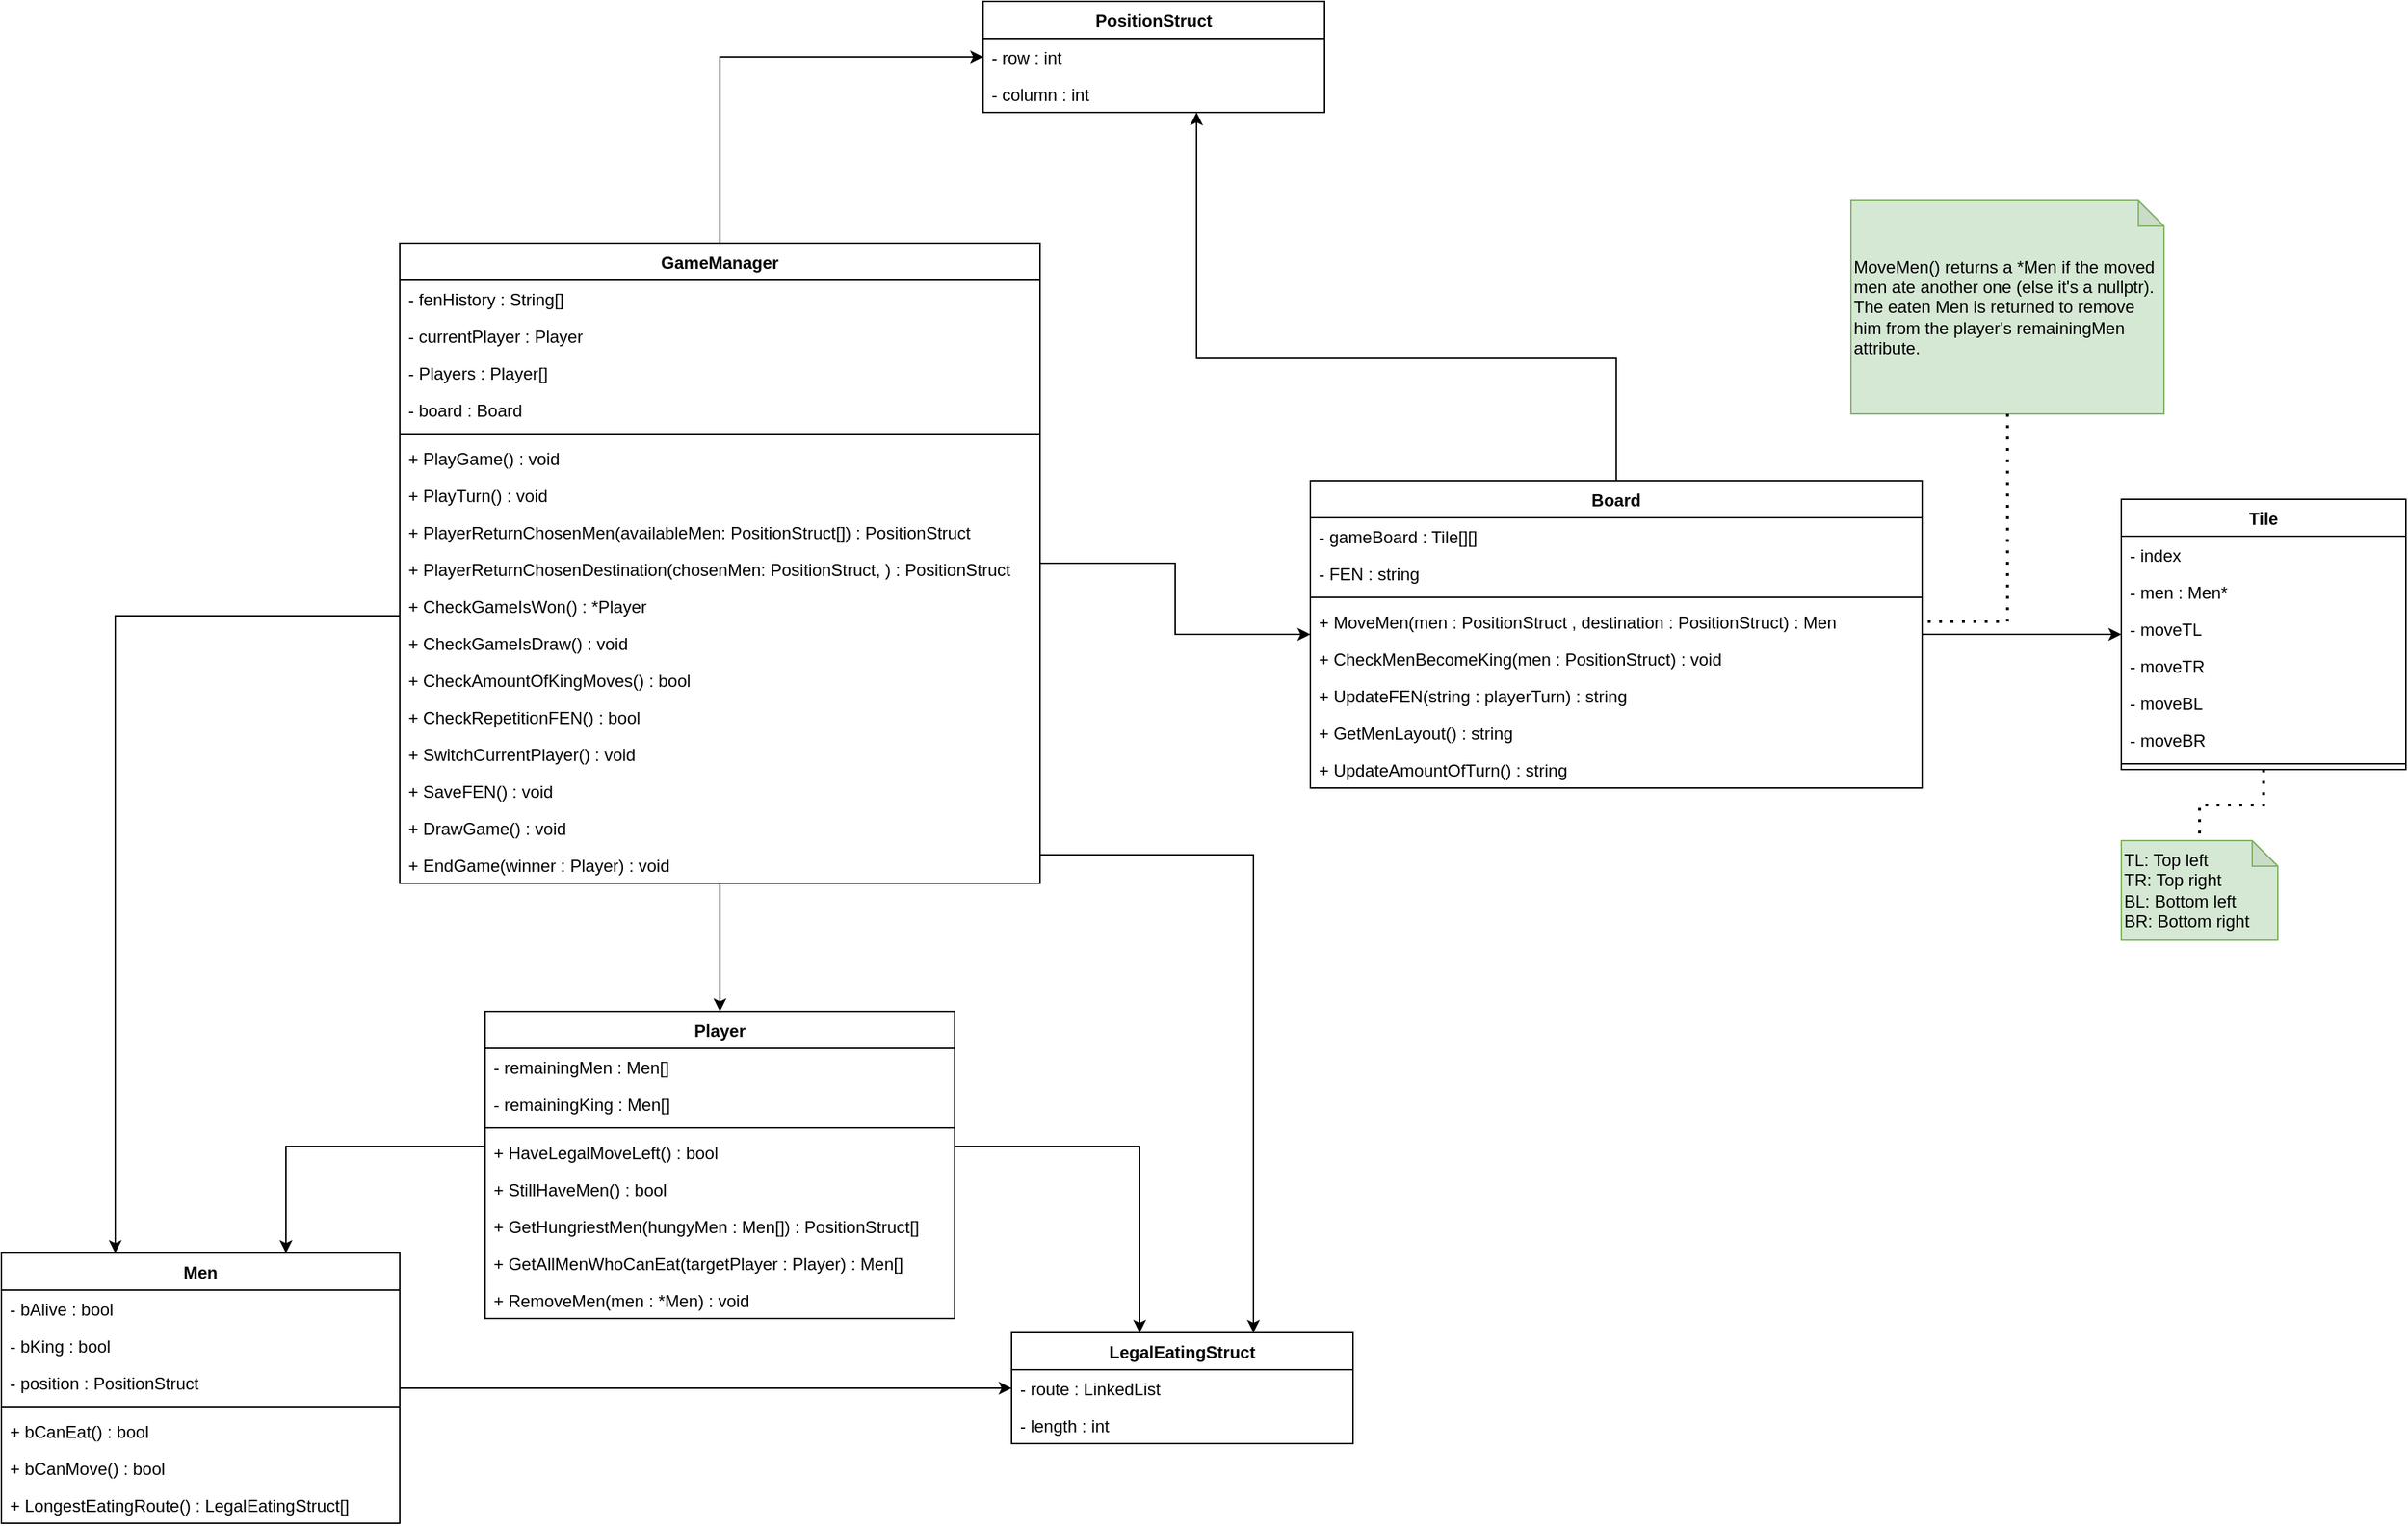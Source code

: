 <mxfile version="20.6.1" type="device" pages="6"><diagram id="82PpqmRidC5ZDX2nnx7H" name="Class Diagrams"><mxGraphModel dx="2735" dy="3364" grid="1" gridSize="10" guides="1" tooltips="1" connect="1" arrows="1" fold="1" page="1" pageScale="1" pageWidth="850" pageHeight="1100" math="0" shadow="0"><root><mxCell id="0"/><mxCell id="1" parent="0"/><mxCell id="9ZoRytKbVPZNieno0GwE-1" value="Board" style="swimlane;fontStyle=1;align=center;verticalAlign=top;childLayout=stackLayout;horizontal=1;startSize=26;horizontalStack=0;resizeParent=1;resizeParentMax=0;resizeLast=0;collapsible=1;marginBottom=0;movable=1;resizable=1;rotatable=1;deletable=1;editable=1;connectable=1;" parent="1" vertex="1"><mxGeometry x="80" y="-1863" width="430" height="216" as="geometry"/></mxCell><mxCell id="cXf-fTEsNX7_cS_xRsEs-8" value="- gameBoard : Tile[][]" style="text;strokeColor=none;fillColor=none;align=left;verticalAlign=top;spacingLeft=4;spacingRight=4;overflow=hidden;rotatable=1;points=[[0,0.5],[1,0.5]];portConstraint=eastwest;movable=1;resizable=1;deletable=1;editable=1;connectable=1;" parent="9ZoRytKbVPZNieno0GwE-1" vertex="1"><mxGeometry y="26" width="430" height="26" as="geometry"/></mxCell><mxCell id="9ZoRytKbVPZNieno0GwE-15" value="- FEN : string" style="text;strokeColor=none;fillColor=none;align=left;verticalAlign=top;spacingLeft=4;spacingRight=4;overflow=hidden;rotatable=1;points=[[0,0.5],[1,0.5]];portConstraint=eastwest;movable=1;resizable=1;deletable=1;editable=1;connectable=1;" parent="9ZoRytKbVPZNieno0GwE-1" vertex="1"><mxGeometry y="52" width="430" height="26" as="geometry"/></mxCell><mxCell id="9ZoRytKbVPZNieno0GwE-3" value="" style="line;strokeWidth=1;fillColor=none;align=left;verticalAlign=middle;spacingTop=-1;spacingLeft=3;spacingRight=3;rotatable=1;labelPosition=right;points=[];portConstraint=eastwest;strokeColor=inherit;movable=1;resizable=1;deletable=1;editable=1;connectable=1;" parent="9ZoRytKbVPZNieno0GwE-1" vertex="1"><mxGeometry y="78" width="430" height="8" as="geometry"/></mxCell><mxCell id="9ZoRytKbVPZNieno0GwE-16" value="+ MoveMen(men : PositionStruct , destination : PositionStruct) : Men" style="text;strokeColor=none;fillColor=none;align=left;verticalAlign=top;spacingLeft=4;spacingRight=4;overflow=hidden;rotatable=1;points=[[0,0.5],[1,0.5]];portConstraint=eastwest;movable=1;resizable=1;deletable=1;editable=1;connectable=1;" parent="9ZoRytKbVPZNieno0GwE-1" vertex="1"><mxGeometry y="86" width="430" height="26" as="geometry"/></mxCell><mxCell id="3pYXAlrZDS5_oRa00E36-9" value="+ CheckMenBecomeKing(men : PositionStruct) : void" style="text;strokeColor=none;fillColor=none;align=left;verticalAlign=top;spacingLeft=4;spacingRight=4;overflow=hidden;rotatable=1;points=[[0,0.5],[1,0.5]];portConstraint=eastwest;movable=1;resizable=1;deletable=1;editable=1;connectable=1;" parent="9ZoRytKbVPZNieno0GwE-1" vertex="1"><mxGeometry y="112" width="430" height="26" as="geometry"/></mxCell><mxCell id="Ymf8u1sgGCGF6dZkd7xD-1" value="+ UpdateFEN(string : playerTurn) : string" style="text;strokeColor=none;fillColor=none;align=left;verticalAlign=top;spacingLeft=4;spacingRight=4;overflow=hidden;rotatable=1;points=[[0,0.5],[1,0.5]];portConstraint=eastwest;movable=1;resizable=1;deletable=1;editable=1;connectable=1;" parent="9ZoRytKbVPZNieno0GwE-1" vertex="1"><mxGeometry y="138" width="430" height="26" as="geometry"/></mxCell><mxCell id="d7hNFSszmgcZpWncCGSy-1" value="+ GetMenLayout() : string" style="text;strokeColor=none;fillColor=none;align=left;verticalAlign=top;spacingLeft=4;spacingRight=4;overflow=hidden;rotatable=1;points=[[0,0.5],[1,0.5]];portConstraint=eastwest;movable=1;resizable=1;deletable=1;editable=1;connectable=1;" parent="9ZoRytKbVPZNieno0GwE-1" vertex="1"><mxGeometry y="164" width="430" height="26" as="geometry"/></mxCell><mxCell id="9ZoRytKbVPZNieno0GwE-4" value="+ UpdateAmountOfTurn() : string" style="text;strokeColor=none;fillColor=none;align=left;verticalAlign=top;spacingLeft=4;spacingRight=4;overflow=hidden;rotatable=1;points=[[0,0.5],[1,0.5]];portConstraint=eastwest;movable=1;resizable=1;deletable=1;editable=1;connectable=1;" parent="9ZoRytKbVPZNieno0GwE-1" vertex="1"><mxGeometry y="190" width="430" height="26" as="geometry"/></mxCell><mxCell id="9ZoRytKbVPZNieno0GwE-5" value="GameManager" style="swimlane;fontStyle=1;align=center;verticalAlign=top;childLayout=stackLayout;horizontal=1;startSize=26;horizontalStack=0;resizeParent=1;resizeParentMax=0;resizeLast=0;collapsible=1;marginBottom=0;movable=1;resizable=1;rotatable=1;deletable=1;editable=1;connectable=1;" parent="1" vertex="1"><mxGeometry x="-560" y="-2030" width="450" height="450" as="geometry"/></mxCell><mxCell id="9ZoRytKbVPZNieno0GwE-6" value="- fenHistory : String[]" style="text;strokeColor=none;fillColor=none;align=left;verticalAlign=top;spacingLeft=4;spacingRight=4;overflow=hidden;rotatable=1;points=[[0,0.5],[1,0.5]];portConstraint=eastwest;movable=1;resizable=1;deletable=1;editable=1;connectable=1;" parent="9ZoRytKbVPZNieno0GwE-5" vertex="1"><mxGeometry y="26" width="450" height="26" as="geometry"/></mxCell><mxCell id="fC_TjnSLZL7FTMBSwDvD-2" value="- currentPlayer : Player" style="text;strokeColor=none;fillColor=none;align=left;verticalAlign=top;spacingLeft=4;spacingRight=4;overflow=hidden;rotatable=1;points=[[0,0.5],[1,0.5]];portConstraint=eastwest;movable=1;resizable=1;deletable=1;editable=1;connectable=1;" parent="9ZoRytKbVPZNieno0GwE-5" vertex="1"><mxGeometry y="52" width="450" height="26" as="geometry"/></mxCell><mxCell id="V-PYh_FDIITondq_LNyT-1" value="- Players : Player[]" style="text;strokeColor=none;fillColor=none;align=left;verticalAlign=top;spacingLeft=4;spacingRight=4;overflow=hidden;rotatable=1;points=[[0,0.5],[1,0.5]];portConstraint=eastwest;movable=1;resizable=1;deletable=1;editable=1;connectable=1;" parent="9ZoRytKbVPZNieno0GwE-5" vertex="1"><mxGeometry y="78" width="450" height="26" as="geometry"/></mxCell><mxCell id="aH4mxs2DAIInURAdSLwX-2" value="- board : Board" style="text;strokeColor=none;fillColor=none;align=left;verticalAlign=top;spacingLeft=4;spacingRight=4;overflow=hidden;rotatable=1;points=[[0,0.5],[1,0.5]];portConstraint=eastwest;movable=1;resizable=1;deletable=1;editable=1;connectable=1;" parent="9ZoRytKbVPZNieno0GwE-5" vertex="1"><mxGeometry y="104" width="450" height="26" as="geometry"/></mxCell><mxCell id="9ZoRytKbVPZNieno0GwE-7" value="" style="line;strokeWidth=1;fillColor=none;align=left;verticalAlign=middle;spacingTop=-1;spacingLeft=3;spacingRight=3;rotatable=1;labelPosition=right;points=[];portConstraint=eastwest;strokeColor=inherit;movable=1;resizable=1;deletable=1;editable=1;connectable=1;" parent="9ZoRytKbVPZNieno0GwE-5" vertex="1"><mxGeometry y="130" width="450" height="8" as="geometry"/></mxCell><mxCell id="9ZoRytKbVPZNieno0GwE-8" value="+ PlayGame() : void" style="text;strokeColor=none;fillColor=none;align=left;verticalAlign=top;spacingLeft=4;spacingRight=4;overflow=hidden;rotatable=1;points=[[0,0.5],[1,0.5]];portConstraint=eastwest;movable=1;resizable=1;deletable=1;editable=1;connectable=1;" parent="9ZoRytKbVPZNieno0GwE-5" vertex="1"><mxGeometry y="138" width="450" height="26" as="geometry"/></mxCell><mxCell id="fC_TjnSLZL7FTMBSwDvD-1" value="+ PlayTurn() : void" style="text;strokeColor=none;fillColor=none;align=left;verticalAlign=top;spacingLeft=4;spacingRight=4;overflow=hidden;rotatable=1;points=[[0,0.5],[1,0.5]];portConstraint=eastwest;movable=1;resizable=1;deletable=1;editable=1;connectable=1;" parent="9ZoRytKbVPZNieno0GwE-5" vertex="1"><mxGeometry y="164" width="450" height="26" as="geometry"/></mxCell><mxCell id="3pYXAlrZDS5_oRa00E36-8" value="+ PlayerReturnChosenMen(availableMen: PositionStruct[]) : PositionStruct" style="text;strokeColor=none;fillColor=none;align=left;verticalAlign=top;spacingLeft=4;spacingRight=4;overflow=hidden;rotatable=1;points=[[0,0.5],[1,0.5]];portConstraint=eastwest;movable=1;resizable=1;deletable=1;editable=1;connectable=1;" parent="9ZoRytKbVPZNieno0GwE-5" vertex="1"><mxGeometry y="190" width="450" height="26" as="geometry"/></mxCell><mxCell id="yDoNDBGrj5JCWCQXeuYM-1" value="+ PlayerReturnChosenDestination(chosenMen: PositionStruct, ) : PositionStruct" style="text;strokeColor=none;fillColor=none;align=left;verticalAlign=top;spacingLeft=4;spacingRight=4;overflow=hidden;rotatable=1;points=[[0,0.5],[1,0.5]];portConstraint=eastwest;movable=1;resizable=1;deletable=1;editable=1;connectable=1;" parent="9ZoRytKbVPZNieno0GwE-5" vertex="1"><mxGeometry y="216" width="450" height="26" as="geometry"/></mxCell><mxCell id="jgJJX0KyQD0qHrhf996s-1" value="+ CheckGameIsWon() : *Player" style="text;strokeColor=none;fillColor=none;align=left;verticalAlign=top;spacingLeft=4;spacingRight=4;overflow=hidden;rotatable=1;points=[[0,0.5],[1,0.5]];portConstraint=eastwest;movable=1;resizable=1;deletable=1;editable=1;connectable=1;" parent="9ZoRytKbVPZNieno0GwE-5" vertex="1"><mxGeometry y="242" width="450" height="26" as="geometry"/></mxCell><mxCell id="jgJJX0KyQD0qHrhf996s-2" value="+ CheckGameIsDraw() : void" style="text;strokeColor=none;fillColor=none;align=left;verticalAlign=top;spacingLeft=4;spacingRight=4;overflow=hidden;rotatable=1;points=[[0,0.5],[1,0.5]];portConstraint=eastwest;movable=1;resizable=1;deletable=1;editable=1;connectable=1;" parent="9ZoRytKbVPZNieno0GwE-5" vertex="1"><mxGeometry y="268" width="450" height="26" as="geometry"/></mxCell><mxCell id="cXf-fTEsNX7_cS_xRsEs-17" value="+ CheckAmountOfKingMoves() : bool" style="text;strokeColor=none;fillColor=none;align=left;verticalAlign=top;spacingLeft=4;spacingRight=4;overflow=hidden;rotatable=1;points=[[0,0.5],[1,0.5]];portConstraint=eastwest;movable=1;resizable=1;deletable=1;editable=1;connectable=1;" parent="9ZoRytKbVPZNieno0GwE-5" vertex="1"><mxGeometry y="294" width="450" height="26" as="geometry"/></mxCell><mxCell id="cXf-fTEsNX7_cS_xRsEs-19" value="+ CheckRepetitionFEN() : bool" style="text;strokeColor=none;fillColor=none;align=left;verticalAlign=top;spacingLeft=4;spacingRight=4;overflow=hidden;rotatable=1;points=[[0,0.5],[1,0.5]];portConstraint=eastwest;movable=1;resizable=1;deletable=1;editable=1;connectable=1;" parent="9ZoRytKbVPZNieno0GwE-5" vertex="1"><mxGeometry y="320" width="450" height="26" as="geometry"/></mxCell><mxCell id="9ZoRytKbVPZNieno0GwE-14" value="+ SwitchCurrentPlayer() : void" style="text;strokeColor=none;fillColor=none;align=left;verticalAlign=top;spacingLeft=4;spacingRight=4;overflow=hidden;rotatable=1;points=[[0,0.5],[1,0.5]];portConstraint=eastwest;movable=1;resizable=1;deletable=1;editable=1;connectable=1;" parent="9ZoRytKbVPZNieno0GwE-5" vertex="1"><mxGeometry y="346" width="450" height="26" as="geometry"/></mxCell><mxCell id="h_UyUILi_7TOZUGsk1oA-1" value="+ SaveFEN() : void" style="text;strokeColor=none;fillColor=none;align=left;verticalAlign=top;spacingLeft=4;spacingRight=4;overflow=hidden;rotatable=1;points=[[0,0.5],[1,0.5]];portConstraint=eastwest;movable=1;resizable=1;deletable=1;editable=1;connectable=1;" vertex="1" parent="9ZoRytKbVPZNieno0GwE-5"><mxGeometry y="372" width="450" height="26" as="geometry"/></mxCell><mxCell id="ZwI5yBNhvnxKYi2HhsWN-1" value="+ DrawGame() : void" style="text;strokeColor=none;fillColor=none;align=left;verticalAlign=top;spacingLeft=4;spacingRight=4;overflow=hidden;rotatable=1;points=[[0,0.5],[1,0.5]];portConstraint=eastwest;movable=1;resizable=1;deletable=1;editable=1;connectable=1;" parent="9ZoRytKbVPZNieno0GwE-5" vertex="1"><mxGeometry y="398" width="450" height="26" as="geometry"/></mxCell><mxCell id="ZwI5yBNhvnxKYi2HhsWN-2" value="+ EndGame(winner : Player) : void" style="text;strokeColor=none;fillColor=none;align=left;verticalAlign=top;spacingLeft=4;spacingRight=4;overflow=hidden;rotatable=1;points=[[0,0.5],[1,0.5]];portConstraint=eastwest;movable=1;resizable=1;deletable=1;editable=1;connectable=1;" parent="9ZoRytKbVPZNieno0GwE-5" vertex="1"><mxGeometry y="424" width="450" height="26" as="geometry"/></mxCell><mxCell id="9ZoRytKbVPZNieno0GwE-9" value="Men" style="swimlane;fontStyle=1;align=center;verticalAlign=top;childLayout=stackLayout;horizontal=1;startSize=26;horizontalStack=0;resizeParent=1;resizeParentMax=0;resizeLast=0;collapsible=1;marginBottom=0;movable=1;resizable=1;rotatable=1;deletable=1;editable=1;connectable=1;" parent="1" vertex="1"><mxGeometry x="-840" y="-1320" width="280" height="190" as="geometry"/></mxCell><mxCell id="9ZoRytKbVPZNieno0GwE-10" value="- bAlive : bool" style="text;strokeColor=none;fillColor=none;align=left;verticalAlign=top;spacingLeft=4;spacingRight=4;overflow=hidden;rotatable=1;points=[[0,0.5],[1,0.5]];portConstraint=eastwest;movable=1;resizable=1;deletable=1;editable=1;connectable=1;" parent="9ZoRytKbVPZNieno0GwE-9" vertex="1"><mxGeometry y="26" width="280" height="26" as="geometry"/></mxCell><mxCell id="9ZoRytKbVPZNieno0GwE-17" value="- bKing : bool" style="text;strokeColor=none;fillColor=none;align=left;verticalAlign=top;spacingLeft=4;spacingRight=4;overflow=hidden;rotatable=1;points=[[0,0.5],[1,0.5]];portConstraint=eastwest;movable=1;resizable=1;deletable=1;editable=1;connectable=1;" parent="9ZoRytKbVPZNieno0GwE-9" vertex="1"><mxGeometry y="52" width="280" height="26" as="geometry"/></mxCell><mxCell id="gg8vvmczJX3KiemNyKeD-1" value="- position : PositionStruct" style="text;strokeColor=none;fillColor=none;align=left;verticalAlign=top;spacingLeft=4;spacingRight=4;overflow=hidden;rotatable=1;points=[[0,0.5],[1,0.5]];portConstraint=eastwest;movable=1;resizable=1;deletable=1;editable=1;connectable=1;" parent="9ZoRytKbVPZNieno0GwE-9" vertex="1"><mxGeometry y="78" width="280" height="26" as="geometry"/></mxCell><mxCell id="9ZoRytKbVPZNieno0GwE-11" value="" style="line;strokeWidth=1;fillColor=none;align=left;verticalAlign=middle;spacingTop=-1;spacingLeft=3;spacingRight=3;rotatable=1;labelPosition=right;points=[];portConstraint=eastwest;strokeColor=inherit;movable=1;resizable=1;deletable=1;editable=1;connectable=1;" parent="9ZoRytKbVPZNieno0GwE-9" vertex="1"><mxGeometry y="104" width="280" height="8" as="geometry"/></mxCell><mxCell id="9ZoRytKbVPZNieno0GwE-18" value="+ bCanEat() : bool" style="text;strokeColor=none;fillColor=none;align=left;verticalAlign=top;spacingLeft=4;spacingRight=4;overflow=hidden;rotatable=1;points=[[0,0.5],[1,0.5]];portConstraint=eastwest;movable=1;resizable=1;deletable=1;editable=1;connectable=1;" parent="9ZoRytKbVPZNieno0GwE-9" vertex="1"><mxGeometry y="112" width="280" height="26" as="geometry"/></mxCell><mxCell id="YhppW_-5gN742TNNiSlJ-1" value="+ bCanMove() : bool" style="text;strokeColor=none;fillColor=none;align=left;verticalAlign=top;spacingLeft=4;spacingRight=4;overflow=hidden;rotatable=1;points=[[0,0.5],[1,0.5]];portConstraint=eastwest;movable=1;resizable=1;deletable=1;editable=1;connectable=1;" parent="9ZoRytKbVPZNieno0GwE-9" vertex="1"><mxGeometry y="138" width="280" height="26" as="geometry"/></mxCell><mxCell id="9ZoRytKbVPZNieno0GwE-19" value="+ LongestEatingRoute() : LegalEatingStruct[]" style="text;strokeColor=none;fillColor=none;align=left;verticalAlign=top;spacingLeft=4;spacingRight=4;overflow=hidden;rotatable=1;points=[[0,0.5],[1,0.5]];portConstraint=eastwest;movable=1;resizable=1;deletable=1;editable=1;connectable=1;" parent="9ZoRytKbVPZNieno0GwE-9" vertex="1"><mxGeometry y="164" width="280" height="26" as="geometry"/></mxCell><mxCell id="9ZoRytKbVPZNieno0GwE-21" value="LegalEatingStruct" style="swimlane;fontStyle=1;align=center;verticalAlign=top;childLayout=stackLayout;horizontal=1;startSize=26;horizontalStack=0;resizeParent=1;resizeParentMax=0;resizeLast=0;collapsible=1;marginBottom=0;movable=1;resizable=1;rotatable=1;deletable=1;editable=1;connectable=1;" parent="1" vertex="1"><mxGeometry x="-130" y="-1264" width="240" height="78" as="geometry"/></mxCell><mxCell id="9ZoRytKbVPZNieno0GwE-22" value="- route : LinkedList" style="text;strokeColor=none;fillColor=none;align=left;verticalAlign=top;spacingLeft=4;spacingRight=4;overflow=hidden;rotatable=1;points=[[0,0.5],[1,0.5]];portConstraint=eastwest;movable=1;resizable=1;deletable=1;editable=1;connectable=1;" parent="9ZoRytKbVPZNieno0GwE-21" vertex="1"><mxGeometry y="26" width="240" height="26" as="geometry"/></mxCell><mxCell id="9ZoRytKbVPZNieno0GwE-23" value="- length : int" style="text;strokeColor=none;fillColor=none;align=left;verticalAlign=top;spacingLeft=4;spacingRight=4;overflow=hidden;rotatable=1;points=[[0,0.5],[1,0.5]];portConstraint=eastwest;movable=1;resizable=1;deletable=1;editable=1;connectable=1;" parent="9ZoRytKbVPZNieno0GwE-21" vertex="1"><mxGeometry y="52" width="240" height="26" as="geometry"/></mxCell><mxCell id="16JpeS1Zjp_D-k9y_gUo-1" value="PositionStruct" style="swimlane;fontStyle=1;align=center;verticalAlign=top;childLayout=stackLayout;horizontal=1;startSize=26;horizontalStack=0;resizeParent=1;resizeParentMax=0;resizeLast=0;collapsible=1;marginBottom=0;movable=1;resizable=1;rotatable=1;deletable=1;editable=1;connectable=1;" parent="1" vertex="1"><mxGeometry x="-150" y="-2200" width="240" height="78" as="geometry"/></mxCell><mxCell id="16JpeS1Zjp_D-k9y_gUo-2" value="- row : int" style="text;strokeColor=none;fillColor=none;align=left;verticalAlign=top;spacingLeft=4;spacingRight=4;overflow=hidden;rotatable=1;points=[[0,0.5],[1,0.5]];portConstraint=eastwest;movable=1;resizable=1;deletable=1;editable=1;connectable=1;" parent="16JpeS1Zjp_D-k9y_gUo-1" vertex="1"><mxGeometry y="26" width="240" height="26" as="geometry"/></mxCell><mxCell id="16JpeS1Zjp_D-k9y_gUo-3" value="- column : int" style="text;strokeColor=none;fillColor=none;align=left;verticalAlign=top;spacingLeft=4;spacingRight=4;overflow=hidden;rotatable=1;points=[[0,0.5],[1,0.5]];portConstraint=eastwest;movable=1;resizable=1;deletable=1;editable=1;connectable=1;" parent="16JpeS1Zjp_D-k9y_gUo-1" vertex="1"><mxGeometry y="52" width="240" height="26" as="geometry"/></mxCell><mxCell id="cXf-fTEsNX7_cS_xRsEs-1" value="Player" style="swimlane;fontStyle=1;align=center;verticalAlign=top;childLayout=stackLayout;horizontal=1;startSize=26;horizontalStack=0;resizeParent=1;resizeParentMax=0;resizeLast=0;collapsible=1;marginBottom=0;movable=1;resizable=1;rotatable=1;deletable=1;editable=1;connectable=1;" parent="1" vertex="1"><mxGeometry x="-500" y="-1490" width="330" height="216" as="geometry"/></mxCell><mxCell id="cXf-fTEsNX7_cS_xRsEs-2" value="- remainingMen : Men[]" style="text;strokeColor=none;fillColor=none;align=left;verticalAlign=top;spacingLeft=4;spacingRight=4;overflow=hidden;rotatable=1;points=[[0,0.5],[1,0.5]];portConstraint=eastwest;movable=1;resizable=1;deletable=1;editable=1;connectable=1;" parent="cXf-fTEsNX7_cS_xRsEs-1" vertex="1"><mxGeometry y="26" width="330" height="26" as="geometry"/></mxCell><mxCell id="cXf-fTEsNX7_cS_xRsEs-3" value="- remainingKing : Men[]" style="text;strokeColor=none;fillColor=none;align=left;verticalAlign=top;spacingLeft=4;spacingRight=4;overflow=hidden;rotatable=1;points=[[0,0.5],[1,0.5]];portConstraint=eastwest;movable=1;resizable=1;deletable=1;editable=1;connectable=1;" parent="cXf-fTEsNX7_cS_xRsEs-1" vertex="1"><mxGeometry y="52" width="330" height="26" as="geometry"/></mxCell><mxCell id="cXf-fTEsNX7_cS_xRsEs-4" value="" style="line;strokeWidth=1;fillColor=none;align=left;verticalAlign=middle;spacingTop=-1;spacingLeft=3;spacingRight=3;rotatable=1;labelPosition=right;points=[];portConstraint=eastwest;strokeColor=inherit;movable=1;resizable=1;deletable=1;editable=1;connectable=1;" parent="cXf-fTEsNX7_cS_xRsEs-1" vertex="1"><mxGeometry y="78" width="330" height="8" as="geometry"/></mxCell><mxCell id="cXf-fTEsNX7_cS_xRsEs-18" value="+ HaveLegalMoveLeft() : bool" style="text;strokeColor=none;fillColor=none;align=left;verticalAlign=top;spacingLeft=4;spacingRight=4;overflow=hidden;rotatable=1;points=[[0,0.5],[1,0.5]];portConstraint=eastwest;movable=1;resizable=1;deletable=1;editable=1;connectable=1;" parent="cXf-fTEsNX7_cS_xRsEs-1" vertex="1"><mxGeometry y="86" width="330" height="26" as="geometry"/></mxCell><mxCell id="cXf-fTEsNX7_cS_xRsEs-16" value="+ StillHaveMen() : bool" style="text;strokeColor=none;fillColor=none;align=left;verticalAlign=top;spacingLeft=4;spacingRight=4;overflow=hidden;rotatable=1;points=[[0,0.5],[1,0.5]];portConstraint=eastwest;movable=1;resizable=1;deletable=1;editable=1;connectable=1;" parent="cXf-fTEsNX7_cS_xRsEs-1" vertex="1"><mxGeometry y="112" width="330" height="26" as="geometry"/></mxCell><mxCell id="3pYXAlrZDS5_oRa00E36-7" value="+ GetHungriestMen(hungyMen : Men[]) : PositionStruct[]" style="text;strokeColor=none;fillColor=none;align=left;verticalAlign=top;spacingLeft=4;spacingRight=4;overflow=hidden;rotatable=1;points=[[0,0.5],[1,0.5]];portConstraint=eastwest;movable=1;resizable=1;deletable=1;editable=1;connectable=1;" parent="cXf-fTEsNX7_cS_xRsEs-1" vertex="1"><mxGeometry y="138" width="330" height="26" as="geometry"/></mxCell><mxCell id="CjtwkK0RbOj1vwoypyuR-1" value="+ GetAllMenWhoCanEat(targetPlayer : Player) : Men[]" style="text;strokeColor=none;fillColor=none;align=left;verticalAlign=top;spacingLeft=4;spacingRight=4;overflow=hidden;rotatable=1;points=[[0,0.5],[1,0.5]];portConstraint=eastwest;movable=1;resizable=1;deletable=1;editable=1;connectable=1;" parent="cXf-fTEsNX7_cS_xRsEs-1" vertex="1"><mxGeometry y="164" width="330" height="26" as="geometry"/></mxCell><mxCell id="BLlQmsdM7aOf2GGKZLyk-11" value="+ RemoveMen(men : *Men) : void" style="text;strokeColor=none;fillColor=none;align=left;verticalAlign=top;spacingLeft=4;spacingRight=4;overflow=hidden;rotatable=1;points=[[0,0.5],[1,0.5]];portConstraint=eastwest;movable=1;resizable=1;deletable=1;editable=1;connectable=1;" vertex="1" parent="cXf-fTEsNX7_cS_xRsEs-1"><mxGeometry y="190" width="330" height="26" as="geometry"/></mxCell><mxCell id="cXf-fTEsNX7_cS_xRsEs-9" value="Tile" style="swimlane;fontStyle=1;align=center;verticalAlign=top;childLayout=stackLayout;horizontal=1;startSize=26;horizontalStack=0;resizeParent=1;resizeParentMax=0;resizeLast=0;collapsible=1;marginBottom=0;movable=1;resizable=1;rotatable=1;deletable=1;editable=1;connectable=1;" parent="1" vertex="1"><mxGeometry x="650" y="-1850" width="200" height="190" as="geometry"/></mxCell><mxCell id="cXf-fTEsNX7_cS_xRsEs-11" value="- index" style="text;strokeColor=none;fillColor=none;align=left;verticalAlign=top;spacingLeft=4;spacingRight=4;overflow=hidden;rotatable=1;points=[[0,0.5],[1,0.5]];portConstraint=eastwest;movable=1;resizable=1;deletable=1;editable=1;connectable=1;" parent="cXf-fTEsNX7_cS_xRsEs-9" vertex="1"><mxGeometry y="26" width="200" height="26" as="geometry"/></mxCell><mxCell id="cXf-fTEsNX7_cS_xRsEs-10" value="- men : Men*" style="text;strokeColor=none;fillColor=none;align=left;verticalAlign=top;spacingLeft=4;spacingRight=4;overflow=hidden;rotatable=1;points=[[0,0.5],[1,0.5]];portConstraint=eastwest;movable=1;resizable=1;deletable=1;editable=1;connectable=1;" parent="cXf-fTEsNX7_cS_xRsEs-9" vertex="1"><mxGeometry y="52" width="200" height="26" as="geometry"/></mxCell><mxCell id="twEpG6gb6AGKk7HVd8tW-2" value="- moveTL" style="text;strokeColor=none;fillColor=none;align=left;verticalAlign=top;spacingLeft=4;spacingRight=4;overflow=hidden;rotatable=1;points=[[0,0.5],[1,0.5]];portConstraint=eastwest;movable=1;resizable=1;deletable=1;editable=1;connectable=1;" vertex="1" parent="cXf-fTEsNX7_cS_xRsEs-9"><mxGeometry y="78" width="200" height="26" as="geometry"/></mxCell><mxCell id="twEpG6gb6AGKk7HVd8tW-3" value="- moveTR" style="text;strokeColor=none;fillColor=none;align=left;verticalAlign=top;spacingLeft=4;spacingRight=4;overflow=hidden;rotatable=1;points=[[0,0.5],[1,0.5]];portConstraint=eastwest;movable=1;resizable=1;deletable=1;editable=1;connectable=1;" vertex="1" parent="cXf-fTEsNX7_cS_xRsEs-9"><mxGeometry y="104" width="200" height="26" as="geometry"/></mxCell><mxCell id="twEpG6gb6AGKk7HVd8tW-5" value="- moveBL" style="text;strokeColor=none;fillColor=none;align=left;verticalAlign=top;spacingLeft=4;spacingRight=4;overflow=hidden;rotatable=1;points=[[0,0.5],[1,0.5]];portConstraint=eastwest;movable=1;resizable=1;deletable=1;editable=1;connectable=1;" vertex="1" parent="cXf-fTEsNX7_cS_xRsEs-9"><mxGeometry y="130" width="200" height="26" as="geometry"/></mxCell><mxCell id="twEpG6gb6AGKk7HVd8tW-4" value="- moveBR" style="text;strokeColor=none;fillColor=none;align=left;verticalAlign=top;spacingLeft=4;spacingRight=4;overflow=hidden;rotatable=1;points=[[0,0.5],[1,0.5]];portConstraint=eastwest;movable=1;resizable=1;deletable=1;editable=1;connectable=1;" vertex="1" parent="cXf-fTEsNX7_cS_xRsEs-9"><mxGeometry y="156" width="200" height="26" as="geometry"/></mxCell><mxCell id="cXf-fTEsNX7_cS_xRsEs-12" value="" style="line;strokeWidth=1;fillColor=none;align=left;verticalAlign=middle;spacingTop=-1;spacingLeft=3;spacingRight=3;rotatable=1;labelPosition=right;points=[];portConstraint=eastwest;strokeColor=inherit;movable=1;resizable=1;deletable=1;editable=1;connectable=1;" parent="cXf-fTEsNX7_cS_xRsEs-9" vertex="1"><mxGeometry y="182" width="200" height="8" as="geometry"/></mxCell><mxCell id="3pYXAlrZDS5_oRa00E36-10" value="MoveMen() returns a *Men if the moved men ate another one (else it's a nullptr). The eaten Men is returned to remove him from the player's remainingMen attribute." style="shape=note;whiteSpace=wrap;html=1;backgroundOutline=1;darkOpacity=0.05;align=left;size=18;fillColor=#d5e8d4;strokeColor=#82b366;movable=1;resizable=1;rotatable=1;deletable=1;editable=1;connectable=1;" parent="1" vertex="1"><mxGeometry x="460" y="-2060" width="220" height="150" as="geometry"/></mxCell><mxCell id="XsbJwll0GJL-SONlMQQJ-3" value="" style="endArrow=none;dashed=1;html=1;dashPattern=1 3;strokeWidth=2;rounded=0;fontSize=16;movable=1;resizable=1;rotatable=1;deletable=1;editable=1;connectable=1;edgeStyle=orthogonalEdgeStyle;" parent="1" source="3pYXAlrZDS5_oRa00E36-10" target="9ZoRytKbVPZNieno0GwE-16" edge="1"><mxGeometry width="50" height="50" relative="1" as="geometry"><mxPoint x="-510" y="-1435" as="sourcePoint"/><mxPoint x="-460" y="-1485" as="targetPoint"/></mxGeometry></mxCell><mxCell id="BLlQmsdM7aOf2GGKZLyk-1" value="" style="edgeStyle=orthogonalEdgeStyle;orthogonalLoop=1;jettySize=auto;html=1;rounded=0;" edge="1" parent="1" source="9ZoRytKbVPZNieno0GwE-5" target="cXf-fTEsNX7_cS_xRsEs-1"><mxGeometry width="80" relative="1" as="geometry"><mxPoint x="-120" y="-1850" as="sourcePoint"/><mxPoint x="30" y="-1700" as="targetPoint"/></mxGeometry></mxCell><mxCell id="BLlQmsdM7aOf2GGKZLyk-2" value="" style="edgeStyle=orthogonalEdgeStyle;orthogonalLoop=1;jettySize=auto;html=1;rounded=0;" edge="1" parent="1" source="9ZoRytKbVPZNieno0GwE-5" target="9ZoRytKbVPZNieno0GwE-9"><mxGeometry width="80" relative="1" as="geometry"><mxPoint x="-640" y="-1420" as="sourcePoint"/><mxPoint x="-560" y="-1420" as="targetPoint"/><Array as="points"><mxPoint x="-760" y="-1768"/></Array></mxGeometry></mxCell><mxCell id="BLlQmsdM7aOf2GGKZLyk-3" value="" style="edgeStyle=orthogonalEdgeStyle;orthogonalLoop=1;jettySize=auto;html=1;rounded=0;" edge="1" parent="1" source="cXf-fTEsNX7_cS_xRsEs-1" target="9ZoRytKbVPZNieno0GwE-9"><mxGeometry width="80" relative="1" as="geometry"><mxPoint x="-160" y="-1170" as="sourcePoint"/><mxPoint x="-80" y="-1170" as="targetPoint"/><Array as="points"><mxPoint x="-640" y="-1395"/></Array></mxGeometry></mxCell><mxCell id="BLlQmsdM7aOf2GGKZLyk-4" value="" style="edgeStyle=orthogonalEdgeStyle;orthogonalLoop=1;jettySize=auto;html=1;rounded=0;" edge="1" parent="1" source="cXf-fTEsNX7_cS_xRsEs-1" target="9ZoRytKbVPZNieno0GwE-21"><mxGeometry width="80" relative="1" as="geometry"><mxPoint x="50" y="-1130" as="sourcePoint"/><mxPoint x="130" y="-1130" as="targetPoint"/><Array as="points"><mxPoint x="-40" y="-1395"/></Array></mxGeometry></mxCell><mxCell id="BLlQmsdM7aOf2GGKZLyk-5" value="" style="edgeStyle=orthogonalEdgeStyle;orthogonalLoop=1;jettySize=auto;html=1;rounded=0;" edge="1" parent="1" source="9ZoRytKbVPZNieno0GwE-5" target="9ZoRytKbVPZNieno0GwE-21"><mxGeometry width="80" relative="1" as="geometry"><mxPoint x="350" y="-1430" as="sourcePoint"/><mxPoint x="430" y="-1430" as="targetPoint"/><Array as="points"><mxPoint x="40" y="-1600"/></Array></mxGeometry></mxCell><mxCell id="BLlQmsdM7aOf2GGKZLyk-6" value="" style="edgeStyle=orthogonalEdgeStyle;orthogonalLoop=1;jettySize=auto;html=1;rounded=0;" edge="1" parent="1" source="9ZoRytKbVPZNieno0GwE-1" target="cXf-fTEsNX7_cS_xRsEs-9"><mxGeometry width="80" relative="1" as="geometry"><mxPoint x="590" y="-1490" as="sourcePoint"/><mxPoint x="670" y="-1490" as="targetPoint"/></mxGeometry></mxCell><mxCell id="BLlQmsdM7aOf2GGKZLyk-7" value="" style="edgeStyle=orthogonalEdgeStyle;orthogonalLoop=1;jettySize=auto;html=1;rounded=0;" edge="1" parent="1" source="9ZoRytKbVPZNieno0GwE-9" target="9ZoRytKbVPZNieno0GwE-21"><mxGeometry width="80" relative="1" as="geometry"><mxPoint x="-120" y="-1120" as="sourcePoint"/><mxPoint x="-40" y="-1120" as="targetPoint"/></mxGeometry></mxCell><mxCell id="BLlQmsdM7aOf2GGKZLyk-8" value="" style="edgeStyle=orthogonalEdgeStyle;orthogonalLoop=1;jettySize=auto;html=1;rounded=0;" edge="1" parent="1" source="9ZoRytKbVPZNieno0GwE-5" target="9ZoRytKbVPZNieno0GwE-1"><mxGeometry width="80" relative="1" as="geometry"><mxPoint x="30" y="-1750" as="sourcePoint"/><mxPoint x="110" y="-1750" as="targetPoint"/></mxGeometry></mxCell><mxCell id="BLlQmsdM7aOf2GGKZLyk-9" value="" style="edgeStyle=orthogonalEdgeStyle;orthogonalLoop=1;jettySize=auto;html=1;rounded=0;" edge="1" parent="1" source="9ZoRytKbVPZNieno0GwE-1" target="16JpeS1Zjp_D-k9y_gUo-1"><mxGeometry width="80" relative="1" as="geometry"><mxPoint x="340" y="-1900" as="sourcePoint"/><mxPoint x="420" y="-1900" as="targetPoint"/><Array as="points"><mxPoint x="295" y="-1949"/><mxPoint y="-1949"/></Array></mxGeometry></mxCell><mxCell id="BLlQmsdM7aOf2GGKZLyk-10" value="" style="edgeStyle=orthogonalEdgeStyle;orthogonalLoop=1;jettySize=auto;html=1;rounded=0;" edge="1" parent="1" source="9ZoRytKbVPZNieno0GwE-5" target="16JpeS1Zjp_D-k9y_gUo-1"><mxGeometry width="80" relative="1" as="geometry"><mxPoint x="180" y="-1890" as="sourcePoint"/><mxPoint x="260" y="-1890" as="targetPoint"/><Array as="points"><mxPoint x="-335" y="-2161"/></Array></mxGeometry></mxCell><mxCell id="QSHo2qjn0JTgAUXExdlh-1" value="TL: Top left&lt;br&gt;TR: Top right&lt;br&gt;BL: Bottom left&lt;br&gt;BR: Bottom right" style="shape=note;whiteSpace=wrap;html=1;backgroundOutline=1;darkOpacity=0.05;align=left;size=18;fillColor=#d5e8d4;strokeColor=#82b366;movable=1;resizable=1;rotatable=1;deletable=1;editable=1;connectable=1;" vertex="1" parent="1"><mxGeometry x="650" y="-1610" width="110" height="70" as="geometry"/></mxCell><mxCell id="QSHo2qjn0JTgAUXExdlh-2" value="" style="endArrow=none;dashed=1;html=1;dashPattern=1 3;strokeWidth=2;rounded=0;fontSize=16;movable=1;resizable=1;rotatable=1;deletable=1;editable=1;connectable=1;edgeStyle=orthogonalEdgeStyle;" edge="1" parent="1" source="cXf-fTEsNX7_cS_xRsEs-9" target="QSHo2qjn0JTgAUXExdlh-1"><mxGeometry width="50" height="50" relative="1" as="geometry"><mxPoint x="810" y="-1560" as="sourcePoint"/><mxPoint x="750" y="-1413.933" as="targetPoint"/></mxGeometry></mxCell></root></mxGraphModel></diagram><diagram id="dfgqQs7ff0ivtMcMHBW5" name="GameManager activity diagrams"><mxGraphModel dx="2076" dy="2382" grid="1" gridSize="10" guides="1" tooltips="1" connect="1" arrows="1" fold="1" page="1" pageScale="1" pageWidth="850" pageHeight="1100" math="0" shadow="0"><root><mxCell id="0"/><mxCell id="1" parent="0"/><mxCell id="tF2kqBBHT7ulN53rCs4Z-2" value="PlayTurn() : void" style="rounded=0;whiteSpace=wrap;html=1;labelPosition=center;verticalLabelPosition=top;align=center;verticalAlign=bottom;fontSize=32;fontStyle=1;movable=1;resizable=1;rotatable=1;deletable=1;editable=1;connectable=1;" parent="1" vertex="1"><mxGeometry x="1880" y="125" width="550" height="850" as="geometry"/></mxCell><mxCell id="CIwdl4QwQ8F-02YEpxHU-1" value="&lt;span style=&quot;text-align: left;&quot;&gt;&lt;font style=&quot;font-size: 24px;&quot;&gt;&lt;br&gt;CheckRepetitionFEN() : bool&lt;/font&gt;&lt;/span&gt;" style="rounded=0;whiteSpace=wrap;html=1;labelPosition=center;verticalLabelPosition=top;align=center;verticalAlign=bottom;fontSize=32;fontStyle=1;movable=1;resizable=1;rotatable=1;deletable=1;editable=1;connectable=1;" parent="1" vertex="1"><mxGeometry x="3220" y="1350" width="780" height="860" as="geometry"/></mxCell><mxCell id="C2sQK1TaYnafTLWUsij4-1" value="CheckGameIsDrawn() : void" style="rounded=0;whiteSpace=wrap;html=1;labelPosition=center;verticalLabelPosition=top;align=center;verticalAlign=bottom;fontSize=32;fontStyle=1;movable=1;resizable=1;rotatable=1;deletable=1;editable=1;connectable=1;" parent="1" vertex="1"><mxGeometry x="3215" y="125" width="605" height="710" as="geometry"/></mxCell><mxCell id="XdjhNstc2p2i8BpKhYxg-4" value="CheckGameIsWon() : *Player" style="rounded=0;whiteSpace=wrap;html=1;labelPosition=center;verticalLabelPosition=top;align=center;verticalAlign=bottom;fontSize=32;fontStyle=1;movable=1;resizable=1;rotatable=1;deletable=1;editable=1;connectable=1;" parent="1" vertex="1"><mxGeometry x="2490" y="125" width="660" height="720" as="geometry"/></mxCell><mxCell id="eTEkLC9dvj-ExD8rBjEA-3" value="PlayGame() : void" style="rounded=0;whiteSpace=wrap;html=1;labelPosition=center;verticalLabelPosition=top;align=center;verticalAlign=bottom;fontSize=32;fontStyle=1;movable=0;resizable=0;rotatable=0;deletable=0;editable=0;connectable=0;" parent="1" vertex="1"><mxGeometry x="40" y="80" width="670" height="870" as="geometry"/></mxCell><mxCell id="WZuIDx76_FLcgVjo_R7C-1" value="" style="ellipse;html=1;shape=startState;fillColor=#000000;strokeColor=#ff0000;movable=0;resizable=0;rotatable=0;deletable=0;editable=0;connectable=0;" parent="1" vertex="1"><mxGeometry x="250" y="100" width="30" height="30" as="geometry"/></mxCell><mxCell id="WZuIDx76_FLcgVjo_R7C-2" value="" style="edgeStyle=orthogonalEdgeStyle;html=1;verticalAlign=bottom;endArrow=open;endSize=8;strokeColor=#ff0000;rounded=0;movable=0;resizable=0;rotatable=0;deletable=0;editable=0;connectable=0;" parent="1" source="WZuIDx76_FLcgVjo_R7C-1" target="WZuIDx76_FLcgVjo_R7C-4" edge="1"><mxGeometry relative="1" as="geometry"><mxPoint x="265" y="190" as="targetPoint"/></mxGeometry></mxCell><mxCell id="WZuIDx76_FLcgVjo_R7C-3" value="" style="ellipse;html=1;shape=endState;fillColor=#000000;strokeColor=#ff0000;movable=0;resizable=0;rotatable=0;deletable=0;editable=0;connectable=0;" parent="1" vertex="1"><mxGeometry x="660" y="655" width="30" height="30" as="geometry"/></mxCell><mxCell id="WZuIDx76_FLcgVjo_R7C-4" value="&lt;p style=&quot;line-height: 0%;&quot;&gt;&lt;span style=&quot;text-align: left;&quot;&gt;Call &quot;PlayTurn(targetPlayer : Player) : void&quot;&lt;/span&gt;&lt;br&gt;&lt;/p&gt;" style="rounded=1;whiteSpace=wrap;html=1;arcSize=40;fontColor=#000000;fillColor=#ffffc0;strokeColor=#ff0000;movable=0;resizable=0;rotatable=0;deletable=0;editable=0;connectable=0;" parent="1" vertex="1"><mxGeometry x="102.5" y="190" width="325" height="30" as="geometry"/></mxCell><mxCell id="WZuIDx76_FLcgVjo_R7C-5" value="" style="edgeStyle=orthogonalEdgeStyle;html=1;verticalAlign=bottom;endArrow=open;endSize=8;strokeColor=#ff0000;rounded=0;movable=0;resizable=0;rotatable=0;deletable=0;editable=0;connectable=0;" parent="1" source="u7vxeVNShttIG7HnRYci-1" target="O6sfLyeeS8w7VOypjHB--1" edge="1"><mxGeometry relative="1" as="geometry"><mxPoint x="265" y="280" as="targetPoint"/></mxGeometry></mxCell><mxCell id="O6sfLyeeS8w7VOypjHB--1" value="Call &quot;GameIsWon() : bool&quot;" style="rounded=1;whiteSpace=wrap;html=1;arcSize=40;fontColor=#000000;fillColor=#ffffc0;strokeColor=#ff0000;movable=0;resizable=0;rotatable=0;deletable=0;editable=0;connectable=0;" parent="1" vertex="1"><mxGeometry x="187.5" y="390" width="155" height="40" as="geometry"/></mxCell><mxCell id="O6sfLyeeS8w7VOypjHB--2" value="" style="edgeStyle=orthogonalEdgeStyle;html=1;verticalAlign=bottom;endArrow=open;endSize=8;strokeColor=#ff0000;rounded=0;movable=0;resizable=0;rotatable=0;deletable=0;editable=0;connectable=0;" parent="1" source="O6sfLyeeS8w7VOypjHB--1" target="kyIj135DEsz8u7MARSOP-1" edge="1"><mxGeometry relative="1" as="geometry"><mxPoint x="265" y="490" as="targetPoint"/></mxGeometry></mxCell><mxCell id="O6sfLyeeS8w7VOypjHB--3" value="Call &quot;GameIsDraw() : bool&quot;" style="rounded=1;whiteSpace=wrap;html=1;arcSize=40;fontColor=#000000;fillColor=#ffffc0;strokeColor=#ff0000;movable=0;resizable=0;rotatable=0;deletable=0;editable=0;connectable=0;" parent="1" vertex="1"><mxGeometry x="187.5" y="570" width="155" height="40" as="geometry"/></mxCell><mxCell id="O6sfLyeeS8w7VOypjHB--4" value="" style="edgeStyle=orthogonalEdgeStyle;html=1;verticalAlign=bottom;endArrow=open;endSize=8;strokeColor=#ff0000;rounded=0;movable=0;resizable=0;rotatable=0;deletable=0;editable=0;connectable=0;" parent="1" source="O6sfLyeeS8w7VOypjHB--3" target="kyIj135DEsz8u7MARSOP-4" edge="1"><mxGeometry relative="1" as="geometry"><mxPoint x="265" y="670" as="targetPoint"/></mxGeometry></mxCell><mxCell id="u7vxeVNShttIG7HnRYci-1" value="Call from board &quot;&lt;span style=&quot;text-align: left;&quot;&gt;UpdateFEN(string : playerTurn) : string&quot;&lt;/span&gt;" style="rounded=1;whiteSpace=wrap;html=1;arcSize=40;fontColor=#000000;fillColor=#ffffc0;strokeColor=#ff0000;movable=0;resizable=0;rotatable=0;deletable=0;editable=0;connectable=0;" parent="1" vertex="1"><mxGeometry x="97.5" y="290" width="335" height="40" as="geometry"/></mxCell><mxCell id="u7vxeVNShttIG7HnRYci-2" value="" style="edgeStyle=orthogonalEdgeStyle;html=1;verticalAlign=bottom;endArrow=open;endSize=8;strokeColor=#ff0000;rounded=0;movable=0;resizable=0;rotatable=0;deletable=0;editable=0;connectable=0;" parent="1" source="WZuIDx76_FLcgVjo_R7C-4" target="u7vxeVNShttIG7HnRYci-1" edge="1"><mxGeometry relative="1" as="geometry"><mxPoint x="250" y="670" as="targetPoint"/><Array as="points"/></mxGeometry></mxCell><mxCell id="u7vxeVNShttIG7HnRYci-3" value="&lt;span style=&quot;text-align: left;&quot;&gt;Call &quot;SwitchCurrentPlayer() : void&quot;&lt;/span&gt;" style="rounded=1;whiteSpace=wrap;html=1;arcSize=40;fontColor=#000000;fillColor=#ffffc0;strokeColor=#ff0000;movable=0;resizable=0;rotatable=0;deletable=0;editable=0;connectable=0;" parent="1" vertex="1"><mxGeometry x="142.5" y="880" width="245" height="40" as="geometry"/></mxCell><mxCell id="u7vxeVNShttIG7HnRYci-4" value="" style="edgeStyle=orthogonalEdgeStyle;html=1;verticalAlign=bottom;endArrow=open;endSize=8;strokeColor=#ff0000;rounded=0;movable=0;resizable=0;rotatable=0;deletable=0;editable=0;connectable=0;" parent="1" source="u7vxeVNShttIG7HnRYci-3" target="WZuIDx76_FLcgVjo_R7C-4" edge="1"><mxGeometry relative="1" as="geometry"><mxPoint x="265" y="860" as="targetPoint"/><Array as="points"><mxPoint x="70" y="900"/><mxPoint x="70" y="205"/></Array></mxGeometry></mxCell><mxCell id="kyIj135DEsz8u7MARSOP-1" value="" style="rhombus;whiteSpace=wrap;html=1;fillColor=#ffffc0;strokeColor=#ff0000;movable=0;resizable=0;rotatable=0;deletable=0;editable=0;connectable=0;" parent="1" vertex="1"><mxGeometry x="225" y="470" width="80" height="40" as="geometry"/></mxCell><mxCell id="kyIj135DEsz8u7MARSOP-2" value="True" style="edgeStyle=orthogonalEdgeStyle;html=1;align=left;verticalAlign=bottom;endArrow=open;endSize=8;strokeColor=#ff0000;rounded=0;movable=0;resizable=0;rotatable=0;deletable=0;editable=0;connectable=0;" parent="1" source="kyIj135DEsz8u7MARSOP-1" target="kyIj135DEsz8u7MARSOP-7" edge="1"><mxGeometry x="-0.263" relative="1" as="geometry"><mxPoint x="405" y="490" as="targetPoint"/><mxPoint as="offset"/></mxGeometry></mxCell><mxCell id="kyIj135DEsz8u7MARSOP-3" value="False" style="edgeStyle=orthogonalEdgeStyle;html=1;align=left;verticalAlign=top;endArrow=open;endSize=8;strokeColor=#ff0000;rounded=0;movable=0;resizable=0;rotatable=0;deletable=0;editable=0;connectable=0;" parent="1" source="kyIj135DEsz8u7MARSOP-1" edge="1"><mxGeometry x="-0.667" y="5" relative="1" as="geometry"><mxPoint x="265" y="570" as="targetPoint"/><mxPoint as="offset"/></mxGeometry></mxCell><mxCell id="kyIj135DEsz8u7MARSOP-4" value="" style="rhombus;whiteSpace=wrap;html=1;fillColor=#ffffc0;strokeColor=#ff0000;movable=0;resizable=0;rotatable=0;deletable=0;editable=0;connectable=0;" parent="1" vertex="1"><mxGeometry x="225" y="650.0" width="80" height="40" as="geometry"/></mxCell><mxCell id="kyIj135DEsz8u7MARSOP-5" value="True" style="edgeStyle=orthogonalEdgeStyle;html=1;align=left;verticalAlign=bottom;endArrow=open;endSize=8;strokeColor=#ff0000;rounded=0;movable=0;resizable=0;rotatable=0;deletable=0;editable=0;connectable=0;" parent="1" source="kyIj135DEsz8u7MARSOP-4" target="kyIj135DEsz8u7MARSOP-9" edge="1"><mxGeometry x="-0.29" relative="1" as="geometry"><mxPoint x="405" y="670.0" as="targetPoint"/><mxPoint as="offset"/></mxGeometry></mxCell><mxCell id="kyIj135DEsz8u7MARSOP-6" value="False" style="edgeStyle=orthogonalEdgeStyle;html=1;align=left;verticalAlign=top;endArrow=open;endSize=8;strokeColor=#ff0000;rounded=0;movable=0;resizable=0;rotatable=0;deletable=0;editable=0;connectable=0;" parent="1" source="kyIj135DEsz8u7MARSOP-4" target="anpBS9pUXqS4Wi_SMZkM-3" edge="1"><mxGeometry x="-0.333" y="5" relative="1" as="geometry"><mxPoint x="265" y="730" as="targetPoint"/><mxPoint as="offset"/></mxGeometry></mxCell><mxCell id="kyIj135DEsz8u7MARSOP-7" value="Call &quot;EndGame(winner : Player) : void" style="rounded=1;whiteSpace=wrap;html=1;arcSize=40;fontColor=#000000;fillColor=#ffffc0;strokeColor=#ff0000;movable=0;resizable=0;rotatable=0;deletable=0;editable=0;connectable=0;" parent="1" vertex="1"><mxGeometry x="400" y="470" width="220" height="40" as="geometry"/></mxCell><mxCell id="kyIj135DEsz8u7MARSOP-8" value="" style="edgeStyle=orthogonalEdgeStyle;html=1;verticalAlign=bottom;endArrow=open;endSize=8;strokeColor=#ff0000;rounded=0;movable=0;resizable=0;rotatable=0;deletable=0;editable=0;connectable=0;" parent="1" source="kyIj135DEsz8u7MARSOP-7" target="WZuIDx76_FLcgVjo_R7C-3" edge="1"><mxGeometry relative="1" as="geometry"><mxPoint x="630" y="805" as="targetPoint"/><Array as="points"><mxPoint x="675" y="490"/></Array></mxGeometry></mxCell><mxCell id="kyIj135DEsz8u7MARSOP-9" value="Call &quot;DrawGame() : void&quot;" style="rounded=1;whiteSpace=wrap;html=1;arcSize=40;fontColor=#000000;fillColor=#ffffc0;strokeColor=#ff0000;movable=0;resizable=0;rotatable=0;deletable=0;editable=0;connectable=0;" parent="1" vertex="1"><mxGeometry x="460" y="650" width="160" height="40" as="geometry"/></mxCell><mxCell id="kyIj135DEsz8u7MARSOP-10" value="" style="edgeStyle=orthogonalEdgeStyle;html=1;verticalAlign=bottom;endArrow=open;endSize=8;strokeColor=#ff0000;rounded=0;movable=0;resizable=0;rotatable=0;deletable=0;editable=0;connectable=0;" parent="1" source="kyIj135DEsz8u7MARSOP-9" target="WZuIDx76_FLcgVjo_R7C-3" edge="1"><mxGeometry relative="1" as="geometry"><mxPoint x="405.0" y="750.0" as="targetPoint"/><Array as="points"><mxPoint x="660" y="670"/></Array></mxGeometry></mxCell><mxCell id="eTEkLC9dvj-ExD8rBjEA-4" value="Simple methods" style="rounded=0;whiteSpace=wrap;html=1;labelPosition=center;verticalLabelPosition=top;align=center;verticalAlign=bottom;fontSize=32;fontStyle=1;movable=1;resizable=1;rotatable=1;deletable=1;editable=1;connectable=1;" parent="1" vertex="1"><mxGeometry x="3880" y="125" width="630" height="410" as="geometry"/></mxCell><mxCell id="x-R98q2BlZwrF1yqeGXF-1" value="" style="ellipse;html=1;shape=startState;fillColor=#000000;strokeColor=#ff0000;fontSize=32;movable=1;resizable=1;rotatable=1;deletable=1;editable=1;connectable=1;" parent="1" vertex="1"><mxGeometry x="2732.5" y="145" width="30" height="30" as="geometry"/></mxCell><mxCell id="x-R98q2BlZwrF1yqeGXF-2" value="" style="edgeStyle=orthogonalEdgeStyle;html=1;verticalAlign=bottom;endArrow=open;endSize=8;strokeColor=#ff0000;rounded=0;fontSize=32;movable=1;resizable=1;rotatable=1;deletable=1;editable=1;connectable=1;" parent="1" source="x-R98q2BlZwrF1yqeGXF-1" target="x-R98q2BlZwrF1yqeGXF-3" edge="1"><mxGeometry relative="1" as="geometry"><mxPoint x="2747.5" y="135" as="targetPoint"/></mxGeometry></mxCell><mxCell id="x-R98q2BlZwrF1yqeGXF-3" value="Call &quot;PlayerStillHaveMen(targetPlayer : Player) : bool&quot;" style="rounded=1;whiteSpace=wrap;html=1;arcSize=40;fontColor=#000000;fillColor=#ffffc0;strokeColor=#ff0000;fontSize=12;movable=1;resizable=1;rotatable=1;deletable=1;editable=1;connectable=1;" parent="1" vertex="1"><mxGeometry x="2590" y="220" width="315" height="40" as="geometry"/></mxCell><mxCell id="x-R98q2BlZwrF1yqeGXF-4" value="" style="edgeStyle=orthogonalEdgeStyle;html=1;verticalAlign=bottom;endArrow=open;endSize=8;strokeColor=#ff0000;rounded=0;fontSize=32;movable=1;resizable=1;rotatable=1;deletable=1;editable=1;connectable=1;" parent="1" source="x-R98q2BlZwrF1yqeGXF-3" target="BRcUMG-OVluzzUFauQDr-1" edge="1"><mxGeometry relative="1" as="geometry"><mxPoint x="2745" y="305" as="targetPoint"/><Array as="points"><mxPoint x="2745" y="275"/></Array></mxGeometry></mxCell><mxCell id="ULYHqakfwMO7vHwSXUnL-1" value="Call &quot;&lt;span style=&quot;text-align: left;&quot;&gt;PlayerHasLegalMoveLeft(targetPlayer : Player) : bool&quot;&lt;/span&gt;" style="rounded=1;whiteSpace=wrap;html=1;arcSize=40;fontColor=#000000;fillColor=#ffffc0;strokeColor=#ff0000;fontSize=12;movable=1;resizable=1;rotatable=1;deletable=1;editable=1;connectable=1;" parent="1" vertex="1"><mxGeometry x="2572.5" y="385" width="345" height="40" as="geometry"/></mxCell><mxCell id="ULYHqakfwMO7vHwSXUnL-2" value="" style="edgeStyle=orthogonalEdgeStyle;html=1;verticalAlign=bottom;endArrow=open;endSize=8;strokeColor=#ff0000;rounded=0;fontSize=12;movable=1;resizable=1;rotatable=1;deletable=1;editable=1;connectable=1;" parent="1" source="ULYHqakfwMO7vHwSXUnL-1" target="c7Vb3-mnhPHP6X1rvWuB-3" edge="1"><mxGeometry relative="1" as="geometry"><mxPoint x="2745" y="485" as="targetPoint"/></mxGeometry></mxCell><mxCell id="BRcUMG-OVluzzUFauQDr-1" value="" style="rhombus;whiteSpace=wrap;html=1;fillColor=#ffffc0;strokeColor=#ff0000;fontSize=12;movable=1;resizable=1;rotatable=1;deletable=1;editable=1;connectable=1;" parent="1" vertex="1"><mxGeometry x="2705" y="285" width="80" height="40" as="geometry"/></mxCell><mxCell id="BRcUMG-OVluzzUFauQDr-2" value="True" style="edgeStyle=orthogonalEdgeStyle;html=1;align=left;verticalAlign=bottom;endArrow=open;endSize=8;strokeColor=#ff0000;rounded=0;fontSize=12;movable=1;resizable=1;rotatable=1;deletable=1;editable=1;connectable=1;" parent="1" source="BRcUMG-OVluzzUFauQDr-1" target="c7Vb3-mnhPHP6X1rvWuB-1" edge="1"><mxGeometry x="-1" y="-72" relative="1" as="geometry"><mxPoint x="2885" y="305" as="targetPoint"/><mxPoint x="-40" y="-12" as="offset"/></mxGeometry></mxCell><mxCell id="BRcUMG-OVluzzUFauQDr-3" value="False" style="edgeStyle=orthogonalEdgeStyle;html=1;align=left;verticalAlign=top;endArrow=open;endSize=8;strokeColor=#ff0000;rounded=0;fontSize=12;movable=1;resizable=1;rotatable=1;deletable=1;editable=1;connectable=1;" parent="1" source="BRcUMG-OVluzzUFauQDr-1" edge="1"><mxGeometry x="-1" y="144" relative="1" as="geometry"><mxPoint x="2745" y="385" as="targetPoint"/><mxPoint x="-9" y="-50" as="offset"/></mxGeometry></mxCell><mxCell id="c7Vb3-mnhPHP6X1rvWuB-1" value="Return pointer to the other player (not the &quot;targetPlayer&quot; player)&amp;nbsp;" style="rounded=1;whiteSpace=wrap;html=1;arcSize=40;fontColor=#000000;fillColor=#ffffc0;strokeColor=#ff0000;fontSize=12;movable=1;resizable=1;rotatable=1;deletable=1;editable=1;connectable=1;" parent="1" vertex="1"><mxGeometry x="2905" y="485" width="235" height="40" as="geometry"/></mxCell><mxCell id="c7Vb3-mnhPHP6X1rvWuB-3" value="" style="rhombus;whiteSpace=wrap;html=1;fillColor=#ffffc0;strokeColor=#ff0000;fontSize=12;movable=1;resizable=1;rotatable=1;deletable=1;editable=1;connectable=1;" parent="1" vertex="1"><mxGeometry x="2705" y="485" width="80" height="40" as="geometry"/></mxCell><mxCell id="c7Vb3-mnhPHP6X1rvWuB-4" value="True" style="edgeStyle=orthogonalEdgeStyle;html=1;align=left;verticalAlign=bottom;endArrow=open;endSize=8;strokeColor=#ff0000;rounded=0;fontSize=12;movable=1;resizable=1;rotatable=1;deletable=1;editable=1;connectable=1;" parent="1" source="c7Vb3-mnhPHP6X1rvWuB-3" edge="1"><mxGeometry x="-1" y="-72" relative="1" as="geometry"><mxPoint x="2905" y="505" as="targetPoint"/><mxPoint x="-40" y="-12" as="offset"/></mxGeometry></mxCell><mxCell id="XdjhNstc2p2i8BpKhYxg-2" value="" style="edgeStyle=orthogonalEdgeStyle;html=1;verticalAlign=bottom;endArrow=open;endSize=8;strokeColor=#ff0000;rounded=0;fontSize=32;movable=1;resizable=1;rotatable=1;deletable=1;editable=1;connectable=1;" parent="1" source="c7Vb3-mnhPHP6X1rvWuB-1" target="XdjhNstc2p2i8BpKhYxg-1" edge="1"><mxGeometry relative="1" as="geometry"><mxPoint x="3150" y="725" as="targetPoint"/><mxPoint x="2755.053" y="205" as="sourcePoint"/><Array as="points"><mxPoint x="3020" y="790"/></Array></mxGeometry></mxCell><mxCell id="mJZyZKVNqi14K7FdloP3-15" value="Call &quot;&lt;span style=&quot;text-align: left;&quot;&gt;CheckAmountOfKingMoves(targetPlayer : Player) : bool&lt;/span&gt;&quot;" style="rounded=1;whiteSpace=wrap;html=1;arcSize=40;fontColor=#000000;fillColor=#ffffc0;strokeColor=#ff0000;fontSize=12;movable=1;resizable=1;rotatable=1;deletable=1;editable=1;connectable=1;" parent="1" vertex="1"><mxGeometry x="3300" y="215" width="315" height="40" as="geometry"/></mxCell><mxCell id="mJZyZKVNqi14K7FdloP3-16" value="" style="edgeStyle=orthogonalEdgeStyle;html=1;verticalAlign=bottom;endArrow=open;endSize=8;strokeColor=#ff0000;rounded=0;fontSize=32;movable=1;resizable=1;rotatable=1;deletable=1;editable=1;connectable=1;" parent="1" source="mJZyZKVNqi14K7FdloP3-15" target="mJZyZKVNqi14K7FdloP3-19" edge="1"><mxGeometry relative="1" as="geometry"><mxPoint x="3455" y="365" as="targetPoint"/><Array as="points"><mxPoint x="3455" y="335"/></Array></mxGeometry></mxCell><mxCell id="mJZyZKVNqi14K7FdloP3-17" value="Call &quot;&lt;span style=&quot;text-align: left;&quot;&gt;CheckRepetitionFEN() : bool&lt;/span&gt;&lt;span style=&quot;text-align: left;&quot;&gt;&quot;&amp;nbsp;&lt;/span&gt;" style="rounded=1;whiteSpace=wrap;html=1;arcSize=40;fontColor=#000000;fillColor=#ffffc0;strokeColor=#ff0000;fontSize=12;movable=1;resizable=1;rotatable=1;deletable=1;editable=1;connectable=1;" parent="1" vertex="1"><mxGeometry x="3351.25" y="475" width="207.5" height="40" as="geometry"/></mxCell><mxCell id="mJZyZKVNqi14K7FdloP3-18" value="" style="edgeStyle=orthogonalEdgeStyle;html=1;verticalAlign=bottom;endArrow=open;endSize=8;strokeColor=#ff0000;rounded=0;fontSize=12;movable=1;resizable=1;rotatable=1;deletable=1;editable=1;connectable=1;" parent="1" source="mJZyZKVNqi14K7FdloP3-17" target="mJZyZKVNqi14K7FdloP3-23" edge="1"><mxGeometry relative="1" as="geometry"><mxPoint x="3457.5" y="675" as="targetPoint"/></mxGeometry></mxCell><mxCell id="mJZyZKVNqi14K7FdloP3-19" value="" style="rhombus;whiteSpace=wrap;html=1;fillColor=#ffffc0;strokeColor=#ff0000;fontSize=12;movable=1;resizable=1;rotatable=1;deletable=1;editable=1;connectable=1;" parent="1" vertex="1"><mxGeometry x="3415" y="295.0" width="80" height="40" as="geometry"/></mxCell><mxCell id="mJZyZKVNqi14K7FdloP3-20" value="True" style="edgeStyle=orthogonalEdgeStyle;html=1;align=left;verticalAlign=bottom;endArrow=open;endSize=8;strokeColor=#ff0000;rounded=0;fontSize=12;movable=1;resizable=1;rotatable=1;deletable=1;editable=1;connectable=1;" parent="1" source="mJZyZKVNqi14K7FdloP3-19" target="mJZyZKVNqi14K7FdloP3-22" edge="1"><mxGeometry x="-0.5" relative="1" as="geometry"><mxPoint x="3595" y="315.0" as="targetPoint"/><mxPoint as="offset"/></mxGeometry></mxCell><mxCell id="mJZyZKVNqi14K7FdloP3-21" value="False" style="edgeStyle=orthogonalEdgeStyle;html=1;align=left;verticalAlign=top;endArrow=open;endSize=8;strokeColor=#ff0000;rounded=0;fontSize=12;movable=1;resizable=1;rotatable=1;deletable=1;editable=1;connectable=1;" parent="1" source="mJZyZKVNqi14K7FdloP3-19" target="K8vQf5hhIx8KNligPFcO-8" edge="1"><mxGeometry x="-0.667" relative="1" as="geometry"><mxPoint x="3455" y="395" as="targetPoint"/><mxPoint as="offset"/></mxGeometry></mxCell><mxCell id="mJZyZKVNqi14K7FdloP3-22" value="Return true" style="rounded=1;whiteSpace=wrap;html=1;arcSize=40;fontColor=#000000;fillColor=#ffffc0;strokeColor=#ff0000;fontSize=12;movable=1;resizable=1;rotatable=1;deletable=1;editable=1;connectable=1;" parent="1" vertex="1"><mxGeometry x="3660" y="555" width="145" height="40" as="geometry"/></mxCell><mxCell id="mJZyZKVNqi14K7FdloP3-23" value="" style="rhombus;whiteSpace=wrap;html=1;fillColor=#ffffc0;strokeColor=#ff0000;fontSize=12;movable=1;resizable=1;rotatable=1;deletable=1;editable=1;connectable=1;" parent="1" vertex="1"><mxGeometry x="3415" y="555" width="80" height="40" as="geometry"/></mxCell><mxCell id="mJZyZKVNqi14K7FdloP3-24" value="True" style="edgeStyle=orthogonalEdgeStyle;html=1;align=left;verticalAlign=bottom;endArrow=open;endSize=8;strokeColor=#ff0000;rounded=0;fontSize=12;movable=1;resizable=1;rotatable=1;deletable=1;editable=1;connectable=1;" parent="1" source="mJZyZKVNqi14K7FdloP3-23" target="mJZyZKVNqi14K7FdloP3-22" edge="1"><mxGeometry x="-0.5" relative="1" as="geometry"><mxPoint x="3615" y="515" as="targetPoint"/><mxPoint as="offset"/></mxGeometry></mxCell><mxCell id="mJZyZKVNqi14K7FdloP3-25" value="False" style="edgeStyle=orthogonalEdgeStyle;html=1;align=left;verticalAlign=top;endArrow=open;endSize=8;strokeColor=#ff0000;rounded=0;fontSize=12;movable=1;resizable=1;rotatable=1;deletable=1;editable=1;connectable=1;" parent="1" source="mJZyZKVNqi14K7FdloP3-23" target="1esCsyFekXzDrBYQGFrW-2" edge="1"><mxGeometry x="-0.667" relative="1" as="geometry"><mxPoint x="3457.5" y="805" as="targetPoint"/><mxPoint as="offset"/><Array as="points"><mxPoint x="3455" y="615"/><mxPoint x="3455" y="615"/></Array></mxGeometry></mxCell><mxCell id="mJZyZKVNqi14K7FdloP3-26" value="" style="ellipse;html=1;shape=endState;fillColor=#000000;strokeColor=#ff0000;fontSize=12;movable=1;resizable=1;rotatable=1;deletable=1;editable=1;connectable=1;" parent="1" vertex="1"><mxGeometry x="3440" y="785" width="30" height="30" as="geometry"/></mxCell><mxCell id="mJZyZKVNqi14K7FdloP3-27" value="" style="edgeStyle=orthogonalEdgeStyle;html=1;verticalAlign=bottom;endArrow=open;endSize=8;strokeColor=#ff0000;rounded=0;fontSize=32;movable=1;resizable=1;rotatable=1;deletable=1;editable=1;connectable=1;" parent="1" source="mJZyZKVNqi14K7FdloP3-22" target="mJZyZKVNqi14K7FdloP3-26" edge="1"><mxGeometry relative="1" as="geometry"><mxPoint x="3475.607" y="660.607" as="targetPoint"/><mxPoint x="3850" y="145.053" as="sourcePoint"/><Array as="points"><mxPoint x="3730" y="800"/></Array></mxGeometry></mxCell><mxCell id="XdjhNstc2p2i8BpKhYxg-1" value="" style="ellipse;html=1;shape=endState;fillColor=#000000;strokeColor=#ff0000;fontSize=12;movable=1;resizable=1;rotatable=1;deletable=1;editable=1;connectable=1;" parent="1" vertex="1"><mxGeometry x="2730" y="775" width="30" height="30" as="geometry"/></mxCell><mxCell id="6tCiMjXR_wr4vhZW6Nqt-1" value="" style="ellipse;html=1;shape=startState;fillColor=#000000;strokeColor=#ff0000;fontSize=12;movable=1;resizable=1;rotatable=1;deletable=1;editable=1;connectable=1;" parent="1" vertex="1"><mxGeometry x="3442.5" y="135" width="30" height="30" as="geometry"/></mxCell><mxCell id="6tCiMjXR_wr4vhZW6Nqt-2" value="" style="edgeStyle=orthogonalEdgeStyle;html=1;verticalAlign=bottom;endArrow=open;endSize=8;strokeColor=#ff0000;rounded=0;fontSize=12;movable=1;resizable=1;rotatable=1;deletable=1;editable=1;connectable=1;" parent="1" source="6tCiMjXR_wr4vhZW6Nqt-1" target="mJZyZKVNqi14K7FdloP3-15" edge="1"><mxGeometry relative="1" as="geometry"><mxPoint x="3458.019" y="235" as="targetPoint"/></mxGeometry></mxCell><mxCell id="AtI0AzQ9v1rZlfn9ogty-1" value="Changes the variable &quot;currentPlayer&quot; in GameManager from one player to the other&lt;span style=&quot;color: rgba(0, 0, 0, 0); font-family: monospace; font-size: 0px; text-align: start;&quot;&gt;%3CmxGraphModel%3E%3Croot%3E%3CmxCell%20id%3D%220%22%2F%3E%3CmxCell%20id%3D%221%22%20parent%3D%220%22%2F%3E%3CmxCell%20id%3D%222%22%20value%3D%22%26lt%3Bfont%20size%3D%26quot%3B1%26quot%3B%20style%3D%26quot%3B%26quot%3B%26gt%3B%26lt%3Bb%20style%3D%26quot%3Bfont-size%3A%2016px%3B%26quot%3B%26gt%3BSwitchCurrentPlayer()%20%3A%20void%26lt%3B%2Fb%26gt%3B%26lt%3B%2Ffont%26gt%3B%22%20style%3D%22text%3Bhtml%3D1%3BstrokeColor%3Dnone%3BfillColor%3Dnone%3Balign%3Dcenter%3BverticalAlign%3Dmiddle%3BwhiteSpace%3Dwrap%3Brounded%3D0%3B%22%20vertex%3D%221%22%20parent%3D%221%22%3E%3CmxGeometry%20x%3D%22-600%22%20y%3D%22320%22%20width%3D%22280%22%20height%3D%2230%22%20as%3D%22geometry%22%2F%3E%3C%2FmxCell%3E%3C%2Froot%3E%3C%2FmxGraphModel%3E&lt;/span&gt;" style="shape=note;whiteSpace=wrap;html=1;backgroundOutline=1;darkOpacity=0.05;movable=1;resizable=1;rotatable=1;deletable=1;editable=1;connectable=1;fillColor=#fff2cc;strokeColor=#d6b656;" parent="1" vertex="1"><mxGeometry x="4200" y="145" width="270" height="100" as="geometry"/></mxCell><mxCell id="AtI0AzQ9v1rZlfn9ogty-2" value="&lt;font size=&quot;1&quot; style=&quot;&quot;&gt;&lt;b style=&quot;font-size: 16px;&quot;&gt;SwitchCurrentPlayer() : void&lt;/b&gt;&lt;/font&gt;" style="text;html=1;strokeColor=none;fillColor=none;align=center;verticalAlign=middle;whiteSpace=wrap;rounded=0;movable=1;resizable=1;rotatable=1;deletable=1;editable=1;connectable=1;" parent="1" vertex="1"><mxGeometry x="3910" y="180" width="280" height="30" as="geometry"/></mxCell><mxCell id="sFSx3ZZjobherSEchiUV-1" value="&lt;font size=&quot;1&quot; style=&quot;&quot;&gt;&lt;b style=&quot;font-size: 16px;&quot;&gt;DrawGame() : void&lt;/b&gt;&lt;/font&gt;" style="text;html=1;strokeColor=none;fillColor=none;align=center;verticalAlign=middle;whiteSpace=wrap;rounded=0;movable=1;resizable=1;rotatable=1;deletable=1;editable=1;connectable=1;" parent="1" vertex="1"><mxGeometry x="3910" y="310" width="280" height="30" as="geometry"/></mxCell><mxCell id="sFSx3ZZjobherSEchiUV-2" value="&lt;font size=&quot;1&quot; style=&quot;&quot;&gt;&lt;b style=&quot;font-size: 16px;&quot;&gt;EndGame(winner : Player) : void&lt;/b&gt;&lt;/font&gt;" style="text;html=1;strokeColor=none;fillColor=none;align=center;verticalAlign=middle;whiteSpace=wrap;rounded=0;movable=1;resizable=1;rotatable=1;deletable=1;editable=1;connectable=1;" parent="1" vertex="1"><mxGeometry x="3910" y="440" width="280" height="30" as="geometry"/></mxCell><mxCell id="sFSx3ZZjobherSEchiUV-3" value="Display text which informs the players that the game is a draw. Stop the game." style="shape=note;whiteSpace=wrap;html=1;backgroundOutline=1;darkOpacity=0.05;movable=1;resizable=1;rotatable=1;deletable=1;editable=1;connectable=1;fillColor=#fff2cc;strokeColor=#d6b656;" parent="1" vertex="1"><mxGeometry x="4200" y="275" width="270" height="100" as="geometry"/></mxCell><mxCell id="sFSx3ZZjobherSEchiUV-4" value="Display a text which informs the players that the game has ended. Display winning player through the &quot;winner&quot; parameter. Stop the game.&amp;nbsp;" style="shape=note;whiteSpace=wrap;html=1;backgroundOutline=1;darkOpacity=0.05;movable=1;resizable=1;rotatable=1;deletable=1;editable=1;connectable=1;size=22;fillColor=#fff2cc;strokeColor=#d6b656;" parent="1" vertex="1"><mxGeometry x="4200" y="405" width="270" height="100" as="geometry"/></mxCell><mxCell id="vG44E3ZiHXU0lL1AuvOQ-1" value="" style="ellipse;html=1;shape=startState;fillColor=#000000;strokeColor=#ff0000;fontSize=16;movable=1;resizable=1;rotatable=1;deletable=1;editable=1;connectable=1;" parent="1" vertex="1"><mxGeometry x="2160" y="145" width="30" height="30" as="geometry"/></mxCell><mxCell id="vG44E3ZiHXU0lL1AuvOQ-2" value="" style="edgeStyle=orthogonalEdgeStyle;html=1;verticalAlign=bottom;endArrow=open;endSize=8;strokeColor=#ff0000;rounded=0;fontSize=16;movable=1;resizable=1;rotatable=1;deletable=1;editable=1;connectable=1;" parent="1" source="vG44E3ZiHXU0lL1AuvOQ-1" target="vG44E3ZiHXU0lL1AuvOQ-3" edge="1"><mxGeometry relative="1" as="geometry"><mxPoint x="2175" y="235" as="targetPoint"/></mxGeometry></mxCell><mxCell id="vG44E3ZiHXU0lL1AuvOQ-3" value="Call &quot;&lt;span style=&quot;font-size: 12px; text-align: left;&quot;&gt;GetAllMenWhoCanEat(targetPlayer : Player) : Men[]&quot; from board, parameter is currentPlayer&lt;/span&gt;" style="rounded=1;whiteSpace=wrap;html=1;arcSize=40;fontColor=#000000;fillColor=#ffffc0;strokeColor=#ff0000;fontSize=12;movable=1;resizable=1;rotatable=1;deletable=1;editable=1;connectable=1;" parent="1" vertex="1"><mxGeometry x="2011.25" y="215" width="327.5" height="40" as="geometry"/></mxCell><mxCell id="vG44E3ZiHXU0lL1AuvOQ-4" value="" style="edgeStyle=orthogonalEdgeStyle;html=1;verticalAlign=bottom;endArrow=open;endSize=8;strokeColor=#ff0000;rounded=0;fontSize=16;movable=1;resizable=1;rotatable=1;deletable=1;editable=1;connectable=1;" parent="1" source="vG44E3ZiHXU0lL1AuvOQ-3" target="HT4vvvwQ9eOyk1ZaBGiH-1" edge="1"><mxGeometry relative="1" as="geometry"><mxPoint x="2170" y="305" as="targetPoint"/><Array as="points"><mxPoint x="2175" y="305"/></Array></mxGeometry></mxCell><mxCell id="85rUinOe8H-_CpG3q8pi-1" value="Call &quot;&lt;span style=&quot;text-align: left;&quot;&gt;GetHungriestMen(&lt;/span&gt;&lt;span style=&quot;text-align: left;&quot;&gt;hungyMen : Men[]&lt;/span&gt;&lt;span style=&quot;text-align: left;&quot;&gt;) : LegalEatingStruct[]&quot; from board&lt;/span&gt;" style="rounded=1;whiteSpace=wrap;html=1;arcSize=36;fontColor=#000000;fillColor=#ffffc0;strokeColor=#ff0000;fontSize=12;movable=1;resizable=1;rotatable=1;deletable=1;editable=1;connectable=1;" parent="1" vertex="1"><mxGeometry x="1953.75" y="420" width="442.5" height="35" as="geometry"/></mxCell><mxCell id="85rUinOe8H-_CpG3q8pi-2" value="" style="edgeStyle=orthogonalEdgeStyle;html=1;verticalAlign=bottom;endArrow=open;endSize=8;strokeColor=#ff0000;rounded=0;fontSize=16;movable=1;resizable=1;rotatable=1;deletable=1;editable=1;connectable=1;" parent="1" source="85rUinOe8H-_CpG3q8pi-1" target="NsA3-VIVPkP5E5mi0lo4-1" edge="1"><mxGeometry relative="1" as="geometry"><mxPoint x="2175" y="515" as="targetPoint"/></mxGeometry></mxCell><mxCell id="NsA3-VIVPkP5E5mi0lo4-1" value="" style="rhombus;whiteSpace=wrap;html=1;fillColor=#ffffc0;strokeColor=#ff0000;fontSize=12;movable=1;resizable=1;rotatable=1;deletable=1;editable=1;connectable=1;" parent="1" vertex="1"><mxGeometry x="2135" y="495" width="80" height="40" as="geometry"/></mxCell><mxCell id="NsA3-VIVPkP5E5mi0lo4-2" value="if only one Men is returned" style="edgeStyle=orthogonalEdgeStyle;html=1;align=left;verticalAlign=bottom;endArrow=open;endSize=8;strokeColor=#ff0000;rounded=0;fontSize=12;movable=1;resizable=1;rotatable=1;deletable=1;editable=1;connectable=1;" parent="1" source="NsA3-VIVPkP5E5mi0lo4-1" target="hKTgb53E4i1wsdOsnb2j-4" edge="1"><mxGeometry x="-0.889" relative="1" as="geometry"><mxPoint x="2380" y="515" as="targetPoint"/><Array as="points"><mxPoint x="2380" y="515"/><mxPoint x="2380" y="745"/></Array><mxPoint as="offset"/></mxGeometry></mxCell><mxCell id="NsA3-VIVPkP5E5mi0lo4-3" value="if more than one Men is returned" style="edgeStyle=orthogonalEdgeStyle;html=1;align=left;verticalAlign=top;endArrow=open;endSize=8;strokeColor=#ff0000;rounded=0;fontSize=12;movable=1;resizable=1;rotatable=1;deletable=1;editable=1;connectable=1;" parent="1" source="NsA3-VIVPkP5E5mi0lo4-1" target="IKcHcS1MmN58Ct8SDZ4w-3" edge="1"><mxGeometry x="-0.556" y="-185" relative="1" as="geometry"><mxPoint x="2175" y="595" as="targetPoint"/><mxPoint as="offset"/></mxGeometry></mxCell><mxCell id="IKcHcS1MmN58Ct8SDZ4w-3" value="Call &quot;&lt;span style=&quot;text-align: left;&quot;&gt;PlayerReturnChosenMen() : PositionStruct&quot; from board&lt;/span&gt;" style="rounded=1;whiteSpace=wrap;html=1;arcSize=40;fontColor=#000000;fillColor=#ffffc0;strokeColor=#ff0000;fontSize=12;movable=1;resizable=1;rotatable=1;deletable=1;editable=1;connectable=1;" parent="1" vertex="1"><mxGeometry x="2005" y="625" width="340" height="40" as="geometry"/></mxCell><mxCell id="IKcHcS1MmN58Ct8SDZ4w-4" value="" style="edgeStyle=orthogonalEdgeStyle;html=1;verticalAlign=bottom;endArrow=open;endSize=8;strokeColor=#ff0000;rounded=0;fontSize=12;movable=1;resizable=1;rotatable=1;deletable=1;editable=1;connectable=1;" parent="1" source="IKcHcS1MmN58Ct8SDZ4w-3" target="hKTgb53E4i1wsdOsnb2j-4" edge="1"><mxGeometry relative="1" as="geometry"><mxPoint x="2175" y="695" as="targetPoint"/></mxGeometry></mxCell><mxCell id="hKTgb53E4i1wsdOsnb2j-4" value="&lt;span style=&quot;text-align: left;&quot;&gt;Call &quot;MoveMen(men : PositionStruct , destination : PositionStruct) : void&quot; from board&lt;/span&gt;" style="rounded=1;whiteSpace=wrap;html=1;arcSize=40;fontColor=#000000;fillColor=#ffffc0;strokeColor=#ff0000;fontSize=12;movable=1;resizable=1;rotatable=1;deletable=1;editable=1;connectable=1;" parent="1" vertex="1"><mxGeometry x="2047.5" y="725" width="255" height="40" as="geometry"/></mxCell><mxCell id="hKTgb53E4i1wsdOsnb2j-5" value="" style="edgeStyle=orthogonalEdgeStyle;html=1;verticalAlign=bottom;endArrow=open;endSize=8;strokeColor=#ff0000;rounded=0;fontSize=12;movable=1;resizable=1;rotatable=1;deletable=1;editable=1;connectable=1;" parent="1" source="hKTgb53E4i1wsdOsnb2j-4" target="h4LLJMYSZz3Umug9g8nk-1" edge="1"><mxGeometry relative="1" as="geometry"><mxPoint x="2175" y="825" as="targetPoint"/></mxGeometry></mxCell><mxCell id="h4LLJMYSZz3Umug9g8nk-1" value="Call &quot;&lt;span style=&quot;text-align: left;&quot;&gt;CheckMenBecomeKing(men : PositionStruct) : void&quot; from board&lt;/span&gt;" style="rounded=1;whiteSpace=wrap;html=1;arcSize=40;fontColor=#000000;fillColor=#ffffc0;strokeColor=#ff0000;fontSize=12;movable=1;resizable=1;rotatable=1;deletable=1;editable=1;connectable=1;" parent="1" vertex="1"><mxGeometry x="2042.5" y="825" width="265" height="40" as="geometry"/></mxCell><mxCell id="h4LLJMYSZz3Umug9g8nk-2" value="" style="edgeStyle=orthogonalEdgeStyle;html=1;verticalAlign=bottom;endArrow=open;endSize=8;strokeColor=#ff0000;rounded=0;fontSize=12;movable=1;resizable=1;rotatable=1;deletable=1;editable=1;connectable=1;" parent="1" source="h4LLJMYSZz3Umug9g8nk-1" target="tF2kqBBHT7ulN53rCs4Z-1" edge="1"><mxGeometry relative="1" as="geometry"><mxPoint x="2175" y="905" as="targetPoint"/></mxGeometry></mxCell><mxCell id="tF2kqBBHT7ulN53rCs4Z-1" value="" style="ellipse;html=1;shape=endState;fillColor=#000000;strokeColor=#ff0000;fontSize=12;movable=1;resizable=1;rotatable=1;deletable=1;editable=1;connectable=1;" parent="1" vertex="1"><mxGeometry x="2160" y="925" width="30" height="30" as="geometry"/></mxCell><mxCell id="1esCsyFekXzDrBYQGFrW-2" value="Return false" style="rounded=1;whiteSpace=wrap;html=1;arcSize=40;fontColor=#000000;fillColor=#ffffc0;strokeColor=#ff0000;fontSize=12;movable=1;resizable=1;rotatable=1;deletable=1;editable=1;connectable=1;" parent="1" vertex="1"><mxGeometry x="3395" y="675" width="120" height="40" as="geometry"/></mxCell><mxCell id="1esCsyFekXzDrBYQGFrW-3" value="" style="edgeStyle=orthogonalEdgeStyle;html=1;verticalAlign=bottom;endArrow=open;endSize=8;strokeColor=#ff0000;rounded=0;fontSize=12;movable=1;resizable=1;rotatable=1;deletable=1;editable=1;connectable=1;" parent="1" source="1esCsyFekXzDrBYQGFrW-2" target="mJZyZKVNqi14K7FdloP3-26" edge="1"><mxGeometry relative="1" as="geometry"><mxPoint x="3442.5" y="885" as="targetPoint"/></mxGeometry></mxCell><mxCell id="SzXpD4G06fXW8BWE2AyB-8" value="" style="edgeStyle=orthogonalEdgeStyle;html=1;verticalAlign=bottom;endArrow=none;endSize=8;strokeColor=#ff0000;rounded=0;fontSize=12;exitX=0.5;exitY=1;exitDx=0;exitDy=0;movable=1;resizable=1;rotatable=1;deletable=1;editable=1;connectable=1;" parent="1" source="c7Vb3-mnhPHP6X1rvWuB-3" target="K8vQf5hhIx8KNligPFcO-3" edge="1"><mxGeometry relative="1" as="geometry"><mxPoint x="2745" y="595" as="targetPoint"/><mxPoint x="2745" y="525" as="sourcePoint"/><Array as="points"/></mxGeometry></mxCell><mxCell id="SzXpD4G06fXW8BWE2AyB-9" value="False" style="edgeLabel;html=1;align=center;verticalAlign=middle;resizable=1;points=[];fontSize=12;movable=1;rotatable=1;deletable=1;editable=1;connectable=1;" parent="SzXpD4G06fXW8BWE2AyB-8" vertex="1" connectable="0"><mxGeometry x="-0.255" y="-2" relative="1" as="geometry"><mxPoint x="97" y="-53" as="offset"/></mxGeometry></mxCell><mxCell id="K8vQf5hhIx8KNligPFcO-3" value="" style="rhombus;whiteSpace=wrap;html=1;fillColor=#ffffc0;strokeColor=#ff0000;fontSize=12;movable=1;resizable=1;rotatable=1;deletable=1;editable=1;connectable=1;" parent="1" vertex="1"><mxGeometry x="2705" y="585" width="80" height="40" as="geometry"/></mxCell><mxCell id="K8vQf5hhIx8KNligPFcO-4" value="Repeat for the other player" style="edgeStyle=orthogonalEdgeStyle;html=1;align=left;verticalAlign=bottom;endArrow=open;endSize=8;strokeColor=#ff0000;rounded=0;fontSize=12;movable=1;resizable=1;rotatable=1;deletable=1;editable=1;connectable=1;" parent="1" source="K8vQf5hhIx8KNligPFcO-3" target="x-R98q2BlZwrF1yqeGXF-3" edge="1"><mxGeometry x="-0.476" relative="1" as="geometry"><mxPoint x="2885" y="595" as="targetPoint"/><Array as="points"><mxPoint x="2510" y="605"/><mxPoint x="2510" y="240"/></Array><mxPoint as="offset"/></mxGeometry></mxCell><mxCell id="K8vQf5hhIx8KNligPFcO-5" value="If both player are checked" style="edgeStyle=orthogonalEdgeStyle;html=1;align=left;verticalAlign=top;endArrow=open;endSize=8;strokeColor=#ff0000;rounded=0;fontSize=12;movable=1;resizable=1;rotatable=1;deletable=1;editable=1;connectable=1;" parent="1" source="K8vQf5hhIx8KNligPFcO-3" target="K8vQf5hhIx8KNligPFcO-6" edge="1"><mxGeometry x="-0.667" relative="1" as="geometry"><mxPoint x="2750" y="705" as="targetPoint"/><Array as="points"><mxPoint x="2745" y="695"/><mxPoint x="2745" y="695"/></Array><mxPoint as="offset"/></mxGeometry></mxCell><mxCell id="K8vQf5hhIx8KNligPFcO-6" value="Return nullptr" style="rounded=1;whiteSpace=wrap;html=1;arcSize=40;fontColor=#000000;fillColor=#ffffc0;strokeColor=#ff0000;fontSize=12;movable=1;resizable=1;rotatable=1;deletable=1;editable=1;connectable=1;" parent="1" vertex="1"><mxGeometry x="2685" y="685" width="120" height="40" as="geometry"/></mxCell><mxCell id="K8vQf5hhIx8KNligPFcO-7" value="" style="edgeStyle=orthogonalEdgeStyle;html=1;verticalAlign=bottom;endArrow=open;endSize=8;strokeColor=#ff0000;rounded=0;fontSize=12;movable=1;resizable=1;rotatable=1;deletable=1;editable=1;connectable=1;" parent="1" source="K8vQf5hhIx8KNligPFcO-6" edge="1"><mxGeometry relative="1" as="geometry"><mxPoint x="2745" y="775" as="targetPoint"/></mxGeometry></mxCell><mxCell id="K8vQf5hhIx8KNligPFcO-8" value="Condition" style="rhombus;whiteSpace=wrap;html=1;fillColor=#ffffc0;strokeColor=#ff0000;fontSize=12;movable=1;resizable=1;rotatable=1;deletable=1;editable=1;connectable=1;" parent="1" vertex="1"><mxGeometry x="3415" y="375" width="80" height="40" as="geometry"/></mxCell><mxCell id="K8vQf5hhIx8KNligPFcO-9" value="Repeat for the other player" style="edgeStyle=orthogonalEdgeStyle;html=1;align=left;verticalAlign=bottom;endArrow=open;endSize=8;strokeColor=#ff0000;rounded=0;fontSize=12;movable=1;resizable=1;rotatable=1;deletable=1;editable=1;connectable=1;" parent="1" source="K8vQf5hhIx8KNligPFcO-8" target="mJZyZKVNqi14K7FdloP3-15" edge="1"><mxGeometry x="-0.173" relative="1" as="geometry"><mxPoint x="3595" y="395" as="targetPoint"/><Array as="points"><mxPoint x="3240" y="395"/><mxPoint x="3240" y="235"/></Array><mxPoint as="offset"/></mxGeometry></mxCell><mxCell id="K8vQf5hhIx8KNligPFcO-10" value="If both player were checked" style="edgeStyle=orthogonalEdgeStyle;html=1;align=left;verticalAlign=top;endArrow=open;endSize=8;strokeColor=#ff0000;rounded=0;fontSize=12;movable=1;resizable=1;rotatable=1;deletable=1;editable=1;connectable=1;" parent="1" source="K8vQf5hhIx8KNligPFcO-8" edge="1"><mxGeometry x="-0.667" y="5" relative="1" as="geometry"><mxPoint x="3455" y="475" as="targetPoint"/><mxPoint as="offset"/></mxGeometry></mxCell><mxCell id="mxDjPX13U0AmCBbZx1Pf-7" value="&lt;span style=&quot;text-align: left;&quot;&gt;&lt;font style=&quot;font-size: 24px;&quot;&gt;CheckAmountOfKingMoves() : bool&lt;/font&gt;&lt;/span&gt;" style="rounded=0;whiteSpace=wrap;html=1;labelPosition=center;verticalLabelPosition=top;align=center;verticalAlign=bottom;fontSize=32;fontStyle=1;movable=1;resizable=1;rotatable=1;deletable=1;editable=1;connectable=1;" parent="1" vertex="1"><mxGeometry x="2360" y="1350" width="803.75" height="1270" as="geometry"/></mxCell><mxCell id="mxDjPX13U0AmCBbZx1Pf-12" value="" style="ellipse;html=1;shape=startState;fillColor=#000000;strokeColor=#ff0000;fontSize=12;movable=1;resizable=1;rotatable=1;deletable=1;editable=1;connectable=1;" parent="1" vertex="1"><mxGeometry x="3457.5" y="1375" width="30" height="30" as="geometry"/></mxCell><mxCell id="mxDjPX13U0AmCBbZx1Pf-13" value="" style="edgeStyle=orthogonalEdgeStyle;html=1;verticalAlign=bottom;endArrow=open;endSize=8;strokeColor=#ff0000;rounded=0;fontSize=12;movable=1;resizable=1;rotatable=1;deletable=1;editable=1;connectable=1;" parent="1" source="mxDjPX13U0AmCBbZx1Pf-12" target="w7ZwsKQS1vCuULdMQ3z6-7" edge="1"><mxGeometry relative="1" as="geometry"><mxPoint x="3472.5" y="1465" as="targetPoint"/></mxGeometry></mxCell><mxCell id="w7ZwsKQS1vCuULdMQ3z6-7" value="Loop for each string in FenHistory string[]" style="rounded=1;whiteSpace=wrap;html=1;arcSize=40;fontColor=#000000;fillColor=#ffffc0;strokeColor=#ff0000;fontSize=12;movable=1;resizable=1;rotatable=1;deletable=1;editable=1;connectable=1;" parent="1" vertex="1"><mxGeometry x="3400" y="1450" width="145" height="40" as="geometry"/></mxCell><mxCell id="w7ZwsKQS1vCuULdMQ3z6-8" value="" style="edgeStyle=orthogonalEdgeStyle;html=1;verticalAlign=bottom;endArrow=open;endSize=8;strokeColor=#ff0000;rounded=0;fontSize=12;movable=1;resizable=1;rotatable=1;deletable=1;editable=1;connectable=1;" parent="1" source="w7ZwsKQS1vCuULdMQ3z6-7" target="5InzFhVwCYCDYXla75xC-20" edge="1"><mxGeometry relative="1" as="geometry"><mxPoint x="3472.5" y="1560.0" as="targetPoint"/></mxGeometry></mxCell><mxCell id="F0onnTX_UqI62VrOzxeJ-1" value="" style="ellipse;html=1;shape=startState;fillColor=#000000;strokeColor=#ff0000;fontSize=12;movable=1;resizable=1;rotatable=1;deletable=1;editable=1;connectable=1;" parent="1" vertex="1"><mxGeometry x="2713.75" y="1370" width="30" height="30" as="geometry"/></mxCell><mxCell id="F0onnTX_UqI62VrOzxeJ-2" value="" style="edgeStyle=orthogonalEdgeStyle;html=1;verticalAlign=bottom;endArrow=open;endSize=8;strokeColor=#ff0000;rounded=0;fontSize=12;movable=1;resizable=1;rotatable=1;deletable=1;editable=1;connectable=1;" parent="1" source="F0onnTX_UqI62VrOzxeJ-1" target="F0onnTX_UqI62VrOzxeJ-3" edge="1"><mxGeometry relative="1" as="geometry"><mxPoint x="2643.75" y="1260" as="targetPoint"/></mxGeometry></mxCell><mxCell id="F0onnTX_UqI62VrOzxeJ-3" value="Get the last string of FenHistory : string[]" style="rounded=1;whiteSpace=wrap;html=1;arcSize=40;fontColor=#000000;fillColor=#ffffc0;strokeColor=#ff0000;fontSize=12;movable=1;resizable=1;rotatable=1;deletable=1;editable=1;connectable=1;" parent="1" vertex="1"><mxGeometry x="2668.75" y="1449" width="120" height="40" as="geometry"/></mxCell><mxCell id="F0onnTX_UqI62VrOzxeJ-4" value="" style="edgeStyle=orthogonalEdgeStyle;html=1;verticalAlign=bottom;endArrow=open;endSize=8;strokeColor=#ff0000;rounded=0;fontSize=12;movable=1;resizable=1;rotatable=1;deletable=1;editable=1;connectable=1;" parent="1" source="F0onnTX_UqI62VrOzxeJ-3" target="NBqEmpwCP0G2isgu1F7h-1" edge="1"><mxGeometry relative="1" as="geometry"><mxPoint x="2728.75" y="1549" as="targetPoint"/></mxGeometry></mxCell><mxCell id="NBqEmpwCP0G2isgu1F7h-1" value="Create local temporary variable &quot;iKingMove : int&quot; and &quot;sKingMove : string&quot;" style="rounded=1;whiteSpace=wrap;html=1;arcSize=40;fontColor=#000000;fillColor=#ffffc0;strokeColor=#ff0000;fontSize=12;movable=1;resizable=1;rotatable=1;deletable=1;editable=1;connectable=1;" parent="1" vertex="1"><mxGeometry x="2601.25" y="1529" width="255" height="40" as="geometry"/></mxCell><mxCell id="NBqEmpwCP0G2isgu1F7h-2" value="" style="edgeStyle=orthogonalEdgeStyle;html=1;verticalAlign=bottom;endArrow=open;endSize=8;strokeColor=#ff0000;rounded=0;fontSize=12;movable=1;resizable=1;rotatable=1;deletable=1;editable=1;connectable=1;" parent="1" source="NBqEmpwCP0G2isgu1F7h-1" target="NBqEmpwCP0G2isgu1F7h-3" edge="1"><mxGeometry relative="1" as="geometry"><mxPoint x="2728.75" y="1629" as="targetPoint"/></mxGeometry></mxCell><mxCell id="NBqEmpwCP0G2isgu1F7h-3" value="Isolate the king move count in FEN, and save it in &quot;sKingMove&quot;" style="rounded=1;whiteSpace=wrap;html=1;arcSize=40;fontColor=#000000;fillColor=#ffffc0;strokeColor=#ff0000;fontSize=12;movable=1;resizable=1;rotatable=1;deletable=1;editable=1;connectable=1;" parent="1" vertex="1"><mxGeometry x="2631.25" y="1610" width="195" height="40" as="geometry"/></mxCell><mxCell id="NBqEmpwCP0G2isgu1F7h-4" value="" style="edgeStyle=orthogonalEdgeStyle;html=1;verticalAlign=bottom;endArrow=open;endSize=8;strokeColor=#ff0000;rounded=0;fontSize=12;movable=1;resizable=1;rotatable=1;deletable=1;editable=1;connectable=1;" parent="1" source="NBqEmpwCP0G2isgu1F7h-3" target="NBqEmpwCP0G2isgu1F7h-7" edge="1"><mxGeometry relative="1" as="geometry"><mxPoint x="2728.75" y="1709" as="targetPoint"/></mxGeometry></mxCell><mxCell id="NBqEmpwCP0G2isgu1F7h-7" value="Convert &quot;sKingMove&quot; to integer, save it in &quot;iKingMove&quot;" style="rounded=1;whiteSpace=wrap;html=1;arcSize=40;fontColor=#000000;fillColor=#ffffc0;strokeColor=#ff0000;fontSize=12;movable=1;resizable=1;rotatable=1;deletable=1;editable=1;connectable=1;" parent="1" vertex="1"><mxGeometry x="2636.25" y="1690" width="185" height="40" as="geometry"/></mxCell><mxCell id="NBqEmpwCP0G2isgu1F7h-8" value="" style="edgeStyle=orthogonalEdgeStyle;html=1;verticalAlign=bottom;endArrow=open;endSize=8;strokeColor=#ff0000;rounded=0;fontSize=12;movable=1;resizable=1;rotatable=1;deletable=1;editable=1;connectable=1;" parent="1" source="NBqEmpwCP0G2isgu1F7h-7" target="NBqEmpwCP0G2isgu1F7h-12" edge="1"><mxGeometry relative="1" as="geometry"><mxPoint x="2728.75" y="1789" as="targetPoint"/></mxGeometry></mxCell><mxCell id="NBqEmpwCP0G2isgu1F7h-12" value="Condition" style="rhombus;whiteSpace=wrap;html=1;fillColor=#ffffc0;strokeColor=#ff0000;fontSize=12;movable=1;resizable=1;rotatable=1;deletable=1;editable=1;connectable=1;" parent="1" vertex="1"><mxGeometry x="2688.75" y="1769" width="80" height="40" as="geometry"/></mxCell><mxCell id="NBqEmpwCP0G2isgu1F7h-13" value="iKingMove = 0" style="edgeStyle=orthogonalEdgeStyle;html=1;align=left;verticalAlign=bottom;endArrow=open;endSize=8;strokeColor=#ff0000;rounded=0;fontSize=12;movable=1;resizable=1;rotatable=1;deletable=1;editable=1;connectable=1;" parent="1" source="NBqEmpwCP0G2isgu1F7h-12" target="5InzFhVwCYCDYXla75xC-11" edge="1"><mxGeometry x="-0.789" relative="1" as="geometry"><mxPoint x="2383.75" y="1810" as="targetPoint"/><Array as="points"><mxPoint x="2393.75" y="1789.0"/><mxPoint x="2393.75" y="2500"/></Array><mxPoint as="offset"/></mxGeometry></mxCell><mxCell id="NBqEmpwCP0G2isgu1F7h-14" value="iKingMove &amp;gt; 0" style="edgeStyle=orthogonalEdgeStyle;html=1;align=left;verticalAlign=top;endArrow=open;endSize=8;strokeColor=#ff0000;rounded=0;fontSize=12;movable=1;resizable=1;rotatable=1;deletable=1;editable=1;connectable=1;" parent="1" source="NBqEmpwCP0G2isgu1F7h-12" target="NBqEmpwCP0G2isgu1F7h-15" edge="1"><mxGeometry x="-0.311" y="5" relative="1" as="geometry"><mxPoint x="2728.75" y="1869" as="targetPoint"/><mxPoint as="offset"/></mxGeometry></mxCell><mxCell id="NBqEmpwCP0G2isgu1F7h-15" value="Condition" style="rhombus;whiteSpace=wrap;html=1;fillColor=#ffffc0;strokeColor=#ff0000;fontSize=12;movable=1;resizable=1;rotatable=1;deletable=1;editable=1;connectable=1;" parent="1" vertex="1"><mxGeometry x="2688.75" y="1900" width="80" height="40" as="geometry"/></mxCell><mxCell id="NBqEmpwCP0G2isgu1F7h-16" value="iKingMove is odd" style="edgeStyle=orthogonalEdgeStyle;html=1;align=left;verticalAlign=bottom;endArrow=open;endSize=8;strokeColor=#ff0000;rounded=0;fontSize=12;movable=1;resizable=1;rotatable=1;deletable=1;editable=1;connectable=1;" parent="1" source="NBqEmpwCP0G2isgu1F7h-15" target="NBqEmpwCP0G2isgu1F7h-20" edge="1"><mxGeometry x="0.84" relative="1" as="geometry"><mxPoint x="2563.75" y="1920" as="targetPoint"/><mxPoint as="offset"/></mxGeometry></mxCell><mxCell id="NBqEmpwCP0G2isgu1F7h-17" value="iKingMove is even" style="edgeStyle=orthogonalEdgeStyle;html=1;align=left;verticalAlign=top;endArrow=open;endSize=8;strokeColor=#ff0000;rounded=0;fontSize=12;movable=1;resizable=1;rotatable=1;deletable=1;editable=1;connectable=1;" parent="1" source="NBqEmpwCP0G2isgu1F7h-15" target="NBqEmpwCP0G2isgu1F7h-18" edge="1"><mxGeometry x="-0.333" y="5" relative="1" as="geometry"><mxPoint x="2728.75" y="1990" as="targetPoint"/><mxPoint as="offset"/></mxGeometry></mxCell><mxCell id="NBqEmpwCP0G2isgu1F7h-18" value="iKingMove / 2" style="rounded=1;whiteSpace=wrap;html=1;arcSize=40;fontColor=#000000;fillColor=#ffffc0;strokeColor=#ff0000;fontSize=12;movable=1;resizable=1;rotatable=1;deletable=1;editable=1;connectable=1;" parent="1" vertex="1"><mxGeometry x="2668.75" y="2030" width="120" height="40" as="geometry"/></mxCell><mxCell id="NBqEmpwCP0G2isgu1F7h-19" value="" style="edgeStyle=orthogonalEdgeStyle;html=1;verticalAlign=bottom;endArrow=open;endSize=8;strokeColor=#ff0000;rounded=0;fontSize=12;movable=1;resizable=1;rotatable=1;deletable=1;editable=1;connectable=1;" parent="1" source="NBqEmpwCP0G2isgu1F7h-18" target="NBqEmpwCP0G2isgu1F7h-27" edge="1"><mxGeometry relative="1" as="geometry"><mxPoint x="2728.75" y="2120" as="targetPoint"/></mxGeometry></mxCell><mxCell id="NBqEmpwCP0G2isgu1F7h-20" value="Get ceiling division iKingMove/2" style="rounded=1;whiteSpace=wrap;html=1;arcSize=40;fontColor=#000000;fillColor=#ffffc0;strokeColor=#ff0000;fontSize=12;movable=1;resizable=1;rotatable=1;deletable=1;editable=1;connectable=1;" parent="1" vertex="1"><mxGeometry x="2423.75" y="1900" width="150" height="40" as="geometry"/></mxCell><mxCell id="NBqEmpwCP0G2isgu1F7h-21" value="" style="edgeStyle=orthogonalEdgeStyle;html=1;verticalAlign=bottom;endArrow=open;endSize=8;strokeColor=#ff0000;rounded=0;fontSize=12;movable=1;resizable=1;rotatable=1;deletable=1;editable=1;connectable=1;" parent="1" source="NBqEmpwCP0G2isgu1F7h-20" target="NBqEmpwCP0G2isgu1F7h-27" edge="1"><mxGeometry relative="1" as="geometry"><mxPoint x="2498.75" y="2030" as="targetPoint"/><Array as="points"><mxPoint x="2498.75" y="2140"/></Array></mxGeometry></mxCell><mxCell id="NBqEmpwCP0G2isgu1F7h-27" value="Condition" style="rhombus;whiteSpace=wrap;html=1;fillColor=#ffffc0;strokeColor=#ff0000;fontSize=12;movable=1;resizable=1;rotatable=1;deletable=1;editable=1;connectable=1;" parent="1" vertex="1"><mxGeometry x="2688.75" y="2120" width="80" height="40" as="geometry"/></mxCell><mxCell id="NBqEmpwCP0G2isgu1F7h-28" value="iKingMove &amp;gt;= 25" style="edgeStyle=orthogonalEdgeStyle;html=1;align=left;verticalAlign=bottom;endArrow=open;endSize=8;strokeColor=#ff0000;rounded=0;fontSize=12;entryX=0.75;entryY=0;entryDx=0;entryDy=0;movable=1;resizable=1;rotatable=1;deletable=1;editable=1;connectable=1;" parent="1" source="NBqEmpwCP0G2isgu1F7h-27" target="5InzFhVwCYCDYXla75xC-14" edge="1"><mxGeometry x="-1" relative="1" as="geometry"><mxPoint x="2868.75" y="2140" as="targetPoint"/></mxGeometry></mxCell><mxCell id="NBqEmpwCP0G2isgu1F7h-29" value="else" style="edgeStyle=orthogonalEdgeStyle;html=1;align=left;verticalAlign=top;endArrow=open;endSize=8;strokeColor=#ff0000;rounded=0;fontSize=12;movable=1;resizable=1;rotatable=1;deletable=1;editable=1;connectable=1;" parent="1" source="NBqEmpwCP0G2isgu1F7h-27" target="5InzFhVwCYCDYXla75xC-5" edge="1"><mxGeometry x="-0.333" y="5" relative="1" as="geometry"><mxPoint x="2728.75" y="2220" as="targetPoint"/><mxPoint as="offset"/></mxGeometry></mxCell><mxCell id="5InzFhVwCYCDYXla75xC-5" value="Condition" style="rhombus;whiteSpace=wrap;html=1;fillColor=#ffffc0;strokeColor=#ff0000;fontSize=12;movable=1;resizable=1;rotatable=1;deletable=1;editable=1;connectable=1;" parent="1" vertex="1"><mxGeometry x="2688.75" y="2250" width="80" height="40" as="geometry"/></mxCell><mxCell id="5InzFhVwCYCDYXla75xC-6" value="Not current player have 1 king left, current &lt;br&gt;player has 3 men including at least 1 king,&amp;nbsp;&lt;br&gt;and iKingMove &amp;gt;= 16" style="edgeStyle=orthogonalEdgeStyle;html=1;align=left;verticalAlign=bottom;endArrow=open;endSize=8;strokeColor=#ff0000;rounded=0;fontSize=12;entryX=0.25;entryY=0;entryDx=0;entryDy=0;movable=1;resizable=1;rotatable=1;deletable=1;editable=1;connectable=1;" parent="1" source="5InzFhVwCYCDYXla75xC-5" target="5InzFhVwCYCDYXla75xC-14" edge="1"><mxGeometry x="-0.882" relative="1" as="geometry"><mxPoint x="3073.75" y="2360" as="targetPoint"/><Array as="points"><mxPoint x="3053.75" y="2270"/></Array><mxPoint as="offset"/></mxGeometry></mxCell><mxCell id="5InzFhVwCYCDYXla75xC-7" value="else" style="edgeStyle=orthogonalEdgeStyle;html=1;align=left;verticalAlign=top;endArrow=open;endSize=8;strokeColor=#ff0000;rounded=0;fontSize=12;movable=1;resizable=1;rotatable=1;deletable=1;editable=1;connectable=1;" parent="1" source="5InzFhVwCYCDYXla75xC-5" target="5InzFhVwCYCDYXla75xC-8" edge="1"><mxGeometry x="-0.5" relative="1" as="geometry"><mxPoint x="2728.75" y="2350" as="targetPoint"/><Array as="points"><mxPoint x="2728.75" y="2330"/><mxPoint x="2728.75" y="2330"/></Array><mxPoint as="offset"/></mxGeometry></mxCell><mxCell id="5InzFhVwCYCDYXla75xC-8" value="Condition" style="rhombus;whiteSpace=wrap;html=1;fillColor=#ffffc0;strokeColor=#ff0000;fontSize=12;movable=1;resizable=1;rotatable=1;deletable=1;editable=1;connectable=1;" parent="1" vertex="1"><mxGeometry x="2688.75" y="2370" width="80" height="40" as="geometry"/></mxCell><mxCell id="5InzFhVwCYCDYXla75xC-9" value="Not current player have 1 king left, current&lt;br&gt;player has 2 or less men including at least &lt;br&gt;1 king,&amp;nbsp;and iKingMove &amp;gt;= 5" style="edgeStyle=orthogonalEdgeStyle;html=1;align=left;verticalAlign=bottom;endArrow=open;endSize=8;strokeColor=#ff0000;rounded=0;fontSize=12;movable=1;resizable=1;rotatable=1;deletable=1;editable=1;connectable=1;" parent="1" source="5InzFhVwCYCDYXla75xC-8" target="5InzFhVwCYCDYXla75xC-14" edge="1"><mxGeometry x="-1" relative="1" as="geometry"><mxPoint x="3023.75" y="2390" as="targetPoint"/></mxGeometry></mxCell><mxCell id="5InzFhVwCYCDYXla75xC-10" value="else" style="edgeStyle=orthogonalEdgeStyle;html=1;align=left;verticalAlign=top;endArrow=open;endSize=8;strokeColor=#ff0000;rounded=0;fontSize=12;movable=1;resizable=1;rotatable=1;deletable=1;editable=1;connectable=1;" parent="1" source="5InzFhVwCYCDYXla75xC-8" target="5InzFhVwCYCDYXla75xC-11" edge="1"><mxGeometry x="-0.333" relative="1" as="geometry"><mxPoint x="2728.75" y="2470" as="targetPoint"/><mxPoint as="offset"/></mxGeometry></mxCell><mxCell id="5InzFhVwCYCDYXla75xC-11" value="Return false" style="rounded=1;whiteSpace=wrap;html=1;arcSize=40;fontColor=#000000;fillColor=#ffffc0;strokeColor=#ff0000;fontSize=12;movable=1;resizable=1;rotatable=1;deletable=1;editable=1;connectable=1;" parent="1" vertex="1"><mxGeometry x="2668.75" y="2480" width="120" height="40" as="geometry"/></mxCell><mxCell id="5InzFhVwCYCDYXla75xC-12" value="" style="edgeStyle=orthogonalEdgeStyle;html=1;verticalAlign=bottom;endArrow=open;endSize=8;strokeColor=#ff0000;rounded=0;fontSize=12;movable=1;resizable=1;rotatable=1;deletable=1;editable=1;connectable=1;" parent="1" source="5InzFhVwCYCDYXla75xC-11" target="5InzFhVwCYCDYXla75xC-13" edge="1"><mxGeometry relative="1" as="geometry"><mxPoint x="2728.75" y="2580" as="targetPoint"/></mxGeometry></mxCell><mxCell id="5InzFhVwCYCDYXla75xC-13" value="" style="ellipse;html=1;shape=endState;fillColor=#000000;strokeColor=#ff0000;fontSize=12;movable=1;resizable=1;rotatable=1;deletable=1;editable=1;connectable=1;" parent="1" vertex="1"><mxGeometry x="2713.75" y="2565" width="30" height="30" as="geometry"/></mxCell><mxCell id="5InzFhVwCYCDYXla75xC-14" value="Return true" style="rounded=1;whiteSpace=wrap;html=1;arcSize=40;fontColor=#000000;fillColor=#ffffc0;strokeColor=#ff0000;fontSize=12;movable=1;resizable=1;rotatable=1;deletable=1;editable=1;connectable=1;" parent="1" vertex="1"><mxGeometry x="3023.75" y="2370" width="120" height="40" as="geometry"/></mxCell><mxCell id="5InzFhVwCYCDYXla75xC-15" value="" style="edgeStyle=orthogonalEdgeStyle;html=1;verticalAlign=bottom;endArrow=open;endSize=8;strokeColor=#ff0000;rounded=0;fontSize=12;movable=1;resizable=1;rotatable=1;deletable=1;editable=1;connectable=1;" parent="1" source="5InzFhVwCYCDYXla75xC-14" target="5InzFhVwCYCDYXla75xC-13" edge="1"><mxGeometry relative="1" as="geometry"><mxPoint x="3083.75" y="2470" as="targetPoint"/><Array as="points"><mxPoint x="3083.75" y="2580"/></Array></mxGeometry></mxCell><mxCell id="5InzFhVwCYCDYXla75xC-20" value="Create a temporary int variable &quot;counter&quot;" style="rounded=1;whiteSpace=wrap;html=1;arcSize=40;fontColor=#000000;fillColor=#ffffc0;strokeColor=#ff0000;fontSize=12;movable=1;resizable=1;rotatable=1;deletable=1;editable=1;connectable=1;" parent="1" vertex="1"><mxGeometry x="3408.75" y="1540" width="127.5" height="40" as="geometry"/></mxCell><mxCell id="5InzFhVwCYCDYXla75xC-21" value="" style="edgeStyle=orthogonalEdgeStyle;html=1;verticalAlign=bottom;endArrow=open;endSize=8;strokeColor=#ff0000;rounded=0;fontSize=12;movable=1;resizable=1;rotatable=1;deletable=1;editable=1;connectable=1;" parent="1" source="5InzFhVwCYCDYXla75xC-20" target="5InzFhVwCYCDYXla75xC-22" edge="1"><mxGeometry relative="1" as="geometry"><mxPoint x="3472.5" y="1640.0" as="targetPoint"/></mxGeometry></mxCell><mxCell id="5InzFhVwCYCDYXla75xC-22" value="Loop for each string in FenHistory string[]" style="rounded=1;whiteSpace=wrap;html=1;arcSize=40;fontColor=#000000;fillColor=#ffffc0;strokeColor=#ff0000;fontSize=12;movable=1;resizable=1;rotatable=1;deletable=1;editable=1;connectable=1;" parent="1" vertex="1"><mxGeometry x="3403.75" y="1629" width="137.5" height="40" as="geometry"/></mxCell><mxCell id="5InzFhVwCYCDYXla75xC-23" value="" style="edgeStyle=orthogonalEdgeStyle;html=1;verticalAlign=bottom;endArrow=open;endSize=8;strokeColor=#ff0000;rounded=0;fontSize=12;movable=1;resizable=1;rotatable=1;deletable=1;editable=1;connectable=1;" parent="1" source="5InzFhVwCYCDYXla75xC-22" target="5InzFhVwCYCDYXla75xC-27" edge="1"><mxGeometry relative="1" as="geometry"><mxPoint x="3473" y="1760" as="targetPoint"/><Array as="points"><mxPoint x="3473" y="1700"/><mxPoint x="3473" y="1730"/></Array></mxGeometry></mxCell><mxCell id="5InzFhVwCYCDYXla75xC-27" value="Condition" style="rhombus;whiteSpace=wrap;html=1;fillColor=#ffffc0;strokeColor=#ff0000;fontSize=12;movable=1;resizable=1;rotatable=1;deletable=1;editable=1;connectable=1;" parent="1" vertex="1"><mxGeometry x="3432.5" y="1720" width="80" height="40" as="geometry"/></mxCell><mxCell id="5InzFhVwCYCDYXla75xC-28" value="If the strings are exactly &lt;br&gt;equal, increment &quot;counter&quot;" style="edgeStyle=orthogonalEdgeStyle;html=1;align=left;verticalAlign=bottom;endArrow=open;endSize=8;strokeColor=#ff0000;rounded=0;fontSize=12;movable=1;resizable=1;rotatable=1;deletable=1;editable=1;connectable=1;" parent="1" source="5InzFhVwCYCDYXla75xC-27" target="5InzFhVwCYCDYXla75xC-37" edge="1"><mxGeometry x="-0.873" y="-40" relative="1" as="geometry"><mxPoint x="3680" y="1739.957" as="targetPoint"/><Array as="points"><mxPoint x="3580" y="1740"/><mxPoint x="3580" y="1740"/></Array><mxPoint as="offset"/></mxGeometry></mxCell><mxCell id="5InzFhVwCYCDYXla75xC-29" value="if the strings aren't equal" style="edgeStyle=orthogonalEdgeStyle;html=1;align=left;verticalAlign=top;endArrow=open;endSize=8;strokeColor=#ff0000;rounded=0;fontSize=12;movable=1;resizable=1;rotatable=1;deletable=1;editable=1;connectable=1;" parent="1" source="5InzFhVwCYCDYXla75xC-27" target="5InzFhVwCYCDYXla75xC-22" edge="1"><mxGeometry x="-0.233" y="50" relative="1" as="geometry"><mxPoint x="3280" y="1650" as="targetPoint"/><Array as="points"><mxPoint x="3330" y="1740"/><mxPoint x="3330" y="1649"/></Array><mxPoint as="offset"/></mxGeometry></mxCell><mxCell id="5InzFhVwCYCDYXla75xC-30" value="Looped through all strings (inner loop)" style="edgeStyle=orthogonalEdgeStyle;html=1;align=left;verticalAlign=top;endArrow=open;endSize=8;strokeColor=#ff0000;rounded=0;fontSize=12;movable=1;resizable=1;rotatable=1;deletable=1;editable=1;connectable=1;" parent="1" source="5InzFhVwCYCDYXla75xC-27" target="5InzFhVwCYCDYXla75xC-32" edge="1"><mxGeometry x="-0.151" y="8" relative="1" as="geometry"><mxPoint x="3472" y="1870" as="targetPoint"/><mxPoint x="3442.5" y="1750" as="sourcePoint"/><mxPoint as="offset"/></mxGeometry></mxCell><mxCell id="5InzFhVwCYCDYXla75xC-32" value="Condition" style="rhombus;whiteSpace=wrap;html=1;fillColor=#ffffc0;strokeColor=#ff0000;fontSize=12;movable=1;resizable=1;rotatable=1;deletable=1;editable=1;connectable=1;" parent="1" vertex="1"><mxGeometry x="3432.5" y="1925" width="80" height="40" as="geometry"/></mxCell><mxCell id="5InzFhVwCYCDYXla75xC-33" value="strings left in the outer loop" style="edgeStyle=orthogonalEdgeStyle;html=1;align=left;verticalAlign=bottom;endArrow=open;endSize=8;strokeColor=#ff0000;rounded=0;fontSize=12;movable=1;resizable=1;rotatable=1;deletable=1;editable=1;connectable=1;" parent="1" source="5InzFhVwCYCDYXla75xC-32" target="w7ZwsKQS1vCuULdMQ3z6-7" edge="1"><mxGeometry x="-0.568" relative="1" as="geometry"><mxPoint x="3250" y="1890" as="targetPoint"/><Array as="points"><mxPoint x="3250" y="1945"/><mxPoint x="3250" y="1470"/></Array><mxPoint as="offset"/></mxGeometry></mxCell><mxCell id="5InzFhVwCYCDYXla75xC-34" value="Looped through all strings (outer loop)" style="edgeStyle=orthogonalEdgeStyle;html=1;align=left;verticalAlign=top;endArrow=open;endSize=8;strokeColor=#ff0000;rounded=0;fontSize=12;exitX=0.5;exitY=1;exitDx=0;exitDy=0;movable=1;resizable=1;rotatable=1;deletable=1;editable=1;connectable=1;" parent="1" source="5InzFhVwCYCDYXla75xC-32" target="5InzFhVwCYCDYXla75xC-44" edge="1"><mxGeometry x="-0.182" y="8" relative="1" as="geometry"><mxPoint x="3472" y="2075" as="targetPoint"/><mxPoint x="3420" y="1965" as="sourcePoint"/><Array as="points"><mxPoint x="3472" y="1975"/><mxPoint x="3472" y="1975"/><mxPoint x="3472" y="2065"/></Array><mxPoint as="offset"/></mxGeometry></mxCell><mxCell id="5InzFhVwCYCDYXla75xC-37" value="Condition" style="rhombus;whiteSpace=wrap;html=1;fillColor=#ffffc0;strokeColor=#ff0000;fontSize=12;movable=1;resizable=1;rotatable=1;deletable=1;editable=1;connectable=1;" parent="1" vertex="1"><mxGeometry x="3670" y="1719.997" width="80" height="40" as="geometry"/></mxCell><mxCell id="5InzFhVwCYCDYXla75xC-38" value="counter =&amp;gt; 3" style="edgeStyle=orthogonalEdgeStyle;html=1;align=left;verticalAlign=bottom;endArrow=open;endSize=8;strokeColor=#ff0000;rounded=0;fontSize=12;movable=1;resizable=1;rotatable=1;deletable=1;editable=1;connectable=1;" parent="1" source="5InzFhVwCYCDYXla75xC-37" target="5InzFhVwCYCDYXla75xC-40" edge="1"><mxGeometry x="-0.712" relative="1" as="geometry"><mxPoint x="3850" y="1740" as="targetPoint"/><mxPoint as="offset"/></mxGeometry></mxCell><mxCell id="5InzFhVwCYCDYXla75xC-39" value="counter &amp;lt; 3" style="edgeStyle=orthogonalEdgeStyle;html=1;align=left;verticalAlign=top;endArrow=open;endSize=8;strokeColor=#ff0000;rounded=0;fontSize=12;movable=1;resizable=1;rotatable=1;deletable=1;editable=1;connectable=1;" parent="1" source="5InzFhVwCYCDYXla75xC-37" target="5InzFhVwCYCDYXla75xC-22" edge="1"><mxGeometry x="0.093" y="-29" relative="1" as="geometry"><mxPoint x="3700" y="1630" as="targetPoint"/><Array as="points"><mxPoint x="3710" y="1649"/></Array><mxPoint as="offset"/></mxGeometry></mxCell><mxCell id="5InzFhVwCYCDYXla75xC-40" value="Return true" style="rounded=1;whiteSpace=wrap;html=1;arcSize=40;fontColor=#000000;fillColor=#ffffc0;strokeColor=#ff0000;fontSize=12;movable=1;resizable=1;rotatable=1;deletable=1;editable=1;connectable=1;" parent="1" vertex="1"><mxGeometry x="3860" y="1720" width="120" height="40" as="geometry"/></mxCell><mxCell id="5InzFhVwCYCDYXla75xC-41" value="" style="edgeStyle=orthogonalEdgeStyle;html=1;verticalAlign=bottom;endArrow=open;endSize=8;strokeColor=#ff0000;rounded=0;fontSize=12;movable=1;resizable=1;rotatable=1;deletable=1;editable=1;connectable=1;" parent="1" source="5InzFhVwCYCDYXla75xC-40" target="5InzFhVwCYCDYXla75xC-46" edge="1"><mxGeometry relative="1" as="geometry"><mxPoint x="3920" y="1830" as="targetPoint"/><Array as="points"><mxPoint x="3920" y="2175"/></Array></mxGeometry></mxCell><mxCell id="5InzFhVwCYCDYXla75xC-44" value="Return false" style="rounded=1;whiteSpace=wrap;html=1;arcSize=40;fontColor=#000000;fillColor=#ffffc0;strokeColor=#ff0000;fontSize=12;movable=1;resizable=1;rotatable=1;deletable=1;editable=1;connectable=1;" parent="1" vertex="1"><mxGeometry x="3412.5" y="2070" width="120" height="40" as="geometry"/></mxCell><mxCell id="5InzFhVwCYCDYXla75xC-45" value="" style="edgeStyle=orthogonalEdgeStyle;html=1;verticalAlign=bottom;endArrow=open;endSize=8;strokeColor=#ff0000;rounded=0;fontSize=12;movable=1;resizable=1;rotatable=1;deletable=1;editable=1;connectable=1;" parent="1" source="5InzFhVwCYCDYXla75xC-44" target="5InzFhVwCYCDYXla75xC-46" edge="1"><mxGeometry relative="1" as="geometry"><mxPoint x="3472" y="2155" as="targetPoint"/></mxGeometry></mxCell><mxCell id="5InzFhVwCYCDYXla75xC-46" value="" style="ellipse;html=1;shape=endState;fillColor=#000000;strokeColor=#ff0000;fontSize=12;movable=1;resizable=1;rotatable=1;deletable=1;editable=1;connectable=1;" parent="1" vertex="1"><mxGeometry x="3457.5" y="2160" width="30" height="30" as="geometry"/></mxCell><mxCell id="neRzbIA5AdnmiRdgLnDl-1" value="The repetition of the &quot;loop for each&quot; signigy that this is a nested loop, here we are looping through every string, and comparing each of them with every other string." style="shape=note;whiteSpace=wrap;html=1;backgroundOutline=1;darkOpacity=0.05;align=left;size=18;fillColor=#d5e8d4;strokeColor=#82b366;movable=1;resizable=1;rotatable=1;deletable=1;editable=1;connectable=1;" parent="1" vertex="1"><mxGeometry x="3730" y="1428.5" width="220" height="81" as="geometry"/></mxCell><mxCell id="neRzbIA5AdnmiRdgLnDl-2" value="" style="endArrow=none;dashed=1;html=1;dashPattern=1 3;strokeWidth=2;rounded=0;fontSize=12;movable=1;resizable=1;rotatable=1;deletable=1;editable=1;connectable=1;" parent="1" source="w7ZwsKQS1vCuULdMQ3z6-7" target="neRzbIA5AdnmiRdgLnDl-1" edge="1"><mxGeometry width="50" height="50" relative="1" as="geometry"><mxPoint x="3570" y="1480" as="sourcePoint"/><mxPoint x="3670" y="1470" as="targetPoint"/></mxGeometry></mxCell><mxCell id="neRzbIA5AdnmiRdgLnDl-3" value="" style="endArrow=none;dashed=1;html=1;dashPattern=1 3;strokeWidth=2;rounded=0;fontSize=12;exitX=0.75;exitY=0;exitDx=0;exitDy=0;entryX=0;entryY=1;entryDx=0;entryDy=0;entryPerimeter=0;movable=1;resizable=1;rotatable=1;deletable=1;editable=1;connectable=1;" parent="1" source="5InzFhVwCYCDYXla75xC-22" target="neRzbIA5AdnmiRdgLnDl-1" edge="1"><mxGeometry width="50" height="50" relative="1" as="geometry"><mxPoint x="3680" y="1620" as="sourcePoint"/><mxPoint x="3730" y="1570" as="targetPoint"/><Array as="points"><mxPoint x="3507" y="1600"/><mxPoint x="3730" y="1600"/></Array></mxGeometry></mxCell><mxCell id="HT4vvvwQ9eOyk1ZaBGiH-1" value="Condition" style="rhombus;whiteSpace=wrap;html=1;fillColor=#ffffc0;strokeColor=#ff0000;fontSize=12;fontColor=#000000;movable=1;resizable=1;rotatable=1;deletable=1;editable=1;connectable=1;" parent="1" vertex="1"><mxGeometry x="2135" y="305" width="80" height="40" as="geometry"/></mxCell><mxCell id="HT4vvvwQ9eOyk1ZaBGiH-2" value="if the returned Men[] is empty" style="edgeStyle=orthogonalEdgeStyle;html=1;align=left;verticalAlign=bottom;endArrow=open;endSize=8;strokeColor=#ff0000;rounded=0;fontSize=12;fontColor=#000000;movable=1;resizable=1;rotatable=1;deletable=1;editable=1;connectable=1;" parent="1" source="HT4vvvwQ9eOyk1ZaBGiH-1" target="IKcHcS1MmN58Ct8SDZ4w-3" edge="1"><mxGeometry x="-0.435" relative="1" as="geometry"><mxPoint x="2315" y="295" as="targetPoint"/><Array as="points"><mxPoint x="1920" y="325"/><mxPoint x="1920" y="645"/></Array><mxPoint as="offset"/></mxGeometry></mxCell><mxCell id="HT4vvvwQ9eOyk1ZaBGiH-3" value="If the returned Men[] is not empty" style="edgeStyle=orthogonalEdgeStyle;html=1;align=left;verticalAlign=top;endArrow=open;endSize=8;strokeColor=#ff0000;rounded=0;fontSize=12;fontColor=#000000;movable=1;resizable=1;rotatable=1;deletable=1;editable=1;connectable=1;" parent="1" source="HT4vvvwQ9eOyk1ZaBGiH-1" target="85rUinOe8H-_CpG3q8pi-1" edge="1"><mxGeometry x="-0.734" relative="1" as="geometry"><mxPoint x="2175" y="375" as="targetPoint"/><mxPoint as="offset"/></mxGeometry></mxCell><mxCell id="cTjoH63xmVBU_q2FTQdG-1" value="&lt;font style=&quot;font-size: 30px;&quot;&gt;&lt;b&gt;NEED TO BE UPDATED&lt;br&gt;REPEAT MOVE UNTIL ALL MOVES&lt;br&gt;FROM HUNGRIESTMEN ARE DONE !&amp;nbsp;&lt;br&gt;+ COMPLETE UPDATE OF CLASS DIAGRAM&lt;br&gt;&lt;/b&gt;&lt;/font&gt;" style="shape=note;whiteSpace=wrap;html=1;backgroundOutline=1;darkOpacity=0.05;align=left;size=18;fillColor=#d5e8d4;strokeColor=#82b366;movable=1;resizable=1;rotatable=1;deletable=1;editable=1;connectable=1;" parent="1" vertex="1"><mxGeometry x="770" y="-180" width="540" height="191" as="geometry"/></mxCell><mxCell id="LPMrDPip3dLW5MRblLIV-1" value="&lt;span style=&quot;font-size: 24px; text-align: left;&quot;&gt;PlayerReturnChosenMen(availableMen : PositionStruct[]) : PositionStruct&lt;/span&gt;" style="rounded=0;whiteSpace=wrap;html=1;labelPosition=center;verticalLabelPosition=top;align=center;verticalAlign=bottom;fontSize=24;fontStyle=1;movable=1;resizable=1;rotatable=1;deletable=1;editable=1;connectable=1;" vertex="1" parent="1"><mxGeometry x="4300" y="1370" width="770" height="1010" as="geometry"/></mxCell><mxCell id="LPMrDPip3dLW5MRblLIV-2" value="&lt;span style=&quot;text-align: left;&quot;&gt;&lt;font style=&quot;font-size: 24px;&quot;&gt;&lt;br&gt;PlayerReturnChosenDestination(chosenMen: PositionStruct) : PositionStruct&lt;/font&gt;&lt;/span&gt;" style="rounded=0;whiteSpace=wrap;html=1;labelPosition=center;verticalLabelPosition=top;align=center;verticalAlign=bottom;fontSize=24;fontStyle=1;movable=1;resizable=1;rotatable=1;deletable=1;editable=1;connectable=1;" vertex="1" parent="1"><mxGeometry x="5135" y="1445" width="780" height="860" as="geometry"/></mxCell><mxCell id="LPMrDPip3dLW5MRblLIV-3" value="" style="ellipse;html=1;shape=startState;fillColor=#000000;strokeColor=#ff0000;fontSize=12;fontColor=#000000;movable=1;resizable=1;rotatable=1;deletable=1;editable=1;connectable=1;" vertex="1" parent="1"><mxGeometry x="4701.25" y="1390" width="30" height="30" as="geometry"/></mxCell><mxCell id="LPMrDPip3dLW5MRblLIV-4" value="" style="edgeStyle=orthogonalEdgeStyle;html=1;verticalAlign=bottom;endArrow=open;endSize=8;strokeColor=#ff0000;rounded=0;fontSize=12;fontColor=#000000;movable=1;resizable=1;rotatable=1;deletable=1;editable=1;connectable=1;" edge="1" parent="1" source="LPMrDPip3dLW5MRblLIV-3" target="LPMrDPip3dLW5MRblLIV-5"><mxGeometry relative="1" as="geometry"><mxPoint x="4716.25" y="1360" as="targetPoint"/></mxGeometry></mxCell><mxCell id="LPMrDPip3dLW5MRblLIV-5" value="Display text asking for the player to choose a Men to move (via PositionStruct)" style="rounded=1;whiteSpace=wrap;html=1;arcSize=40;fontColor=#000000;fillColor=#ffffc0;strokeColor=#ff0000;fontSize=12;movable=1;resizable=1;rotatable=1;deletable=1;editable=1;connectable=1;" vertex="1" parent="1"><mxGeometry x="4600" y="1475" width="232.5" height="40" as="geometry"/></mxCell><mxCell id="LPMrDPip3dLW5MRblLIV-6" value="" style="edgeStyle=orthogonalEdgeStyle;html=1;verticalAlign=bottom;endArrow=open;endSize=8;strokeColor=#ff0000;rounded=0;fontSize=12;fontColor=#000000;movable=1;resizable=1;rotatable=1;deletable=1;editable=1;connectable=1;" edge="1" parent="1" source="LPMrDPip3dLW5MRblLIV-5" target="LPMrDPip3dLW5MRblLIV-16"><mxGeometry relative="1" as="geometry"><mxPoint x="4756.25" y="1550" as="targetPoint"/><Array as="points"/></mxGeometry></mxCell><mxCell id="LPMrDPip3dLW5MRblLIV-7" value="Get Player input" style="rounded=1;whiteSpace=wrap;html=1;arcSize=40;fontColor=#000000;fillColor=#ffffc0;strokeColor=#ff0000;fontSize=12;movable=1;resizable=1;rotatable=1;deletable=1;editable=1;connectable=1;" vertex="1" parent="1"><mxGeometry x="4656.25" y="1860" width="120" height="40" as="geometry"/></mxCell><mxCell id="LPMrDPip3dLW5MRblLIV-8" value="" style="edgeStyle=orthogonalEdgeStyle;html=1;verticalAlign=bottom;endArrow=open;endSize=8;strokeColor=#ff0000;rounded=0;fontSize=12;movable=1;resizable=1;rotatable=1;deletable=1;editable=1;connectable=1;" edge="1" parent="1" source="LPMrDPip3dLW5MRblLIV-7"><mxGeometry relative="1" as="geometry"><mxPoint x="4716.25" y="1960" as="targetPoint"/></mxGeometry></mxCell><mxCell id="LPMrDPip3dLW5MRblLIV-9" value="" style="rhombus;whiteSpace=wrap;html=1;fillColor=#ffffc0;strokeColor=#ff0000;fontSize=12;movable=1;resizable=1;rotatable=1;deletable=1;editable=1;connectable=1;" vertex="1" parent="1"><mxGeometry x="4676.25" y="2095" width="80" height="40" as="geometry"/></mxCell><mxCell id="LPMrDPip3dLW5MRblLIV-10" value="if Player's input doesn't match any entry from availableMen" style="edgeStyle=orthogonalEdgeStyle;html=1;align=left;verticalAlign=bottom;endArrow=open;endSize=8;strokeColor=#ff0000;rounded=0;fontSize=12;movable=1;resizable=1;rotatable=1;deletable=1;editable=1;connectable=1;" edge="1" parent="1" source="LPMrDPip3dLW5MRblLIV-9" target="LPMrDPip3dLW5MRblLIV-21"><mxGeometry x="-0.112" relative="1" as="geometry"><mxPoint x="4580" y="1980" as="targetPoint"/><Array as="points"><mxPoint x="4350" y="2115"/><mxPoint x="4350" y="1755"/></Array><mxPoint as="offset"/></mxGeometry></mxCell><mxCell id="LPMrDPip3dLW5MRblLIV-11" value="if Player's input match an entry of availableMen" style="edgeStyle=orthogonalEdgeStyle;html=1;align=left;verticalAlign=top;endArrow=open;endSize=8;strokeColor=#ff0000;rounded=0;fontSize=12;movable=1;resizable=1;rotatable=1;deletable=1;editable=1;connectable=1;" edge="1" parent="1" source="LPMrDPip3dLW5MRblLIV-9" target="LPMrDPip3dLW5MRblLIV-12"><mxGeometry x="-0.217" relative="1" as="geometry"><mxPoint x="4716.25" y="2195" as="targetPoint"/><mxPoint as="offset"/></mxGeometry></mxCell><mxCell id="LPMrDPip3dLW5MRblLIV-12" value="Return the player's input" style="rounded=1;whiteSpace=wrap;html=1;arcSize=40;fontColor=#000000;fillColor=#ffffc0;strokeColor=#ff0000;fontSize=12;movable=1;resizable=1;rotatable=1;deletable=1;editable=1;connectable=1;" vertex="1" parent="1"><mxGeometry x="4656.25" y="2250" width="120" height="40" as="geometry"/></mxCell><mxCell id="LPMrDPip3dLW5MRblLIV-13" value="" style="edgeStyle=orthogonalEdgeStyle;html=1;verticalAlign=bottom;endArrow=open;endSize=8;strokeColor=#ff0000;rounded=0;fontSize=12;movable=1;resizable=1;rotatable=1;deletable=1;editable=1;connectable=1;" edge="1" parent="1" source="LPMrDPip3dLW5MRblLIV-12" target="LPMrDPip3dLW5MRblLIV-23"><mxGeometry relative="1" as="geometry"><mxPoint x="4716.25" y="2340" as="targetPoint"/></mxGeometry></mxCell><mxCell id="LPMrDPip3dLW5MRblLIV-14" value="Display availableMen and text asking player to choose specifically these Men" style="rounded=1;whiteSpace=wrap;html=1;arcSize=40;fontColor=#000000;fillColor=#ffffc0;strokeColor=#ff0000;fontSize=12;movable=1;resizable=1;rotatable=1;deletable=1;editable=1;connectable=1;" vertex="1" parent="1"><mxGeometry x="4606.25" y="1735" width="220" height="40" as="geometry"/></mxCell><mxCell id="LPMrDPip3dLW5MRblLIV-15" value="" style="edgeStyle=orthogonalEdgeStyle;html=1;verticalAlign=bottom;endArrow=open;endSize=8;strokeColor=#ff0000;rounded=0;fontSize=12;movable=1;resizable=1;rotatable=1;deletable=1;editable=1;connectable=1;" edge="1" parent="1" source="LPMrDPip3dLW5MRblLIV-14" target="LPMrDPip3dLW5MRblLIV-7"><mxGeometry relative="1" as="geometry"><mxPoint x="4716.25" y="1860" as="targetPoint"/><Array as="points"/></mxGeometry></mxCell><mxCell id="LPMrDPip3dLW5MRblLIV-16" value="" style="rhombus;whiteSpace=wrap;html=1;fillColor=#ffffc0;strokeColor=#ff0000;fontSize=12;movable=1;resizable=1;rotatable=1;deletable=1;editable=1;connectable=1;" vertex="1" parent="1"><mxGeometry x="4676.25" y="1595" width="80" height="40" as="geometry"/></mxCell><mxCell id="LPMrDPip3dLW5MRblLIV-17" value="if availableMen is empty" style="edgeStyle=orthogonalEdgeStyle;html=1;align=left;verticalAlign=bottom;endArrow=open;endSize=8;strokeColor=#ff0000;rounded=0;fontSize=12;movable=1;resizable=1;rotatable=1;deletable=1;editable=1;connectable=1;" edge="1" parent="1" source="LPMrDPip3dLW5MRblLIV-16" target="LPMrDPip3dLW5MRblLIV-7"><mxGeometry x="-0.963" relative="1" as="geometry"><mxPoint x="4856.25" y="1615" as="targetPoint"/><Array as="points"><mxPoint x="4906.25" y="1615"/><mxPoint x="4906.25" y="1880"/></Array><mxPoint as="offset"/></mxGeometry></mxCell><mxCell id="LPMrDPip3dLW5MRblLIV-18" value="if availableMen isn't empty" style="edgeStyle=orthogonalEdgeStyle;html=1;align=left;verticalAlign=top;endArrow=open;endSize=8;strokeColor=#ff0000;rounded=0;fontSize=12;movable=1;resizable=1;rotatable=1;deletable=1;editable=1;connectable=1;" edge="1" parent="1" source="LPMrDPip3dLW5MRblLIV-16" target="LPMrDPip3dLW5MRblLIV-14"><mxGeometry x="-0.5" y="-146" relative="1" as="geometry"><mxPoint x="4716.25" y="1760.02" as="targetPoint"/><mxPoint x="4716.287" y="1660.001" as="sourcePoint"/><mxPoint as="offset"/></mxGeometry></mxCell><mxCell id="LPMrDPip3dLW5MRblLIV-19" value="" style="rhombus;whiteSpace=wrap;html=1;fillColor=#ffffc0;strokeColor=#ff0000;fontSize=12;movable=1;resizable=1;rotatable=1;deletable=1;editable=1;connectable=1;" vertex="1" parent="1"><mxGeometry x="4676.25" y="1955" width="80" height="40" as="geometry"/></mxCell><mxCell id="LPMrDPip3dLW5MRblLIV-20" value="if availableMen isn't empty" style="edgeStyle=orthogonalEdgeStyle;html=1;align=left;verticalAlign=top;endArrow=open;endSize=8;strokeColor=#ff0000;rounded=0;fontSize=12;movable=1;resizable=1;rotatable=1;deletable=1;editable=1;connectable=1;" edge="1" parent="1" source="LPMrDPip3dLW5MRblLIV-19" target="LPMrDPip3dLW5MRblLIV-9"><mxGeometry x="-0.3" relative="1" as="geometry"><mxPoint x="4716.25" y="2095" as="targetPoint"/><mxPoint x="4716.287" y="2020.001" as="sourcePoint"/><mxPoint as="offset"/></mxGeometry></mxCell><mxCell id="LPMrDPip3dLW5MRblLIV-21" value="Display text warning player his input was wrong" style="rounded=1;whiteSpace=wrap;html=1;arcSize=40;fontColor=#000000;fillColor=#ffffc0;strokeColor=#ff0000;fontSize=12;movable=1;resizable=1;rotatable=1;deletable=1;editable=1;connectable=1;" vertex="1" parent="1"><mxGeometry x="4410" y="1735" width="150" height="40" as="geometry"/></mxCell><mxCell id="LPMrDPip3dLW5MRblLIV-22" value="" style="edgeStyle=orthogonalEdgeStyle;html=1;verticalAlign=bottom;endArrow=open;endSize=8;strokeColor=#ff0000;rounded=0;fontSize=12;movable=1;resizable=1;rotatable=1;deletable=1;editable=1;connectable=1;" edge="1" parent="1" source="LPMrDPip3dLW5MRblLIV-21" target="LPMrDPip3dLW5MRblLIV-14"><mxGeometry relative="1" as="geometry"><mxPoint x="4490" y="1870" as="targetPoint"/></mxGeometry></mxCell><mxCell id="LPMrDPip3dLW5MRblLIV-23" value="" style="ellipse;html=1;shape=endState;fillColor=#000000;strokeColor=#ff0000;fontSize=12;movable=1;resizable=1;rotatable=1;deletable=1;editable=1;connectable=1;" vertex="1" parent="1"><mxGeometry x="4701.25" y="2325" width="30" height="30" as="geometry"/></mxCell><mxCell id="LPMrDPip3dLW5MRblLIV-24" value="if availableMen is empty" style="edgeStyle=orthogonalEdgeStyle;html=1;align=left;verticalAlign=bottom;endArrow=open;endSize=8;strokeColor=#ff0000;rounded=0;fontSize=12;movable=1;resizable=1;rotatable=1;deletable=1;editable=1;connectable=1;" edge="1" parent="1" source="LPMrDPip3dLW5MRblLIV-19" target="LPMrDPip3dLW5MRblLIV-12"><mxGeometry x="-0.821" relative="1" as="geometry"><mxPoint x="4925" y="2230" as="targetPoint"/><mxPoint x="4905" y="1965" as="sourcePoint"/><Array as="points"><mxPoint x="5030" y="1975"/><mxPoint x="5030" y="2270"/></Array><mxPoint as="offset"/></mxGeometry></mxCell><mxCell id="anpBS9pUXqS4Wi_SMZkM-3" value="Call &quot;SaveFEN() : void&quot;" style="rounded=1;whiteSpace=wrap;html=1;arcSize=40;fontColor=#000000;fillColor=#ffffc0;strokeColor=#ff0000;fontSize=12;movable=0;resizable=0;rotatable=0;deletable=0;editable=0;connectable=0;" vertex="1" parent="1"><mxGeometry x="182.5" y="780" width="165" height="40" as="geometry"/></mxCell><mxCell id="anpBS9pUXqS4Wi_SMZkM-4" value="" style="edgeStyle=orthogonalEdgeStyle;html=1;verticalAlign=bottom;endArrow=open;endSize=8;strokeColor=#ff0000;rounded=0;fontSize=12;movable=0;resizable=0;rotatable=0;deletable=0;editable=0;connectable=0;" edge="1" source="anpBS9pUXqS4Wi_SMZkM-3" parent="1" target="u7vxeVNShttIG7HnRYci-3"><mxGeometry relative="1" as="geometry"><mxPoint x="265" y="810" as="targetPoint"/></mxGeometry></mxCell><mxCell id="anpBS9pUXqS4Wi_SMZkM-5" value="SaveFEN() : void" style="rounded=0;whiteSpace=wrap;html=1;labelPosition=center;verticalLabelPosition=top;align=center;verticalAlign=bottom;fontSize=24;fontStyle=1;movable=1;resizable=1;rotatable=1;deletable=1;editable=1;connectable=1;" vertex="1" parent="1"><mxGeometry x="5360" y="245" width="780" height="860" as="geometry"/></mxCell></root></mxGraphModel></diagram><diagram name="Board activity diagrams" id="uP5RA2xswXUvCDiZ7iXJ"><mxGraphModel dx="-1324" dy="2382" grid="1" gridSize="10" guides="1" tooltips="1" connect="1" arrows="1" fold="1" page="1" pageScale="1" pageWidth="850" pageHeight="1100" math="0" shadow="0"><root><mxCell id="VGUHPwnd7FbDFLJdtCWU-0"/><mxCell id="VGUHPwnd7FbDFLJdtCWU-1" parent="VGUHPwnd7FbDFLJdtCWU-0"/><mxCell id="4Rsy9Ba5VAhlkerIIjb5-3" value="&lt;span style=&quot;font-size: 24px; text-align: left;&quot;&gt;CheckMenBecomeKing(men : PositionStruct) : void&lt;/span&gt;" style="rounded=0;whiteSpace=wrap;html=1;labelPosition=center;verticalLabelPosition=top;align=center;verticalAlign=bottom;fontSize=24;fontStyle=1;movable=1;resizable=1;rotatable=1;deletable=1;editable=1;connectable=1;" parent="VGUHPwnd7FbDFLJdtCWU-1" vertex="1"><mxGeometry x="4695" y="-885" width="780" height="860" as="geometry"/></mxCell><mxCell id="4Rsy9Ba5VAhlkerIIjb5-4" value="&lt;span style=&quot;font-size: 24px; text-align: left;&quot;&gt;UpdateFEN(string : playerTurn) : string&lt;/span&gt;" style="rounded=0;whiteSpace=wrap;html=1;labelPosition=center;verticalLabelPosition=top;align=center;verticalAlign=bottom;fontSize=24;fontStyle=1;movable=1;resizable=1;rotatable=1;deletable=1;editable=1;connectable=1;" parent="VGUHPwnd7FbDFLJdtCWU-1" vertex="1"><mxGeometry x="5545" y="-925" width="780" height="860" as="geometry"/></mxCell><mxCell id="4Rsy9Ba5VAhlkerIIjb5-5" value="&lt;span style=&quot;font-size: 24px; text-align: left;&quot;&gt;GetMenLayout() : string&lt;/span&gt;" style="rounded=0;whiteSpace=wrap;html=1;labelPosition=center;verticalLabelPosition=top;align=center;verticalAlign=bottom;fontSize=24;fontStyle=1;movable=1;resizable=1;rotatable=1;deletable=1;editable=1;connectable=1;" parent="VGUHPwnd7FbDFLJdtCWU-1" vertex="1"><mxGeometry x="6395" y="-945" width="780" height="860" as="geometry"/></mxCell><mxCell id="4Rsy9Ba5VAhlkerIIjb5-6" value="&lt;span style=&quot;font-size: 24px; text-align: left;&quot;&gt;UpdateAmountOfTurn() : string&lt;/span&gt;" style="rounded=0;whiteSpace=wrap;html=1;labelPosition=center;verticalLabelPosition=top;align=center;verticalAlign=bottom;fontSize=24;fontStyle=1;movable=1;resizable=1;rotatable=1;deletable=1;editable=1;connectable=1;" parent="VGUHPwnd7FbDFLJdtCWU-1" vertex="1"><mxGeometry x="7295" y="-955" width="780" height="860" as="geometry"/></mxCell><mxCell id="hEbIfmoXIr9XhgkKjkaB-0" value="&lt;span style=&quot;font-size: 24px; text-align: left;&quot;&gt;MoveMen(men : PositionStruct , destination : PositionStruct) : void&lt;/span&gt;" style="rounded=0;whiteSpace=wrap;html=1;labelPosition=center;verticalLabelPosition=top;align=center;verticalAlign=bottom;fontSize=24;fontStyle=1;movable=1;resizable=1;rotatable=1;deletable=1;editable=1;connectable=1;" parent="VGUHPwnd7FbDFLJdtCWU-1" vertex="1"><mxGeometry x="3860" y="-885" width="780" height="860" as="geometry"/></mxCell></root></mxGraphModel></diagram><diagram name="Player activity diagrams" id="5hEkmPpau3MO1kllsVpk"><mxGraphModel dx="1730" dy="-32" grid="1" gridSize="10" guides="1" tooltips="1" connect="1" arrows="1" fold="1" page="1" pageScale="1" pageWidth="850" pageHeight="1100" math="0" shadow="0"><root><mxCell id="L7DKeX4R26yPP4UaoVP0-0"/><mxCell id="L7DKeX4R26yPP4UaoVP0-1" parent="L7DKeX4R26yPP4UaoVP0-0"/><mxCell id="LTRvWJ9C-DexFj14qRBH-0" value="&lt;span style=&quot;text-align: left;&quot;&gt;&lt;font style=&quot;font-size: 24px;&quot;&gt;StillHaveMen() : bool&lt;/font&gt;&lt;/span&gt;" style="rounded=0;whiteSpace=wrap;html=1;labelPosition=center;verticalLabelPosition=top;align=center;verticalAlign=bottom;fontSize=32;fontStyle=1;movable=1;resizable=1;rotatable=1;deletable=1;editable=1;connectable=1;" vertex="1" parent="L7DKeX4R26yPP4UaoVP0-1"><mxGeometry x="80" y="1540" width="510" height="440" as="geometry"/></mxCell><mxCell id="LTRvWJ9C-DexFj14qRBH-1" value="&lt;span style=&quot;text-align: left;&quot;&gt;&lt;font style=&quot;font-size: 24px;&quot;&gt;HaveLegalMoveLeft() : bool&lt;/font&gt;&lt;/span&gt;" style="rounded=0;whiteSpace=wrap;html=1;labelPosition=center;verticalLabelPosition=top;align=center;verticalAlign=bottom;fontSize=32;fontStyle=1;movable=1;resizable=1;rotatable=1;deletable=1;editable=1;connectable=1;" vertex="1" parent="L7DKeX4R26yPP4UaoVP0-1"><mxGeometry x="650" y="1540" width="460" height="570" as="geometry"/></mxCell><mxCell id="LTRvWJ9C-DexFj14qRBH-2" value="" style="ellipse;html=1;shape=startState;fillColor=#000000;strokeColor=#ff0000;fontSize=12;movable=1;resizable=1;rotatable=1;deletable=1;editable=1;connectable=1;" vertex="1" parent="L7DKeX4R26yPP4UaoVP0-1"><mxGeometry x="222.5" y="1560" width="30" height="30" as="geometry"/></mxCell><mxCell id="LTRvWJ9C-DexFj14qRBH-3" value="" style="ellipse;html=1;shape=startState;fillColor=#000000;strokeColor=#ff0000;fontSize=12;movable=1;resizable=1;rotatable=1;deletable=1;editable=1;connectable=1;" vertex="1" parent="L7DKeX4R26yPP4UaoVP0-1"><mxGeometry x="908.5" y="1560" width="30" height="30" as="geometry"/></mxCell><mxCell id="LTRvWJ9C-DexFj14qRBH-4" value="" style="edgeStyle=orthogonalEdgeStyle;html=1;verticalAlign=bottom;endArrow=open;endSize=8;strokeColor=#ff0000;rounded=0;fontSize=12;movable=1;resizable=1;rotatable=1;deletable=1;editable=1;connectable=1;" edge="1" parent="L7DKeX4R26yPP4UaoVP0-1" source="LTRvWJ9C-DexFj14qRBH-2" target="LTRvWJ9C-DexFj14qRBH-5"><mxGeometry relative="1" as="geometry"><mxPoint x="237.5" y="1650" as="targetPoint"/><mxPoint x="237.5" y="1590" as="sourcePoint"/></mxGeometry></mxCell><mxCell id="LTRvWJ9C-DexFj14qRBH-5" value="Check the targetPlayer attribute remainingMen : Men[]&amp;nbsp;" style="rounded=1;whiteSpace=wrap;html=1;arcSize=40;fontColor=#000000;fillColor=#ffffc0;strokeColor=#ff0000;fontSize=12;movable=1;resizable=1;rotatable=1;deletable=1;editable=1;connectable=1;" vertex="1" parent="L7DKeX4R26yPP4UaoVP0-1"><mxGeometry x="100" y="1650" width="275" height="40" as="geometry"/></mxCell><mxCell id="LTRvWJ9C-DexFj14qRBH-6" value="" style="edgeStyle=orthogonalEdgeStyle;html=1;verticalAlign=bottom;endArrow=open;endSize=8;strokeColor=#ff0000;rounded=0;fontSize=12;movable=1;resizable=1;rotatable=1;deletable=1;editable=1;connectable=1;" edge="1" parent="L7DKeX4R26yPP4UaoVP0-1" source="LTRvWJ9C-DexFj14qRBH-5" target="LTRvWJ9C-DexFj14qRBH-7"><mxGeometry relative="1" as="geometry"><mxPoint x="237.5" y="1730" as="targetPoint"/></mxGeometry></mxCell><mxCell id="LTRvWJ9C-DexFj14qRBH-7" value="" style="rhombus;whiteSpace=wrap;html=1;fillColor=#ffffc0;strokeColor=#ff0000;fontSize=12;movable=1;resizable=1;rotatable=1;deletable=1;editable=1;connectable=1;" vertex="1" parent="L7DKeX4R26yPP4UaoVP0-1"><mxGeometry x="197.5" y="1720" width="80" height="40" as="geometry"/></mxCell><mxCell id="LTRvWJ9C-DexFj14qRBH-8" value="If array is empty" style="edgeStyle=orthogonalEdgeStyle;html=1;align=left;verticalAlign=bottom;endArrow=open;endSize=8;strokeColor=#ff0000;rounded=0;fontSize=12;movable=1;resizable=1;rotatable=1;deletable=1;editable=1;connectable=1;" edge="1" parent="L7DKeX4R26yPP4UaoVP0-1" source="LTRvWJ9C-DexFj14qRBH-7" target="LTRvWJ9C-DexFj14qRBH-10"><mxGeometry x="-0.6" relative="1" as="geometry"><mxPoint x="420" y="1700" as="targetPoint"/><Array as="points"><mxPoint x="400" y="1740"/><mxPoint x="400" y="1740"/></Array><mxPoint as="offset"/></mxGeometry></mxCell><mxCell id="LTRvWJ9C-DexFj14qRBH-9" value="Array isn't empy" style="edgeStyle=orthogonalEdgeStyle;html=1;align=left;verticalAlign=top;endArrow=open;endSize=8;strokeColor=#ff0000;rounded=0;fontSize=12;movable=1;resizable=1;rotatable=1;deletable=1;editable=1;connectable=1;" edge="1" parent="L7DKeX4R26yPP4UaoVP0-1" source="LTRvWJ9C-DexFj14qRBH-7" target="LTRvWJ9C-DexFj14qRBH-12"><mxGeometry x="-0.5" relative="1" as="geometry"><mxPoint x="242.5" y="1830" as="targetPoint"/><mxPoint as="offset"/></mxGeometry></mxCell><mxCell id="LTRvWJ9C-DexFj14qRBH-10" value="Return false" style="rounded=1;whiteSpace=wrap;html=1;arcSize=40;fontColor=#000000;fillColor=#ffffc0;strokeColor=#ff0000;fontSize=12;movable=1;resizable=1;rotatable=1;deletable=1;editable=1;connectable=1;" vertex="1" parent="L7DKeX4R26yPP4UaoVP0-1"><mxGeometry x="440" y="1720" width="120" height="40" as="geometry"/></mxCell><mxCell id="LTRvWJ9C-DexFj14qRBH-11" value="" style="edgeStyle=orthogonalEdgeStyle;html=1;verticalAlign=bottom;endArrow=open;endSize=8;strokeColor=#ff0000;rounded=0;fontSize=12;movable=1;resizable=1;rotatable=1;deletable=1;editable=1;connectable=1;" edge="1" parent="L7DKeX4R26yPP4UaoVP0-1" source="LTRvWJ9C-DexFj14qRBH-10" target="LTRvWJ9C-DexFj14qRBH-14"><mxGeometry relative="1" as="geometry"><mxPoint x="377.5" y="1810" as="targetPoint"/><Array as="points"><mxPoint x="502.5" y="1915"/></Array></mxGeometry></mxCell><mxCell id="LTRvWJ9C-DexFj14qRBH-12" value="Return true" style="rounded=1;whiteSpace=wrap;html=1;arcSize=40;fontColor=#000000;fillColor=#ffffc0;strokeColor=#ff0000;fontSize=12;movable=1;resizable=1;rotatable=1;deletable=1;editable=1;connectable=1;" vertex="1" parent="L7DKeX4R26yPP4UaoVP0-1"><mxGeometry x="177.5" y="1810" width="120" height="40" as="geometry"/></mxCell><mxCell id="LTRvWJ9C-DexFj14qRBH-13" value="" style="edgeStyle=orthogonalEdgeStyle;html=1;verticalAlign=bottom;endArrow=open;endSize=8;strokeColor=#ff0000;rounded=0;fontSize=12;movable=1;resizable=1;rotatable=1;deletable=1;editable=1;connectable=1;" edge="1" parent="L7DKeX4R26yPP4UaoVP0-1" source="LTRvWJ9C-DexFj14qRBH-12" target="LTRvWJ9C-DexFj14qRBH-14"><mxGeometry relative="1" as="geometry"><mxPoint x="237.5" y="1890" as="targetPoint"/></mxGeometry></mxCell><mxCell id="LTRvWJ9C-DexFj14qRBH-14" value="" style="ellipse;html=1;shape=endState;fillColor=#000000;strokeColor=#ff0000;fontSize=12;movable=1;resizable=1;rotatable=1;deletable=1;editable=1;connectable=1;" vertex="1" parent="L7DKeX4R26yPP4UaoVP0-1"><mxGeometry x="222.5" y="1900" width="30" height="30" as="geometry"/></mxCell><mxCell id="LTRvWJ9C-DexFj14qRBH-15" value="" style="edgeStyle=orthogonalEdgeStyle;html=1;verticalAlign=bottom;endArrow=open;endSize=8;strokeColor=#ff0000;rounded=0;fontSize=12;movable=1;resizable=1;rotatable=1;deletable=1;editable=1;connectable=1;" edge="1" parent="L7DKeX4R26yPP4UaoVP0-1" source="LTRvWJ9C-DexFj14qRBH-3" target="LTRvWJ9C-DexFj14qRBH-16"><mxGeometry relative="1" as="geometry"><mxPoint x="923" y="1670" as="targetPoint"/><mxPoint x="922.966" y="1610" as="sourcePoint"/></mxGeometry></mxCell><mxCell id="LTRvWJ9C-DexFj14qRBH-16" value="Get the targetPlayer attribute remainingMen : Men[]&amp;nbsp;" style="rounded=1;whiteSpace=wrap;html=1;arcSize=40;fontColor=#000000;fillColor=#ffffc0;strokeColor=#ff0000;fontSize=12;movable=1;resizable=1;rotatable=1;deletable=1;editable=1;connectable=1;" vertex="1" parent="L7DKeX4R26yPP4UaoVP0-1"><mxGeometry x="790" y="1660" width="267" height="40" as="geometry"/></mxCell><mxCell id="LTRvWJ9C-DexFj14qRBH-17" value="" style="edgeStyle=orthogonalEdgeStyle;html=1;verticalAlign=bottom;endArrow=open;endSize=8;strokeColor=#ff0000;rounded=0;fontSize=12;movable=1;resizable=1;rotatable=1;deletable=1;editable=1;connectable=1;" edge="1" parent="L7DKeX4R26yPP4UaoVP0-1" source="LTRvWJ9C-DexFj14qRBH-16" target="LTRvWJ9C-DexFj14qRBH-18"><mxGeometry relative="1" as="geometry"><mxPoint x="923" y="1760" as="targetPoint"/></mxGeometry></mxCell><mxCell id="LTRvWJ9C-DexFj14qRBH-18" value="Loop for each Men, call bCanMove() : bool" style="rounded=1;whiteSpace=wrap;html=1;arcSize=40;fontColor=#000000;fillColor=#ffffc0;strokeColor=#ff0000;fontSize=12;movable=1;resizable=1;rotatable=1;deletable=1;editable=1;connectable=1;" vertex="1" parent="L7DKeX4R26yPP4UaoVP0-1"><mxGeometry x="852.5" y="1760" width="140" height="40" as="geometry"/></mxCell><mxCell id="LTRvWJ9C-DexFj14qRBH-19" value="" style="edgeStyle=orthogonalEdgeStyle;html=1;verticalAlign=bottom;endArrow=open;endSize=8;strokeColor=#ff0000;rounded=0;fontSize=12;movable=1;resizable=1;rotatable=1;deletable=1;editable=1;connectable=1;" edge="1" parent="L7DKeX4R26yPP4UaoVP0-1" source="LTRvWJ9C-DexFj14qRBH-18" target="LTRvWJ9C-DexFj14qRBH-20"><mxGeometry relative="1" as="geometry"><mxPoint x="923" y="1840" as="targetPoint"/></mxGeometry></mxCell><mxCell id="LTRvWJ9C-DexFj14qRBH-20" value="" style="rhombus;whiteSpace=wrap;html=1;fillColor=#ffffc0;strokeColor=#ff0000;fontSize=12;movable=1;resizable=1;rotatable=1;deletable=1;editable=1;connectable=1;" vertex="1" parent="L7DKeX4R26yPP4UaoVP0-1"><mxGeometry x="883" y="1850" width="80" height="40" as="geometry"/></mxCell><mxCell id="LTRvWJ9C-DexFj14qRBH-21" value="True" style="edgeStyle=orthogonalEdgeStyle;html=1;align=left;verticalAlign=bottom;endArrow=open;endSize=8;strokeColor=#ff0000;rounded=0;fontSize=12;movable=1;resizable=1;rotatable=1;deletable=1;editable=1;connectable=1;" edge="1" parent="L7DKeX4R26yPP4UaoVP0-1" source="LTRvWJ9C-DexFj14qRBH-20" target="LTRvWJ9C-DexFj14qRBH-18"><mxGeometry x="-0.74" relative="1" as="geometry"><mxPoint x="1063" y="1870" as="targetPoint"/><Array as="points"><mxPoint x="1070" y="1870"/><mxPoint x="1070" y="1780"/></Array><mxPoint as="offset"/></mxGeometry></mxCell><mxCell id="LTRvWJ9C-DexFj14qRBH-22" value="Looped through all" style="edgeStyle=orthogonalEdgeStyle;html=1;align=left;verticalAlign=top;endArrow=open;endSize=8;strokeColor=#ff0000;rounded=0;fontSize=12;movable=1;resizable=1;rotatable=1;deletable=1;editable=1;connectable=1;" edge="1" parent="L7DKeX4R26yPP4UaoVP0-1" source="LTRvWJ9C-DexFj14qRBH-20" target="LTRvWJ9C-DexFj14qRBH-26"><mxGeometry x="-0.667" y="7" relative="1" as="geometry"><mxPoint x="923" y="1950" as="targetPoint"/><mxPoint as="offset"/></mxGeometry></mxCell><mxCell id="LTRvWJ9C-DexFj14qRBH-23" value="False" style="edgeStyle=orthogonalEdgeStyle;html=1;align=left;verticalAlign=top;endArrow=open;endSize=8;strokeColor=#ff0000;rounded=0;fontSize=12;movable=1;resizable=1;rotatable=1;deletable=1;editable=1;connectable=1;" edge="1" parent="L7DKeX4R26yPP4UaoVP0-1" source="LTRvWJ9C-DexFj14qRBH-20" target="LTRvWJ9C-DexFj14qRBH-24"><mxGeometry x="0.14" y="-30" relative="1" as="geometry"><mxPoint x="780" y="1870.04" as="targetPoint"/><mxPoint x="933" y="1900" as="sourcePoint"/><Array as="points"><mxPoint x="860" y="1870"/><mxPoint x="860" y="1870"/></Array><mxPoint as="offset"/></mxGeometry></mxCell><mxCell id="LTRvWJ9C-DexFj14qRBH-24" value="Return false" style="rounded=1;whiteSpace=wrap;html=1;arcSize=40;fontColor=#000000;fillColor=#ffffc0;strokeColor=#ff0000;fontSize=12;movable=1;resizable=1;rotatable=1;deletable=1;editable=1;connectable=1;" vertex="1" parent="L7DKeX4R26yPP4UaoVP0-1"><mxGeometry x="677.5" y="1850" width="120" height="40" as="geometry"/></mxCell><mxCell id="LTRvWJ9C-DexFj14qRBH-25" value="" style="edgeStyle=orthogonalEdgeStyle;html=1;verticalAlign=bottom;endArrow=open;endSize=8;strokeColor=#ff0000;rounded=0;fontSize=12;movable=1;resizable=1;rotatable=1;deletable=1;editable=1;connectable=1;" edge="1" parent="L7DKeX4R26yPP4UaoVP0-1" source="LTRvWJ9C-DexFj14qRBH-24" target="LTRvWJ9C-DexFj14qRBH-28"><mxGeometry relative="1" as="geometry"><mxPoint x="780" y="1950.04" as="targetPoint"/><Array as="points"><mxPoint x="738" y="1920"/><mxPoint x="738" y="2075"/></Array></mxGeometry></mxCell><mxCell id="LTRvWJ9C-DexFj14qRBH-26" value="Return true" style="rounded=1;whiteSpace=wrap;html=1;arcSize=40;fontColor=#000000;fillColor=#ffffc0;strokeColor=#ff0000;fontSize=12;movable=1;resizable=1;rotatable=1;deletable=1;editable=1;connectable=1;" vertex="1" parent="L7DKeX4R26yPP4UaoVP0-1"><mxGeometry x="863" y="1960" width="120" height="40" as="geometry"/></mxCell><mxCell id="LTRvWJ9C-DexFj14qRBH-27" value="" style="edgeStyle=orthogonalEdgeStyle;html=1;verticalAlign=bottom;endArrow=open;endSize=8;strokeColor=#ff0000;rounded=0;fontSize=12;movable=1;resizable=1;rotatable=1;deletable=1;editable=1;connectable=1;" edge="1" parent="L7DKeX4R26yPP4UaoVP0-1" source="LTRvWJ9C-DexFj14qRBH-26" target="LTRvWJ9C-DexFj14qRBH-28"><mxGeometry relative="1" as="geometry"><mxPoint x="923" y="2060" as="targetPoint"/></mxGeometry></mxCell><mxCell id="LTRvWJ9C-DexFj14qRBH-28" value="" style="ellipse;html=1;shape=endState;fillColor=#000000;strokeColor=#ff0000;fontSize=12;movable=1;resizable=1;rotatable=1;deletable=1;editable=1;connectable=1;" vertex="1" parent="L7DKeX4R26yPP4UaoVP0-1"><mxGeometry x="907.5" y="2060" width="30" height="30" as="geometry"/></mxCell><mxCell id="5AL8-GFn_XaOmpaO4Ijl-0" value="&lt;span style=&quot;text-align: left;&quot;&gt;&lt;font style=&quot;font-size: 24px;&quot;&gt;GetAllMenWhoCanEat(targetPlayer : Player) : Men[]&lt;/font&gt;&lt;/span&gt;" style="rounded=0;whiteSpace=wrap;html=1;labelPosition=center;verticalLabelPosition=top;align=center;verticalAlign=bottom;fontSize=32;fontStyle=1;movable=1;resizable=1;rotatable=1;deletable=1;editable=1;connectable=1;" vertex="1" parent="L7DKeX4R26yPP4UaoVP0-1"><mxGeometry x="1210" y="1500" width="580" height="1030" as="geometry"/></mxCell><mxCell id="5AL8-GFn_XaOmpaO4Ijl-1" value="&lt;span style=&quot;font-size: 24px; text-align: left;&quot;&gt;GetHungriestMen(hungyMen : Men[]) : PositionStruct[]&lt;/span&gt;" style="rounded=0;whiteSpace=wrap;html=1;labelPosition=center;verticalLabelPosition=top;align=center;verticalAlign=bottom;fontSize=24;fontStyle=1;movable=1;resizable=1;rotatable=1;deletable=1;editable=1;connectable=1;" vertex="1" parent="L7DKeX4R26yPP4UaoVP0-1"><mxGeometry x="1850" y="1500" width="770" height="630" as="geometry"/></mxCell><mxCell id="5AL8-GFn_XaOmpaO4Ijl-2" value="" style="ellipse;html=1;shape=startState;fillColor=#000000;strokeColor=#ff0000;fontSize=24;movable=1;resizable=1;rotatable=1;deletable=1;editable=1;connectable=1;" vertex="1" parent="L7DKeX4R26yPP4UaoVP0-1"><mxGeometry x="1420" y="1515" width="30" height="30" as="geometry"/></mxCell><mxCell id="5AL8-GFn_XaOmpaO4Ijl-3" value="" style="edgeStyle=orthogonalEdgeStyle;html=1;verticalAlign=bottom;endArrow=open;endSize=8;strokeColor=#ff0000;rounded=0;fontSize=24;movable=1;resizable=1;rotatable=1;deletable=1;editable=1;connectable=1;" edge="1" parent="L7DKeX4R26yPP4UaoVP0-1" source="5AL8-GFn_XaOmpaO4Ijl-2" target="5AL8-GFn_XaOmpaO4Ijl-4"><mxGeometry relative="1" as="geometry"><mxPoint x="1435.517" y="1595.0" as="targetPoint"/></mxGeometry></mxCell><mxCell id="5AL8-GFn_XaOmpaO4Ijl-4" value="Create temporary variable &quot;outputMen : PositionStruct[]&quot;" style="rounded=1;whiteSpace=wrap;html=1;arcSize=40;fontColor=#000000;fillColor=#ffffc0;strokeColor=#ff0000;fontSize=12;movable=1;resizable=1;rotatable=1;deletable=1;editable=1;connectable=1;" vertex="1" parent="L7DKeX4R26yPP4UaoVP0-1"><mxGeometry x="1352" y="1575" width="165.52" height="40" as="geometry"/></mxCell><mxCell id="5AL8-GFn_XaOmpaO4Ijl-5" value="" style="edgeStyle=orthogonalEdgeStyle;html=1;verticalAlign=bottom;endArrow=open;endSize=8;strokeColor=#ff0000;rounded=0;fontSize=12;movable=1;resizable=1;rotatable=1;deletable=1;editable=1;connectable=1;" edge="1" parent="L7DKeX4R26yPP4UaoVP0-1" source="5AL8-GFn_XaOmpaO4Ijl-4" target="5AL8-GFn_XaOmpaO4Ijl-6"><mxGeometry relative="1" as="geometry"><mxPoint x="1435.517" y="1675.0" as="targetPoint"/></mxGeometry></mxCell><mxCell id="5AL8-GFn_XaOmpaO4Ijl-6" value="Get &quot;remainingMen : Men[]&quot; and &quot;remainingKing : Men[]&quot; from &quot;targetPlayer&quot;&amp;nbsp;" style="rounded=1;whiteSpace=wrap;html=1;arcSize=40;fontColor=#000000;fillColor=#ffffc0;strokeColor=#ff0000;fontSize=12;movable=1;resizable=1;rotatable=1;deletable=1;editable=1;connectable=1;" vertex="1" parent="L7DKeX4R26yPP4UaoVP0-1"><mxGeometry x="1308.26" y="1655" width="253" height="40" as="geometry"/></mxCell><mxCell id="5AL8-GFn_XaOmpaO4Ijl-7" value="" style="edgeStyle=orthogonalEdgeStyle;html=1;verticalAlign=bottom;endArrow=open;endSize=8;strokeColor=#ff0000;rounded=0;fontSize=12;movable=1;resizable=1;rotatable=1;deletable=1;editable=1;connectable=1;" edge="1" parent="L7DKeX4R26yPP4UaoVP0-1" source="5AL8-GFn_XaOmpaO4Ijl-6" target="5AL8-GFn_XaOmpaO4Ijl-8"><mxGeometry relative="1" as="geometry"><mxPoint x="1435.524" y="1735.0" as="targetPoint"/></mxGeometry></mxCell><mxCell id="5AL8-GFn_XaOmpaO4Ijl-8" value="Condition" style="rhombus;whiteSpace=wrap;html=1;fillColor=#ffffc0;strokeColor=#ff0000;fontSize=12;movable=1;resizable=1;rotatable=1;deletable=1;editable=1;connectable=1;" vertex="1" parent="L7DKeX4R26yPP4UaoVP0-1"><mxGeometry x="1395.524" y="1755.0" width="80" height="40" as="geometry"/></mxCell><mxCell id="5AL8-GFn_XaOmpaO4Ijl-9" value="if &quot;remainingMen&quot; is empty" style="edgeStyle=orthogonalEdgeStyle;html=1;align=left;verticalAlign=bottom;endArrow=open;endSize=8;strokeColor=#ff0000;rounded=0;fontSize=12;movable=1;resizable=1;rotatable=1;deletable=1;editable=1;connectable=1;" edge="1" parent="L7DKeX4R26yPP4UaoVP0-1" source="5AL8-GFn_XaOmpaO4Ijl-8" target="5AL8-GFn_XaOmpaO4Ijl-19"><mxGeometry x="-0.531" relative="1" as="geometry"><mxPoint x="1575.524" y="1775.0" as="targetPoint"/><Array as="points"><mxPoint x="1250" y="1775"/><mxPoint x="1250" y="2105"/></Array><mxPoint as="offset"/></mxGeometry></mxCell><mxCell id="5AL8-GFn_XaOmpaO4Ijl-10" value="&quot;remainingMen&quot; is not empty" style="edgeStyle=orthogonalEdgeStyle;html=1;align=left;verticalAlign=top;endArrow=open;endSize=8;strokeColor=#ff0000;rounded=0;fontSize=12;movable=1;resizable=1;rotatable=1;deletable=1;editable=1;connectable=1;" edge="1" parent="L7DKeX4R26yPP4UaoVP0-1" source="5AL8-GFn_XaOmpaO4Ijl-8" target="5AL8-GFn_XaOmpaO4Ijl-11"><mxGeometry x="-0.333" y="14" relative="1" as="geometry"><mxPoint x="1435.524" y="1855.0" as="targetPoint"/><mxPoint as="offset"/></mxGeometry></mxCell><mxCell id="5AL8-GFn_XaOmpaO4Ijl-11" value="Loop for each &quot;remainingMen&quot;, call &quot;bCanEat() : bool&quot; from them" style="rounded=1;whiteSpace=wrap;html=1;arcSize=40;fontColor=#000000;fillColor=#ffffc0;strokeColor=#ff0000;fontSize=12;movable=1;resizable=1;rotatable=1;deletable=1;editable=1;connectable=1;" vertex="1" parent="L7DKeX4R26yPP4UaoVP0-1"><mxGeometry x="1342.26" y="1855" width="185" height="40" as="geometry"/></mxCell><mxCell id="5AL8-GFn_XaOmpaO4Ijl-12" value="" style="edgeStyle=orthogonalEdgeStyle;html=1;verticalAlign=bottom;endArrow=open;endSize=8;strokeColor=#ff0000;rounded=0;fontSize=12;movable=1;resizable=1;rotatable=1;deletable=1;editable=1;connectable=1;" edge="1" parent="L7DKeX4R26yPP4UaoVP0-1" source="5AL8-GFn_XaOmpaO4Ijl-11" target="5AL8-GFn_XaOmpaO4Ijl-13"><mxGeometry relative="1" as="geometry"><mxPoint x="1435.004" y="1955.0" as="targetPoint"/></mxGeometry></mxCell><mxCell id="5AL8-GFn_XaOmpaO4Ijl-13" value="Condition" style="rhombus;whiteSpace=wrap;html=1;fillColor=#ffffc0;strokeColor=#ff0000;fontSize=12;movable=1;resizable=1;rotatable=1;deletable=1;editable=1;connectable=1;" vertex="1" parent="L7DKeX4R26yPP4UaoVP0-1"><mxGeometry x="1395.004" y="1935.0" width="80" height="40" as="geometry"/></mxCell><mxCell id="5AL8-GFn_XaOmpaO4Ijl-14" value="True" style="edgeStyle=orthogonalEdgeStyle;html=1;align=left;verticalAlign=bottom;endArrow=open;endSize=8;strokeColor=#ff0000;rounded=0;fontSize=12;movable=1;resizable=1;rotatable=1;deletable=1;editable=1;connectable=1;" edge="1" parent="L7DKeX4R26yPP4UaoVP0-1" source="5AL8-GFn_XaOmpaO4Ijl-13" target="5AL8-GFn_XaOmpaO4Ijl-16"><mxGeometry x="-0.6" relative="1" as="geometry"><mxPoint x="1575.004" y="1955.0" as="targetPoint"/><mxPoint as="offset"/></mxGeometry></mxCell><mxCell id="5AL8-GFn_XaOmpaO4Ijl-15" value="false" style="edgeStyle=orthogonalEdgeStyle;html=1;align=left;verticalAlign=top;endArrow=open;endSize=8;strokeColor=#ff0000;rounded=0;fontSize=12;movable=1;resizable=1;rotatable=1;deletable=1;editable=1;connectable=1;" edge="1" parent="L7DKeX4R26yPP4UaoVP0-1" source="5AL8-GFn_XaOmpaO4Ijl-13" target="5AL8-GFn_XaOmpaO4Ijl-11"><mxGeometry x="-0.442" y="-30" relative="1" as="geometry"><mxPoint x="1435.004" y="2035.0" as="targetPoint"/><Array as="points"><mxPoint x="1310" y="1955"/><mxPoint x="1310" y="1875"/></Array><mxPoint as="offset"/></mxGeometry></mxCell><mxCell id="5AL8-GFn_XaOmpaO4Ijl-16" value="Add this Men to &quot;outputMen&quot;" style="rounded=1;whiteSpace=wrap;html=1;arcSize=40;fontColor=#000000;fillColor=#ffffc0;strokeColor=#ff0000;fontSize=12;movable=1;resizable=1;rotatable=1;deletable=1;editable=1;connectable=1;" vertex="1" parent="L7DKeX4R26yPP4UaoVP0-1"><mxGeometry x="1550" y="1935" width="180" height="40" as="geometry"/></mxCell><mxCell id="5AL8-GFn_XaOmpaO4Ijl-17" value="" style="edgeStyle=orthogonalEdgeStyle;html=1;verticalAlign=bottom;endArrow=open;endSize=8;strokeColor=#ff0000;rounded=0;fontSize=12;movable=1;resizable=1;rotatable=1;deletable=1;editable=1;connectable=1;" edge="1" parent="L7DKeX4R26yPP4UaoVP0-1" source="5AL8-GFn_XaOmpaO4Ijl-16" target="5AL8-GFn_XaOmpaO4Ijl-11"><mxGeometry relative="1" as="geometry"><mxPoint x="1610.004" y="2035.0" as="targetPoint"/><Array as="points"><mxPoint x="1640" y="1875"/></Array></mxGeometry></mxCell><mxCell id="5AL8-GFn_XaOmpaO4Ijl-18" value="Looped through all Men" style="edgeStyle=orthogonalEdgeStyle;html=1;align=left;verticalAlign=top;endArrow=open;endSize=8;strokeColor=#ff0000;rounded=0;fontSize=12;movable=1;resizable=1;rotatable=1;deletable=1;editable=1;connectable=1;" edge="1" parent="L7DKeX4R26yPP4UaoVP0-1" source="5AL8-GFn_XaOmpaO4Ijl-13" target="5AL8-GFn_XaOmpaO4Ijl-19"><mxGeometry x="-0.273" y="5" relative="1" as="geometry"><mxPoint x="1435.004" y="2065.002" as="targetPoint"/><mxPoint x="1405.004" y="1965" as="sourcePoint"/><Array as="points"><mxPoint x="1435" y="2085"/><mxPoint x="1435" y="2085"/></Array><mxPoint as="offset"/></mxGeometry></mxCell><mxCell id="5AL8-GFn_XaOmpaO4Ijl-19" value="Condition" style="rhombus;whiteSpace=wrap;html=1;fillColor=#ffffc0;strokeColor=#ff0000;fontSize=12;movable=1;resizable=1;rotatable=1;deletable=1;editable=1;connectable=1;" vertex="1" parent="L7DKeX4R26yPP4UaoVP0-1"><mxGeometry x="1395.524" y="2085" width="80" height="40" as="geometry"/></mxCell><mxCell id="5AL8-GFn_XaOmpaO4Ijl-20" value="if &quot;remainingKing&quot; is empty" style="edgeStyle=orthogonalEdgeStyle;html=1;align=left;verticalAlign=bottom;endArrow=open;endSize=8;strokeColor=#ff0000;rounded=0;fontSize=12;movable=1;resizable=1;rotatable=1;deletable=1;editable=1;connectable=1;" edge="1" parent="L7DKeX4R26yPP4UaoVP0-1" source="5AL8-GFn_XaOmpaO4Ijl-19" target="5AL8-GFn_XaOmpaO4Ijl-30"><mxGeometry x="-0.853" relative="1" as="geometry"><mxPoint x="1575.524" y="2105" as="targetPoint"/><Array as="points"><mxPoint x="1700" y="2105"/><mxPoint x="1700" y="2415"/></Array><mxPoint as="offset"/></mxGeometry></mxCell><mxCell id="5AL8-GFn_XaOmpaO4Ijl-21" value="&quot;remainingKing&quot; is not empty" style="edgeStyle=orthogonalEdgeStyle;html=1;align=left;verticalAlign=top;endArrow=open;endSize=8;strokeColor=#ff0000;rounded=0;fontSize=12;movable=1;resizable=1;rotatable=1;deletable=1;editable=1;connectable=1;" edge="1" parent="L7DKeX4R26yPP4UaoVP0-1" source="5AL8-GFn_XaOmpaO4Ijl-19" target="5AL8-GFn_XaOmpaO4Ijl-22"><mxGeometry x="-0.333" y="14" relative="1" as="geometry"><mxPoint x="1435.524" y="2185" as="targetPoint"/><mxPoint as="offset"/></mxGeometry></mxCell><mxCell id="5AL8-GFn_XaOmpaO4Ijl-22" value="Loop for each &quot;remainingKing&quot;, call &quot;bCanEat() : bool&quot; from them" style="rounded=1;whiteSpace=wrap;html=1;arcSize=40;fontColor=#000000;fillColor=#ffffc0;strokeColor=#ff0000;fontSize=12;movable=1;resizable=1;rotatable=1;deletable=1;editable=1;connectable=1;" vertex="1" parent="L7DKeX4R26yPP4UaoVP0-1"><mxGeometry x="1342.26" y="2185" width="185" height="40" as="geometry"/></mxCell><mxCell id="5AL8-GFn_XaOmpaO4Ijl-23" value="" style="edgeStyle=orthogonalEdgeStyle;html=1;verticalAlign=bottom;endArrow=open;endSize=8;strokeColor=#ff0000;rounded=0;fontSize=12;movable=1;resizable=1;rotatable=1;deletable=1;editable=1;connectable=1;" edge="1" parent="L7DKeX4R26yPP4UaoVP0-1" source="5AL8-GFn_XaOmpaO4Ijl-22" target="5AL8-GFn_XaOmpaO4Ijl-24"><mxGeometry relative="1" as="geometry"><mxPoint x="1435.004" y="2285" as="targetPoint"/></mxGeometry></mxCell><mxCell id="5AL8-GFn_XaOmpaO4Ijl-24" value="Condition" style="rhombus;whiteSpace=wrap;html=1;fillColor=#ffffc0;strokeColor=#ff0000;fontSize=12;movable=1;resizable=1;rotatable=1;deletable=1;editable=1;connectable=1;" vertex="1" parent="L7DKeX4R26yPP4UaoVP0-1"><mxGeometry x="1395.004" y="2265" width="80" height="40" as="geometry"/></mxCell><mxCell id="5AL8-GFn_XaOmpaO4Ijl-25" value="True" style="edgeStyle=orthogonalEdgeStyle;html=1;align=left;verticalAlign=bottom;endArrow=open;endSize=8;strokeColor=#ff0000;rounded=0;fontSize=12;movable=1;resizable=1;rotatable=1;deletable=1;editable=1;connectable=1;" edge="1" parent="L7DKeX4R26yPP4UaoVP0-1" source="5AL8-GFn_XaOmpaO4Ijl-24" target="5AL8-GFn_XaOmpaO4Ijl-27"><mxGeometry x="-0.6" relative="1" as="geometry"><mxPoint x="1575.004" y="2285" as="targetPoint"/><mxPoint as="offset"/></mxGeometry></mxCell><mxCell id="5AL8-GFn_XaOmpaO4Ijl-26" value="false" style="edgeStyle=orthogonalEdgeStyle;html=1;align=left;verticalAlign=top;endArrow=open;endSize=8;strokeColor=#ff0000;rounded=0;fontSize=12;movable=1;resizable=1;rotatable=1;deletable=1;editable=1;connectable=1;" edge="1" parent="L7DKeX4R26yPP4UaoVP0-1" source="5AL8-GFn_XaOmpaO4Ijl-24" target="5AL8-GFn_XaOmpaO4Ijl-22"><mxGeometry x="-0.442" y="-30" relative="1" as="geometry"><mxPoint x="1435.004" y="2365" as="targetPoint"/><Array as="points"><mxPoint x="1310" y="2285"/><mxPoint x="1310" y="2205"/></Array><mxPoint as="offset"/></mxGeometry></mxCell><mxCell id="5AL8-GFn_XaOmpaO4Ijl-27" value="Add this Men to &quot;outputMen&quot;" style="rounded=1;whiteSpace=wrap;html=1;arcSize=40;fontColor=#000000;fillColor=#ffffc0;strokeColor=#ff0000;fontSize=12;movable=1;resizable=1;rotatable=1;deletable=1;editable=1;connectable=1;" vertex="1" parent="L7DKeX4R26yPP4UaoVP0-1"><mxGeometry x="1550.004" y="2265" width="120" height="40" as="geometry"/></mxCell><mxCell id="5AL8-GFn_XaOmpaO4Ijl-28" value="" style="edgeStyle=orthogonalEdgeStyle;html=1;verticalAlign=bottom;endArrow=open;endSize=8;strokeColor=#ff0000;rounded=0;fontSize=12;movable=1;resizable=1;rotatable=1;deletable=1;editable=1;connectable=1;" edge="1" parent="L7DKeX4R26yPP4UaoVP0-1" source="5AL8-GFn_XaOmpaO4Ijl-27" target="5AL8-GFn_XaOmpaO4Ijl-22"><mxGeometry relative="1" as="geometry"><mxPoint x="1610.004" y="2365" as="targetPoint"/><Array as="points"><mxPoint x="1610" y="2205"/></Array></mxGeometry></mxCell><mxCell id="5AL8-GFn_XaOmpaO4Ijl-29" value="Looped through all Men" style="edgeStyle=orthogonalEdgeStyle;html=1;align=left;verticalAlign=top;endArrow=open;endSize=8;strokeColor=#ff0000;rounded=0;fontSize=12;movable=1;resizable=1;rotatable=1;deletable=1;editable=1;connectable=1;" edge="1" parent="L7DKeX4R26yPP4UaoVP0-1" source="5AL8-GFn_XaOmpaO4Ijl-24" target="5AL8-GFn_XaOmpaO4Ijl-30"><mxGeometry x="-0.273" y="5" relative="1" as="geometry"><mxPoint x="1435" y="2415" as="targetPoint"/><mxPoint x="1405.004" y="2295" as="sourcePoint"/><Array as="points"><mxPoint x="1435" y="2405"/></Array><mxPoint as="offset"/></mxGeometry></mxCell><mxCell id="5AL8-GFn_XaOmpaO4Ijl-30" value="Return &quot;outputMen&quot;" style="rounded=1;whiteSpace=wrap;html=1;arcSize=40;fontColor=#000000;fillColor=#ffffc0;strokeColor=#ff0000;fontSize=12;movable=1;resizable=1;rotatable=1;deletable=1;editable=1;connectable=1;" vertex="1" parent="L7DKeX4R26yPP4UaoVP0-1"><mxGeometry x="1375" y="2395" width="120" height="40" as="geometry"/></mxCell><mxCell id="5AL8-GFn_XaOmpaO4Ijl-31" value="" style="edgeStyle=orthogonalEdgeStyle;html=1;verticalAlign=bottom;endArrow=open;endSize=8;strokeColor=#ff0000;rounded=0;fontSize=12;startArrow=none;movable=1;resizable=1;rotatable=1;deletable=1;editable=1;connectable=1;" edge="1" parent="L7DKeX4R26yPP4UaoVP0-1" source="5AL8-GFn_XaOmpaO4Ijl-32"><mxGeometry relative="1" as="geometry"><mxPoint x="1435" y="2495" as="targetPoint"/></mxGeometry></mxCell><mxCell id="5AL8-GFn_XaOmpaO4Ijl-32" value="" style="ellipse;html=1;shape=endState;fillColor=#000000;strokeColor=#ff0000;fontSize=12;movable=1;resizable=1;rotatable=1;deletable=1;editable=1;connectable=1;" vertex="1" parent="L7DKeX4R26yPP4UaoVP0-1"><mxGeometry x="1420.52" y="2485" width="30" height="30" as="geometry"/></mxCell><mxCell id="5AL8-GFn_XaOmpaO4Ijl-33" value="" style="edgeStyle=orthogonalEdgeStyle;html=1;verticalAlign=bottom;endArrow=none;endSize=8;strokeColor=#ff0000;rounded=0;fontSize=12;movable=1;resizable=1;rotatable=1;deletable=1;editable=1;connectable=1;" edge="1" parent="L7DKeX4R26yPP4UaoVP0-1" source="5AL8-GFn_XaOmpaO4Ijl-30" target="5AL8-GFn_XaOmpaO4Ijl-32"><mxGeometry relative="1" as="geometry"><mxPoint x="1435" y="2495" as="targetPoint"/><mxPoint x="1435" y="2435" as="sourcePoint"/></mxGeometry></mxCell><mxCell id="5AL8-GFn_XaOmpaO4Ijl-34" value="" style="ellipse;html=1;shape=startState;fillColor=#000000;strokeColor=#ff0000;fontSize=12;movable=1;resizable=1;rotatable=1;deletable=1;editable=1;connectable=1;" vertex="1" parent="L7DKeX4R26yPP4UaoVP0-1"><mxGeometry x="2150" y="1515" width="30" height="30" as="geometry"/></mxCell><mxCell id="5AL8-GFn_XaOmpaO4Ijl-35" value="" style="edgeStyle=orthogonalEdgeStyle;html=1;verticalAlign=bottom;endArrow=open;endSize=8;strokeColor=#ff0000;rounded=0;fontSize=12;movable=1;resizable=1;rotatable=1;deletable=1;editable=1;connectable=1;" edge="1" parent="L7DKeX4R26yPP4UaoVP0-1" source="5AL8-GFn_XaOmpaO4Ijl-34" target="5AL8-GFn_XaOmpaO4Ijl-38"><mxGeometry relative="1" as="geometry"><mxPoint x="2160" y="1600" as="targetPoint"/><Array as="points"><mxPoint x="2165" y="1600"/></Array></mxGeometry></mxCell><mxCell id="5AL8-GFn_XaOmpaO4Ijl-36" value="Loop for each hungryMen" style="rounded=1;whiteSpace=wrap;html=1;arcSize=40;fontColor=#000000;fillColor=#ffffc0;strokeColor=#ff0000;fontSize=12;movable=1;resizable=1;rotatable=1;deletable=1;editable=1;connectable=1;" vertex="1" parent="L7DKeX4R26yPP4UaoVP0-1"><mxGeometry x="2105" y="1695" width="120" height="40" as="geometry"/></mxCell><mxCell id="5AL8-GFn_XaOmpaO4Ijl-37" value="" style="edgeStyle=orthogonalEdgeStyle;html=1;verticalAlign=bottom;endArrow=open;endSize=8;strokeColor=#ff0000;rounded=0;fontSize=12;movable=1;resizable=1;rotatable=1;deletable=1;editable=1;connectable=1;" edge="1" parent="L7DKeX4R26yPP4UaoVP0-1" source="5AL8-GFn_XaOmpaO4Ijl-36" target="5AL8-GFn_XaOmpaO4Ijl-40"><mxGeometry relative="1" as="geometry"><mxPoint x="2165" y="1795" as="targetPoint"/></mxGeometry></mxCell><mxCell id="5AL8-GFn_XaOmpaO4Ijl-38" value="Create temporary variable &quot;outputRoute : LegalEatingStruct[]&quot; and &quot;routeLength : int&quot;" style="rounded=1;whiteSpace=wrap;html=1;arcSize=40;fontColor=#000000;fillColor=#ffffc0;strokeColor=#ff0000;fontSize=12;movable=1;resizable=1;rotatable=1;deletable=1;editable=1;connectable=1;" vertex="1" parent="L7DKeX4R26yPP4UaoVP0-1"><mxGeometry x="2062.5" y="1595" width="205" height="40" as="geometry"/></mxCell><mxCell id="5AL8-GFn_XaOmpaO4Ijl-39" value="" style="edgeStyle=orthogonalEdgeStyle;html=1;verticalAlign=bottom;endArrow=open;endSize=8;strokeColor=#ff0000;rounded=0;fontSize=12;fontColor=#000000;movable=1;resizable=1;rotatable=1;deletable=1;editable=1;connectable=1;" edge="1" parent="L7DKeX4R26yPP4UaoVP0-1" source="5AL8-GFn_XaOmpaO4Ijl-38" target="5AL8-GFn_XaOmpaO4Ijl-36"><mxGeometry relative="1" as="geometry"><mxPoint x="2165" y="1695" as="targetPoint"/></mxGeometry></mxCell><mxCell id="5AL8-GFn_XaOmpaO4Ijl-40" value="Call &quot;&lt;span style=&quot;text-align: left;&quot;&gt;LongestEatingRoute() : LegalEatingStruct&quot;&lt;/span&gt;" style="rounded=1;whiteSpace=wrap;html=1;arcSize=40;fontColor=#000000;fillColor=#ffffc0;strokeColor=#ff0000;fontSize=12;movable=1;resizable=1;rotatable=1;deletable=1;editable=1;connectable=1;" vertex="1" parent="L7DKeX4R26yPP4UaoVP0-1"><mxGeometry x="2082.5" y="1780" width="165" height="40" as="geometry"/></mxCell><mxCell id="5AL8-GFn_XaOmpaO4Ijl-41" value="" style="edgeStyle=orthogonalEdgeStyle;html=1;verticalAlign=bottom;endArrow=open;endSize=8;strokeColor=#ff0000;rounded=0;fontSize=12;fontColor=#000000;movable=1;resizable=1;rotatable=1;deletable=1;editable=1;connectable=1;" edge="1" parent="L7DKeX4R26yPP4UaoVP0-1" source="5AL8-GFn_XaOmpaO4Ijl-40" target="5AL8-GFn_XaOmpaO4Ijl-42"><mxGeometry relative="1" as="geometry"><mxPoint x="2165" y="1875" as="targetPoint"/></mxGeometry></mxCell><mxCell id="5AL8-GFn_XaOmpaO4Ijl-42" value="Condition" style="rhombus;whiteSpace=wrap;html=1;fillColor=#ffffc0;strokeColor=#ff0000;fontSize=12;fontColor=#000000;movable=1;resizable=1;rotatable=1;deletable=1;editable=1;connectable=1;" vertex="1" parent="L7DKeX4R26yPP4UaoVP0-1"><mxGeometry x="2125" y="1870" width="80" height="40" as="geometry"/></mxCell><mxCell id="5AL8-GFn_XaOmpaO4Ijl-43" value="if &quot;LegalEatingStruct.length&quot; =&amp;gt; &quot;outputLenght&quot;" style="edgeStyle=orthogonalEdgeStyle;html=1;align=left;verticalAlign=bottom;endArrow=open;endSize=8;strokeColor=#ff0000;rounded=0;fontSize=12;fontColor=#000000;movable=1;resizable=1;rotatable=1;deletable=1;editable=1;connectable=1;" edge="1" parent="L7DKeX4R26yPP4UaoVP0-1" source="5AL8-GFn_XaOmpaO4Ijl-42" target="5AL8-GFn_XaOmpaO4Ijl-46"><mxGeometry x="-1" relative="1" as="geometry"><mxPoint x="2470" y="1890" as="targetPoint"/><Array as="points"><mxPoint x="2305" y="1890"/></Array></mxGeometry></mxCell><mxCell id="5AL8-GFn_XaOmpaO4Ijl-44" value="Looped through all Men" style="edgeStyle=orthogonalEdgeStyle;html=1;align=left;verticalAlign=top;endArrow=open;endSize=8;strokeColor=#ff0000;rounded=0;fontSize=12;fontColor=#000000;movable=1;resizable=1;rotatable=1;deletable=1;editable=1;connectable=1;" edge="1" parent="L7DKeX4R26yPP4UaoVP0-1" source="5AL8-GFn_XaOmpaO4Ijl-42" target="5AL8-GFn_XaOmpaO4Ijl-48"><mxGeometry x="-0.429" y="5" relative="1" as="geometry"><mxPoint x="2165" y="1980" as="targetPoint"/><mxPoint as="offset"/></mxGeometry></mxCell><mxCell id="5AL8-GFn_XaOmpaO4Ijl-45" value="if &quot;LegalEatingStruct.length&quot; &amp;lt; &quot;outputLenght&quot;" style="edgeStyle=orthogonalEdgeStyle;html=1;align=left;verticalAlign=top;endArrow=open;endSize=8;strokeColor=#ff0000;rounded=0;fontSize=12;fontColor=#000000;movable=1;resizable=1;rotatable=1;deletable=1;editable=1;connectable=1;" edge="1" parent="L7DKeX4R26yPP4UaoVP0-1" source="5AL8-GFn_XaOmpaO4Ijl-42" target="5AL8-GFn_XaOmpaO4Ijl-36"><mxGeometry x="-0.147" relative="1" as="geometry"><mxPoint x="2175" y="1965" as="targetPoint"/><mxPoint x="2175" y="1920" as="sourcePoint"/><Array as="points"><mxPoint x="1880" y="1890"/><mxPoint x="1880" y="1715"/></Array><mxPoint as="offset"/></mxGeometry></mxCell><mxCell id="5AL8-GFn_XaOmpaO4Ijl-46" value="Save &quot;LegalEatingStruct&quot; in &quot;outputRoute&quot;" style="rounded=1;whiteSpace=wrap;html=1;arcSize=40;fontColor=#000000;fillColor=#ffffc0;strokeColor=#ff0000;fontSize=12;movable=1;resizable=1;rotatable=1;deletable=1;editable=1;connectable=1;" vertex="1" parent="L7DKeX4R26yPP4UaoVP0-1"><mxGeometry x="2460" y="1870" width="140" height="40" as="geometry"/></mxCell><mxCell id="5AL8-GFn_XaOmpaO4Ijl-47" value="" style="edgeStyle=orthogonalEdgeStyle;html=1;verticalAlign=bottom;endArrow=open;endSize=8;strokeColor=#ff0000;rounded=0;fontSize=12;fontColor=#000000;movable=1;resizable=1;rotatable=1;deletable=1;editable=1;connectable=1;" edge="1" parent="L7DKeX4R26yPP4UaoVP0-1" source="5AL8-GFn_XaOmpaO4Ijl-46" target="5AL8-GFn_XaOmpaO4Ijl-36"><mxGeometry relative="1" as="geometry"><mxPoint x="2520" y="1970" as="targetPoint"/><Array as="points"><mxPoint x="2520" y="1715"/></Array></mxGeometry></mxCell><mxCell id="5AL8-GFn_XaOmpaO4Ijl-48" value="Return outputRoute" style="rounded=1;whiteSpace=wrap;html=1;arcSize=40;fontColor=#000000;fillColor=#ffffc0;strokeColor=#ff0000;fontSize=12;movable=1;resizable=1;rotatable=1;deletable=1;editable=1;connectable=1;" vertex="1" parent="L7DKeX4R26yPP4UaoVP0-1"><mxGeometry x="2105" y="1990" width="120" height="40" as="geometry"/></mxCell><mxCell id="5AL8-GFn_XaOmpaO4Ijl-49" value="" style="edgeStyle=orthogonalEdgeStyle;html=1;verticalAlign=bottom;endArrow=open;endSize=8;strokeColor=#ff0000;rounded=0;fontSize=12;fontColor=#000000;movable=1;resizable=1;rotatable=1;deletable=1;editable=1;connectable=1;" edge="1" parent="L7DKeX4R26yPP4UaoVP0-1" source="5AL8-GFn_XaOmpaO4Ijl-48" target="5AL8-GFn_XaOmpaO4Ijl-50"><mxGeometry relative="1" as="geometry"><mxPoint x="2165" y="2060" as="targetPoint"/></mxGeometry></mxCell><mxCell id="5AL8-GFn_XaOmpaO4Ijl-50" value="" style="ellipse;html=1;shape=endState;fillColor=#000000;strokeColor=#ff0000;fontSize=12;fontColor=#000000;movable=1;resizable=1;rotatable=1;deletable=1;editable=1;connectable=1;" vertex="1" parent="L7DKeX4R26yPP4UaoVP0-1"><mxGeometry x="2150" y="2080" width="30" height="30" as="geometry"/></mxCell><mxCell id="5AL8-GFn_XaOmpaO4Ijl-51" value="&lt;span style=&quot;text-align: left;&quot;&gt;&lt;font style=&quot;font-size: 24px;&quot;&gt;RemoveMen(men : *Men) : void&lt;/font&gt;&lt;/span&gt;" style="rounded=0;whiteSpace=wrap;html=1;labelPosition=center;verticalLabelPosition=top;align=center;verticalAlign=bottom;fontSize=24;fontStyle=1;movable=1;resizable=1;rotatable=1;deletable=1;editable=1;connectable=1;" vertex="1" parent="L7DKeX4R26yPP4UaoVP0-1"><mxGeometry x="2800" y="1510" width="770" height="630" as="geometry"/></mxCell></root></mxGraphModel></diagram><diagram name="Men activity diagrams" id="jPpMms8aOOM1wiw0MY7G"><mxGraphModel dx="3445" dy="2703" grid="1" gridSize="10" guides="1" tooltips="1" connect="1" arrows="1" fold="1" page="1" pageScale="1" pageWidth="850" pageHeight="1100" math="0" shadow="0"><root><mxCell id="S7qvBG-tYf-tDaPzfSD--0"/><mxCell id="S7qvBG-tYf-tDaPzfSD--1" parent="S7qvBG-tYf-tDaPzfSD--0"/><mxCell id="2Aa66cAT_rprUJUPKPFG-0" value="+ bCanEat() : bool" style="text;strokeColor=none;fillColor=none;align=left;verticalAlign=top;spacingLeft=4;spacingRight=4;overflow=hidden;rotatable=0;points=[[0,0.5],[1,0.5]];portConstraint=eastwest;" parent="S7qvBG-tYf-tDaPzfSD--1" vertex="1"><mxGeometry x="-820" y="-1080" width="280" height="26" as="geometry"/></mxCell><mxCell id="2Aa66cAT_rprUJUPKPFG-1" value="+ bCanMove() : bool" style="text;strokeColor=none;fillColor=none;align=left;verticalAlign=top;spacingLeft=4;spacingRight=4;overflow=hidden;rotatable=0;points=[[0,0.5],[1,0.5]];portConstraint=eastwest;" parent="S7qvBG-tYf-tDaPzfSD--1" vertex="1"><mxGeometry x="-820" y="-1054" width="280" height="26" as="geometry"/></mxCell><mxCell id="2Aa66cAT_rprUJUPKPFG-2" value="+ LongestEatingRoute() : LegalEatingStruct" style="text;strokeColor=none;fillColor=none;align=left;verticalAlign=top;spacingLeft=4;spacingRight=4;overflow=hidden;rotatable=0;points=[[0,0.5],[1,0.5]];portConstraint=eastwest;" parent="S7qvBG-tYf-tDaPzfSD--1" vertex="1"><mxGeometry x="-820" y="-1028" width="280" height="26" as="geometry"/></mxCell><mxCell id="vAfNYjt5DiRqUfGKJV5l-0" value="&lt;span style=&quot;text-align: left;&quot;&gt;&lt;font style=&quot;font-size: 24px;&quot;&gt;RemoveMen(men : *Men) : void&lt;/font&gt;&lt;/span&gt;" style="rounded=0;whiteSpace=wrap;html=1;labelPosition=center;verticalLabelPosition=top;align=center;verticalAlign=bottom;fontSize=24;fontStyle=1;movable=1;resizable=1;rotatable=1;deletable=1;editable=1;connectable=1;" vertex="1" parent="S7qvBG-tYf-tDaPzfSD--1"><mxGeometry x="-810" y="-860" width="770" height="630" as="geometry"/></mxCell><mxCell id="vAfNYjt5DiRqUfGKJV5l-1" value="&lt;span style=&quot;text-align: left;&quot;&gt;&lt;font style=&quot;font-size: 24px;&quot;&gt;RemoveMen(men : *Men) : void&lt;/font&gt;&lt;/span&gt;" style="rounded=0;whiteSpace=wrap;html=1;labelPosition=center;verticalLabelPosition=top;align=center;verticalAlign=bottom;fontSize=24;fontStyle=1;movable=1;resizable=1;rotatable=1;deletable=1;editable=1;connectable=1;" vertex="1" parent="S7qvBG-tYf-tDaPzfSD--1"><mxGeometry x="10" y="-860" width="770" height="630" as="geometry"/></mxCell><mxCell id="vAfNYjt5DiRqUfGKJV5l-2" value="&lt;span style=&quot;text-align: left;&quot;&gt;&lt;font style=&quot;font-size: 24px;&quot;&gt;RemoveMen(men : *Men) : void&lt;/font&gt;&lt;/span&gt;" style="rounded=0;whiteSpace=wrap;html=1;labelPosition=center;verticalLabelPosition=top;align=center;verticalAlign=bottom;fontSize=24;fontStyle=1;movable=1;resizable=1;rotatable=1;deletable=1;editable=1;connectable=1;" vertex="1" parent="S7qvBG-tYf-tDaPzfSD--1"><mxGeometry x="830" y="-865" width="770" height="630" as="geometry"/></mxCell></root></mxGraphModel></diagram><diagram id="N8dmpvFlK-B5xFknQdcs" name="Overview"><mxGraphModel dx="1093" dy="675" grid="1" gridSize="10" guides="1" tooltips="1" connect="1" arrows="1" fold="1" page="1" pageScale="1" pageWidth="850" pageHeight="1100" math="0" shadow="0"><root><mxCell id="0"/><mxCell id="1" parent="0"/><mxCell id="bmkZmHR3rZANvxYymY59-1" value="Move side" style="swimlane;fontStyle=0;childLayout=stackLayout;horizontal=1;startSize=30;horizontalStack=0;resizeParent=1;resizeParentMax=0;resizeLast=0;collapsible=1;marginBottom=0;whiteSpace=wrap;html=1;" parent="1" vertex="1"><mxGeometry x="240" y="15" width="420" height="210" as="geometry"/></mxCell><mxCell id="bmkZmHR3rZANvxYymY59-2" value="Check all Men who can eat" style="text;strokeColor=none;fillColor=none;align=left;verticalAlign=middle;spacingLeft=4;spacingRight=4;overflow=hidden;points=[[0,0.5],[1,0.5]];portConstraint=eastwest;rotatable=0;whiteSpace=wrap;html=1;" parent="bmkZmHR3rZANvxYymY59-1" vertex="1"><mxGeometry y="30" width="420" height="30" as="geometry"/></mxCell><mxCell id="gt-Z-sjkzHVK2tEa-On8-7" value="Shorten the list to Men(s) who can eat the most" style="text;strokeColor=none;fillColor=none;align=left;verticalAlign=middle;spacingLeft=4;spacingRight=4;overflow=hidden;points=[[0,0.5],[1,0.5]];portConstraint=eastwest;rotatable=0;whiteSpace=wrap;html=1;" parent="bmkZmHR3rZANvxYymY59-1" vertex="1"><mxGeometry y="60" width="420" height="30" as="geometry"/></mxCell><mxCell id="bmkZmHR3rZANvxYymY59-3" value="If there is, force them to move, and perform the longest route. If not, player choose who to move" style="text;strokeColor=none;fillColor=none;align=left;verticalAlign=middle;spacingLeft=4;spacingRight=4;overflow=hidden;points=[[0,0.5],[1,0.5]];portConstraint=eastwest;rotatable=0;whiteSpace=wrap;html=1;" parent="bmkZmHR3rZANvxYymY59-1" vertex="1"><mxGeometry y="90" width="420" height="30" as="geometry"/></mxCell><mxCell id="bmkZmHR3rZANvxYymY59-4" value="If player move above another enemy men, remove it from game" style="text;strokeColor=none;fillColor=none;align=left;verticalAlign=middle;spacingLeft=4;spacingRight=4;overflow=hidden;points=[[0,0.5],[1,0.5]];portConstraint=eastwest;rotatable=0;whiteSpace=wrap;html=1;" parent="bmkZmHR3rZANvxYymY59-1" vertex="1"><mxGeometry y="120" width="420" height="30" as="geometry"/></mxCell><mxCell id="bmkZmHR3rZANvxYymY59-5" value="Update moved Men to king if he is at the edge" style="text;strokeColor=none;fillColor=none;align=left;verticalAlign=middle;spacingLeft=4;spacingRight=4;overflow=hidden;points=[[0,0.5],[1,0.5]];portConstraint=eastwest;rotatable=0;whiteSpace=wrap;html=1;" parent="bmkZmHR3rZANvxYymY59-1" vertex="1"><mxGeometry y="150" width="420" height="30" as="geometry"/></mxCell><mxCell id="bmkZmHR3rZANvxYymY59-6" value="Update both player's list of men/king" style="text;strokeColor=none;fillColor=none;align=left;verticalAlign=middle;spacingLeft=4;spacingRight=4;overflow=hidden;points=[[0,0.5],[1,0.5]];portConstraint=eastwest;rotatable=0;whiteSpace=wrap;html=1;" parent="bmkZmHR3rZANvxYymY59-1" vertex="1"><mxGeometry y="180" width="420" height="30" as="geometry"/></mxCell><mxCell id="bmkZmHR3rZANvxYymY59-7" value="Check game state side" style="swimlane;fontStyle=0;childLayout=stackLayout;horizontal=1;startSize=30;horizontalStack=0;resizeParent=1;resizeParentMax=0;resizeLast=0;collapsible=1;marginBottom=0;whiteSpace=wrap;html=1;" parent="1" vertex="1"><mxGeometry x="240" y="430" width="290" height="230" as="geometry"/></mxCell><mxCell id="bmkZmHR3rZANvxYymY59-8" value="Check if player still have men" style="text;strokeColor=none;fillColor=none;align=left;verticalAlign=middle;spacingLeft=4;spacingRight=4;overflow=hidden;points=[[0,0.5],[1,0.5]];portConstraint=eastwest;rotatable=0;whiteSpace=wrap;html=1;" parent="bmkZmHR3rZANvxYymY59-7" vertex="1"><mxGeometry y="30" width="290" height="30" as="geometry"/></mxCell><mxCell id="bmkZmHR3rZANvxYymY59-9" value="Check if both players still have legal moves" style="text;strokeColor=none;fillColor=none;align=left;verticalAlign=middle;spacingLeft=4;spacingRight=4;overflow=hidden;points=[[0,0.5],[1,0.5]];portConstraint=eastwest;rotatable=0;whiteSpace=wrap;html=1;" parent="bmkZmHR3rZANvxYymY59-7" vertex="1"><mxGeometry y="60" width="290" height="30" as="geometry"/></mxCell><mxCell id="bmkZmHR3rZANvxYymY59-10" value="Check if a king moved 25 times without capturing&lt;br&gt;(16 times if a players has a king, and the other one 3 pieces including at least one king)&lt;br&gt;(5 time if a players has a king and the other less then 3 pieces and at least one king&amp;nbsp;" style="text;strokeColor=none;fillColor=none;align=left;verticalAlign=middle;spacingLeft=4;spacingRight=4;overflow=hidden;points=[[0,0.5],[1,0.5]];portConstraint=eastwest;rotatable=0;whiteSpace=wrap;html=1;" parent="bmkZmHR3rZANvxYymY59-7" vertex="1"><mxGeometry y="90" width="290" height="110" as="geometry"/></mxCell><mxCell id="bmkZmHR3rZANvxYymY59-11" value="Check if there is the repeated layout with the same side having to play 3 times" style="text;strokeColor=none;fillColor=none;align=left;verticalAlign=middle;spacingLeft=4;spacingRight=4;overflow=hidden;points=[[0,0.5],[1,0.5]];portConstraint=eastwest;rotatable=0;whiteSpace=wrap;html=1;" parent="bmkZmHR3rZANvxYymY59-7" vertex="1"><mxGeometry y="200" width="290" height="30" as="geometry"/></mxCell><mxCell id="bmkZmHR3rZANvxYymY59-12" value="Fen side" style="swimlane;fontStyle=0;childLayout=stackLayout;horizontal=1;startSize=30;horizontalStack=0;resizeParent=1;resizeParentMax=0;resizeLast=0;collapsible=1;marginBottom=0;whiteSpace=wrap;html=1;" parent="1" vertex="1"><mxGeometry x="240" y="240" width="230" height="140" as="geometry"/></mxCell><mxCell id="bmkZmHR3rZANvxYymY59-14" value="Update men placement" style="text;strokeColor=none;fillColor=none;align=left;verticalAlign=middle;spacingLeft=4;spacingRight=4;overflow=hidden;points=[[0,0.5],[1,0.5]];portConstraint=eastwest;rotatable=0;whiteSpace=wrap;html=1;" parent="bmkZmHR3rZANvxYymY59-12" vertex="1"><mxGeometry y="30" width="230" height="30" as="geometry"/></mxCell><mxCell id="bmkZmHR3rZANvxYymY59-15" value="Update amount of kings move (in a row)&lt;br&gt;(Updated by piece itself when moved)" style="text;strokeColor=none;fillColor=none;align=left;verticalAlign=middle;spacingLeft=4;spacingRight=4;overflow=hidden;points=[[0,0.5],[1,0.5]];portConstraint=eastwest;rotatable=0;whiteSpace=wrap;html=1;" parent="bmkZmHR3rZANvxYymY59-12" vertex="1"><mxGeometry y="60" width="230" height="50" as="geometry"/></mxCell><mxCell id="bmkZmHR3rZANvxYymY59-16" value="Update amout of turn" style="text;strokeColor=none;fillColor=none;align=left;verticalAlign=middle;spacingLeft=4;spacingRight=4;overflow=hidden;points=[[0,0.5],[1,0.5]];portConstraint=eastwest;rotatable=0;whiteSpace=wrap;html=1;" parent="bmkZmHR3rZANvxYymY59-12" vertex="1"><mxGeometry y="110" width="230" height="30" as="geometry"/></mxCell><mxCell id="bmkZmHR3rZANvxYymY59-17" value="Switch active player" style="swimlane;fontStyle=0;childLayout=stackLayout;horizontal=1;startSize=30;horizontalStack=0;resizeParent=1;resizeParentMax=0;resizeLast=0;collapsible=1;marginBottom=0;whiteSpace=wrap;html=1;" parent="1" vertex="1"><mxGeometry x="250" y="720" width="140" height="120" as="geometry"/></mxCell><mxCell id="bmkZmHR3rZANvxYymY59-18" value="Switch active player" style="text;strokeColor=none;fillColor=none;align=left;verticalAlign=middle;spacingLeft=4;spacingRight=4;overflow=hidden;points=[[0,0.5],[1,0.5]];portConstraint=eastwest;rotatable=0;whiteSpace=wrap;html=1;" parent="bmkZmHR3rZANvxYymY59-17" vertex="1"><mxGeometry y="30" width="140" height="30" as="geometry"/></mxCell><mxCell id="Z2clIUsfw5hpWx0IfjL3-15" value="update active player in FEN" style="text;strokeColor=none;fillColor=none;align=left;verticalAlign=middle;spacingLeft=4;spacingRight=4;overflow=hidden;points=[[0,0.5],[1,0.5]];portConstraint=eastwest;rotatable=0;whiteSpace=wrap;html=1;" vertex="1" parent="bmkZmHR3rZANvxYymY59-17"><mxGeometry y="60" width="140" height="30" as="geometry"/></mxCell><mxCell id="Z2clIUsfw5hpWx0IfjL3-14" value="Save FEN in FenHistory" style="text;strokeColor=none;fillColor=none;align=left;verticalAlign=middle;spacingLeft=4;spacingRight=4;overflow=hidden;points=[[0,0.5],[1,0.5]];portConstraint=eastwest;rotatable=0;whiteSpace=wrap;html=1;" vertex="1" parent="bmkZmHR3rZANvxYymY59-17"><mxGeometry y="90" width="140" height="30" as="geometry"/></mxCell><mxCell id="bmkZmHR3rZANvxYymY59-19" value="A check comes true" style="swimlane;fontStyle=0;childLayout=stackLayout;horizontal=1;startSize=30;horizontalStack=0;resizeParent=1;resizeParentMax=0;resizeLast=0;collapsible=1;marginBottom=0;whiteSpace=wrap;html=1;" parent="1" vertex="1"><mxGeometry x="680" y="500" width="140" height="90" as="geometry"/></mxCell><mxCell id="bmkZmHR3rZANvxYymY59-20" value="DrawGame" style="text;strokeColor=none;fillColor=none;align=left;verticalAlign=middle;spacingLeft=4;spacingRight=4;overflow=hidden;points=[[0,0.5],[1,0.5]];portConstraint=eastwest;rotatable=0;whiteSpace=wrap;html=1;" parent="bmkZmHR3rZANvxYymY59-19" vertex="1"><mxGeometry y="30" width="140" height="30" as="geometry"/></mxCell><mxCell id="bmkZmHR3rZANvxYymY59-21" value="EndGame" style="text;strokeColor=none;fillColor=none;align=left;verticalAlign=middle;spacingLeft=4;spacingRight=4;overflow=hidden;points=[[0,0.5],[1,0.5]];portConstraint=eastwest;rotatable=0;whiteSpace=wrap;html=1;" parent="bmkZmHR3rZANvxYymY59-19" vertex="1"><mxGeometry y="60" width="140" height="30" as="geometry"/></mxCell><mxCell id="bmkZmHR3rZANvxYymY59-22" value="" style="endArrow=classic;html=1;rounded=0;" parent="1" source="bmkZmHR3rZANvxYymY59-7" target="bmkZmHR3rZANvxYymY59-19" edge="1"><mxGeometry width="50" height="50" relative="1" as="geometry"><mxPoint x="620" y="770" as="sourcePoint"/><mxPoint x="730" y="770" as="targetPoint"/></mxGeometry></mxCell><mxCell id="bmkZmHR3rZANvxYymY59-23" value="If a check is true, call this" style="edgeLabel;html=1;align=center;verticalAlign=middle;resizable=0;points=[];" parent="bmkZmHR3rZANvxYymY59-22" vertex="1" connectable="0"><mxGeometry x="-0.358" y="2" relative="1" as="geometry"><mxPoint x="22" y="-13" as="offset"/></mxGeometry></mxCell><mxCell id="b-RKcRklA6wH5XFzRQn--1" value="Top overview" style="swimlane;fontStyle=0;childLayout=stackLayout;horizontal=1;startSize=30;horizontalStack=0;resizeParent=1;resizeParentMax=0;resizeLast=0;collapsible=1;marginBottom=0;whiteSpace=wrap;html=1;" parent="1" vertex="1"><mxGeometry x="40" y="40" width="140" height="150" as="geometry"/></mxCell><mxCell id="b-RKcRklA6wH5XFzRQn--2" value="Move" style="text;strokeColor=none;fillColor=none;align=left;verticalAlign=middle;spacingLeft=4;spacingRight=4;overflow=hidden;points=[[0,0.5],[1,0.5]];portConstraint=eastwest;rotatable=0;whiteSpace=wrap;html=1;" parent="b-RKcRklA6wH5XFzRQn--1" vertex="1"><mxGeometry y="30" width="140" height="30" as="geometry"/></mxCell><mxCell id="b-RKcRklA6wH5XFzRQn--4" value="UpdateFen" style="text;strokeColor=none;fillColor=none;align=left;verticalAlign=middle;spacingLeft=4;spacingRight=4;overflow=hidden;points=[[0,0.5],[1,0.5]];portConstraint=eastwest;rotatable=0;whiteSpace=wrap;html=1;" parent="b-RKcRklA6wH5XFzRQn--1" vertex="1"><mxGeometry y="60" width="140" height="30" as="geometry"/></mxCell><mxCell id="b-RKcRklA6wH5XFzRQn--3" value="Check game state (based on fen)" style="text;strokeColor=none;fillColor=none;align=left;verticalAlign=middle;spacingLeft=4;spacingRight=4;overflow=hidden;points=[[0,0.5],[1,0.5]];portConstraint=eastwest;rotatable=0;whiteSpace=wrap;html=1;" parent="b-RKcRklA6wH5XFzRQn--1" vertex="1"><mxGeometry y="90" width="140" height="30" as="geometry"/></mxCell><mxCell id="b-RKcRklA6wH5XFzRQn--5" value="Switch active player" style="text;strokeColor=none;fillColor=none;align=left;verticalAlign=middle;spacingLeft=4;spacingRight=4;overflow=hidden;points=[[0,0.5],[1,0.5]];portConstraint=eastwest;rotatable=0;whiteSpace=wrap;html=1;" parent="b-RKcRklA6wH5XFzRQn--1" vertex="1"><mxGeometry y="120" width="140" height="30" as="geometry"/></mxCell><mxCell id="gt-Z-sjkzHVK2tEa-On8-1" value="Inside view of choosing which men to move&amp;nbsp;" style="swimlane;fontStyle=0;childLayout=stackLayout;horizontal=1;startSize=30;horizontalStack=0;resizeParent=1;resizeParentMax=0;resizeLast=0;collapsible=1;marginBottom=0;whiteSpace=wrap;html=1;" parent="1" vertex="1"><mxGeometry x="720" y="15" width="420" height="180" as="geometry"/></mxCell><mxCell id="gt-Z-sjkzHVK2tEa-On8-2" value="Check all Men who can eat" style="text;strokeColor=none;fillColor=none;align=left;verticalAlign=middle;spacingLeft=4;spacingRight=4;overflow=hidden;points=[[0,0.5],[1,0.5]];portConstraint=eastwest;rotatable=0;whiteSpace=wrap;html=1;" parent="gt-Z-sjkzHVK2tEa-On8-1" vertex="1"><mxGeometry y="30" width="420" height="30" as="geometry"/></mxCell><mxCell id="gt-Z-sjkzHVK2tEa-On8-3" value="Loop through each men with a recursive function that returns a LegalEatingStruct (return the order in which the men eat, and how much he ate)" style="text;strokeColor=none;fillColor=none;align=left;verticalAlign=middle;spacingLeft=4;spacingRight=4;overflow=hidden;points=[[0,0.5],[1,0.5]];portConstraint=eastwest;rotatable=0;whiteSpace=wrap;html=1;" parent="gt-Z-sjkzHVK2tEa-On8-1" vertex="1"><mxGeometry y="60" width="420" height="60" as="geometry"/></mxCell><mxCell id="gt-Z-sjkzHVK2tEa-On8-4" value="Force the player to move the specific Men returned, in the specific longest path returned" style="text;strokeColor=none;fillColor=none;align=left;verticalAlign=middle;spacingLeft=4;spacingRight=4;overflow=hidden;points=[[0,0.5],[1,0.5]];portConstraint=eastwest;rotatable=0;whiteSpace=wrap;html=1;" parent="gt-Z-sjkzHVK2tEa-On8-1" vertex="1"><mxGeometry y="120" width="420" height="30" as="geometry"/></mxCell><mxCell id="gt-Z-sjkzHVK2tEa-On8-5" value="If there are multiple Men returned, let the player choose" style="text;strokeColor=none;fillColor=none;align=left;verticalAlign=middle;spacingLeft=4;spacingRight=4;overflow=hidden;points=[[0,0.5],[1,0.5]];portConstraint=eastwest;rotatable=0;whiteSpace=wrap;html=1;" parent="gt-Z-sjkzHVK2tEa-On8-1" vertex="1"><mxGeometry y="150" width="420" height="30" as="geometry"/></mxCell><mxCell id="OTUBXkiEJEGcgZzMGC15-1" value="Deepest view of the recursive Men function" style="swimlane;fontStyle=0;childLayout=stackLayout;horizontal=1;startSize=30;horizontalStack=0;resizeParent=1;resizeParentMax=0;resizeLast=0;collapsible=1;marginBottom=0;whiteSpace=wrap;html=1;" parent="1" vertex="1"><mxGeometry x="1190" y="15" width="420" height="180" as="geometry"/></mxCell><mxCell id="OTUBXkiEJEGcgZzMGC15-2" value="Check all Men who can eat" style="text;strokeColor=none;fillColor=none;align=left;verticalAlign=middle;spacingLeft=4;spacingRight=4;overflow=hidden;points=[[0,0.5],[1,0.5]];portConstraint=eastwest;rotatable=0;whiteSpace=wrap;html=1;" parent="OTUBXkiEJEGcgZzMGC15-1" vertex="1"><mxGeometry y="30" width="420" height="30" as="geometry"/></mxCell><mxCell id="OTUBXkiEJEGcgZzMGC15-3" value="Loop through each men with a recursive function that returns a LegalEatingStruct (return the order in which the men eat, and how much he ate)" style="text;strokeColor=none;fillColor=none;align=left;verticalAlign=middle;spacingLeft=4;spacingRight=4;overflow=hidden;points=[[0,0.5],[1,0.5]];portConstraint=eastwest;rotatable=0;whiteSpace=wrap;html=1;" parent="OTUBXkiEJEGcgZzMGC15-1" vertex="1"><mxGeometry y="60" width="420" height="60" as="geometry"/></mxCell><mxCell id="OTUBXkiEJEGcgZzMGC15-4" value="Force the player to move the specific Men returned, in the specific longest path returned" style="text;strokeColor=none;fillColor=none;align=left;verticalAlign=middle;spacingLeft=4;spacingRight=4;overflow=hidden;points=[[0,0.5],[1,0.5]];portConstraint=eastwest;rotatable=0;whiteSpace=wrap;html=1;" parent="OTUBXkiEJEGcgZzMGC15-1" vertex="1"><mxGeometry y="120" width="420" height="30" as="geometry"/></mxCell><mxCell id="OTUBXkiEJEGcgZzMGC15-5" value="If there are multiple Men returned, let the player choose" style="text;strokeColor=none;fillColor=none;align=left;verticalAlign=middle;spacingLeft=4;spacingRight=4;overflow=hidden;points=[[0,0.5],[1,0.5]];portConstraint=eastwest;rotatable=0;whiteSpace=wrap;html=1;" parent="OTUBXkiEJEGcgZzMGC15-1" vertex="1"><mxGeometry y="150" width="420" height="30" as="geometry"/></mxCell></root></mxGraphModel></diagram></mxfile>